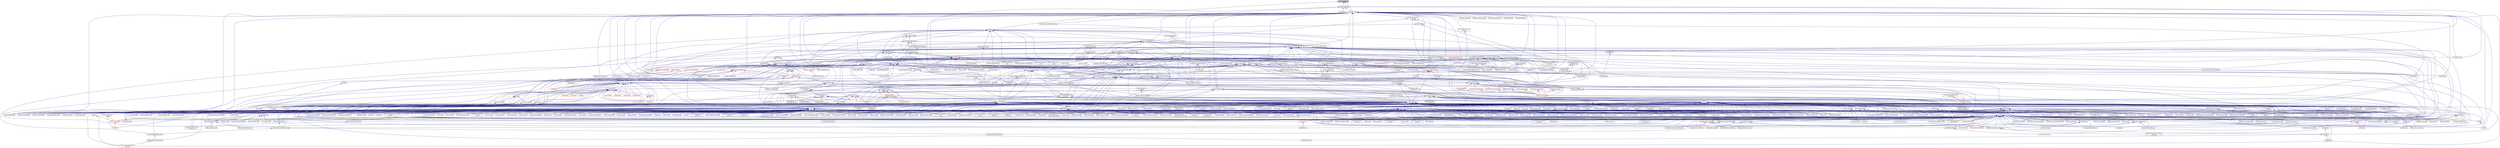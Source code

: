digraph "action_priority.hpp"
{
  edge [fontname="Helvetica",fontsize="10",labelfontname="Helvetica",labelfontsize="10"];
  node [fontname="Helvetica",fontsize="10",shape=record];
  Node34 [label="action_priority.hpp",height=0.2,width=0.4,color="black", fillcolor="grey75", style="filled", fontcolor="black"];
  Node34 -> Node35 [dir="back",color="midnightblue",fontsize="10",style="solid",fontname="Helvetica"];
  Node35 [label="continuation.hpp",height=0.2,width=0.4,color="black", fillcolor="white", style="filled",URL="$d3/d82/continuation_8hpp.html"];
  Node35 -> Node36 [dir="back",color="midnightblue",fontsize="10",style="solid",fontname="Helvetica"];
  Node36 [label="sine.cpp",height=0.2,width=0.4,color="black", fillcolor="white", style="filled",URL="$d3/d0d/server_2sine_8cpp.html"];
  Node35 -> Node37 [dir="back",color="midnightblue",fontsize="10",style="solid",fontname="Helvetica"];
  Node37 [label="throttle.cpp",height=0.2,width=0.4,color="black", fillcolor="white", style="filled",URL="$de/d56/server_2throttle_8cpp.html"];
  Node35 -> Node38 [dir="back",color="midnightblue",fontsize="10",style="solid",fontname="Helvetica"];
  Node38 [label="throttle.hpp",height=0.2,width=0.4,color="black", fillcolor="white", style="filled",URL="$d2/d2e/throttle_8hpp.html"];
  Node38 -> Node39 [dir="back",color="midnightblue",fontsize="10",style="solid",fontname="Helvetica"];
  Node39 [label="throttle.cpp",height=0.2,width=0.4,color="black", fillcolor="white", style="filled",URL="$db/d02/throttle_8cpp.html"];
  Node38 -> Node40 [dir="back",color="midnightblue",fontsize="10",style="solid",fontname="Helvetica"];
  Node40 [label="throttle_client.cpp",height=0.2,width=0.4,color="black", fillcolor="white", style="filled",URL="$d0/db7/throttle__client_8cpp.html"];
  Node35 -> Node41 [dir="back",color="midnightblue",fontsize="10",style="solid",fontname="Helvetica"];
  Node41 [label="actions.hpp",height=0.2,width=0.4,color="black", fillcolor="white", style="filled",URL="$d4/dad/actions_8hpp.html"];
  Node41 -> Node42 [dir="back",color="midnightblue",fontsize="10",style="solid",fontname="Helvetica"];
  Node42 [label="1d_stencil_4_throttle.cpp",height=0.2,width=0.4,color="black", fillcolor="white", style="filled",URL="$d6/de5/1d__stencil__4__throttle_8cpp.html"];
  Node41 -> Node43 [dir="back",color="midnightblue",fontsize="10",style="solid",fontname="Helvetica"];
  Node43 [label="template_accumulator.hpp",height=0.2,width=0.4,color="black", fillcolor="white", style="filled",URL="$d0/d3f/server_2template__accumulator_8hpp.html"];
  Node43 -> Node44 [dir="back",color="midnightblue",fontsize="10",style="solid",fontname="Helvetica"];
  Node44 [label="template_accumulator.hpp",height=0.2,width=0.4,color="red", fillcolor="white", style="filled",URL="$dd/da9/template__accumulator_8hpp.html"];
  Node41 -> Node46 [dir="back",color="midnightblue",fontsize="10",style="solid",fontname="Helvetica"];
  Node46 [label="template_function_accumulator\l_client.cpp",height=0.2,width=0.4,color="black", fillcolor="white", style="filled",URL="$d0/dc6/template__function__accumulator__client_8cpp.html"];
  Node41 -> Node47 [dir="back",color="midnightblue",fontsize="10",style="solid",fontname="Helvetica"];
  Node47 [label="allgather_and_gate.hpp",height=0.2,width=0.4,color="black", fillcolor="white", style="filled",URL="$d9/dbb/allgather__and__gate_8hpp.html"];
  Node47 -> Node48 [dir="back",color="midnightblue",fontsize="10",style="solid",fontname="Helvetica"];
  Node48 [label="allgather_module.cpp",height=0.2,width=0.4,color="black", fillcolor="white", style="filled",URL="$df/de4/allgather__module_8cpp.html"];
  Node47 -> Node49 [dir="back",color="midnightblue",fontsize="10",style="solid",fontname="Helvetica"];
  Node49 [label="allgather_and_gate.cpp",height=0.2,width=0.4,color="black", fillcolor="white", style="filled",URL="$d1/d56/allgather__and__gate_8cpp.html"];
  Node47 -> Node50 [dir="back",color="midnightblue",fontsize="10",style="solid",fontname="Helvetica"];
  Node50 [label="ag_client.cpp",height=0.2,width=0.4,color="black", fillcolor="white", style="filled",URL="$d4/d5d/ag__client_8cpp.html"];
  Node41 -> Node51 [dir="back",color="midnightblue",fontsize="10",style="solid",fontname="Helvetica"];
  Node51 [label="apex_balance.cpp",height=0.2,width=0.4,color="black", fillcolor="white", style="filled",URL="$d4/d8e/apex__balance_8cpp.html"];
  Node41 -> Node52 [dir="back",color="midnightblue",fontsize="10",style="solid",fontname="Helvetica"];
  Node52 [label="apex_fibonacci.cpp",height=0.2,width=0.4,color="black", fillcolor="white", style="filled",URL="$de/de1/apex__fibonacci_8cpp.html"];
  Node41 -> Node53 [dir="back",color="midnightblue",fontsize="10",style="solid",fontname="Helvetica"];
  Node53 [label="apex_policy_engine\l_active_thread_count.cpp",height=0.2,width=0.4,color="black", fillcolor="white", style="filled",URL="$d5/d01/apex__policy__engine__active__thread__count_8cpp.html"];
  Node41 -> Node54 [dir="back",color="midnightblue",fontsize="10",style="solid",fontname="Helvetica"];
  Node54 [label="apex_policy_engine\l_events.cpp",height=0.2,width=0.4,color="black", fillcolor="white", style="filled",URL="$df/d0f/apex__policy__engine__events_8cpp.html"];
  Node41 -> Node55 [dir="back",color="midnightblue",fontsize="10",style="solid",fontname="Helvetica"];
  Node55 [label="apex_policy_engine\l_periodic.cpp",height=0.2,width=0.4,color="black", fillcolor="white", style="filled",URL="$d5/d7b/apex__policy__engine__periodic_8cpp.html"];
  Node41 -> Node56 [dir="back",color="midnightblue",fontsize="10",style="solid",fontname="Helvetica"];
  Node56 [label="async_io_action.cpp",height=0.2,width=0.4,color="black", fillcolor="white", style="filled",URL="$d3/df5/async__io__action_8cpp.html"];
  Node41 -> Node57 [dir="back",color="midnightblue",fontsize="10",style="solid",fontname="Helvetica"];
  Node57 [label="cancelable_action.hpp",height=0.2,width=0.4,color="black", fillcolor="white", style="filled",URL="$d5/d4d/server_2cancelable__action_8hpp.html"];
  Node57 -> Node58 [dir="back",color="midnightblue",fontsize="10",style="solid",fontname="Helvetica"];
  Node58 [label="cancelable_action.cpp",height=0.2,width=0.4,color="black", fillcolor="white", style="filled",URL="$d5/d0c/cancelable__action_8cpp.html"];
  Node57 -> Node59 [dir="back",color="midnightblue",fontsize="10",style="solid",fontname="Helvetica"];
  Node59 [label="cancelable_action.hpp",height=0.2,width=0.4,color="black", fillcolor="white", style="filled",URL="$d0/da3/stubs_2cancelable__action_8hpp.html"];
  Node59 -> Node60 [dir="back",color="midnightblue",fontsize="10",style="solid",fontname="Helvetica"];
  Node60 [label="cancelable_action.hpp",height=0.2,width=0.4,color="red", fillcolor="white", style="filled",URL="$d6/d28/cancelable__action_8hpp.html"];
  Node41 -> Node62 [dir="back",color="midnightblue",fontsize="10",style="solid",fontname="Helvetica"];
  Node62 [label="hello_world_component.hpp",height=0.2,width=0.4,color="black", fillcolor="white", style="filled",URL="$df/df0/hello__world__component_8hpp.html"];
  Node62 -> Node63 [dir="back",color="midnightblue",fontsize="10",style="solid",fontname="Helvetica"];
  Node63 [label="hello_world_client.cpp",height=0.2,width=0.4,color="black", fillcolor="white", style="filled",URL="$d5/da6/hello__world__client_8cpp.html"];
  Node62 -> Node64 [dir="back",color="midnightblue",fontsize="10",style="solid",fontname="Helvetica"];
  Node64 [label="hello_world_component.cpp",height=0.2,width=0.4,color="black", fillcolor="white", style="filled",URL="$d8/daa/hello__world__component_8cpp.html"];
  Node41 -> Node65 [dir="back",color="midnightblue",fontsize="10",style="solid",fontname="Helvetica"];
  Node65 [label="interpolate1d_client.cpp",height=0.2,width=0.4,color="black", fillcolor="white", style="filled",URL="$d4/da6/interpolate1d__client_8cpp.html"];
  Node41 -> Node66 [dir="back",color="midnightblue",fontsize="10",style="solid",fontname="Helvetica"];
  Node66 [label="component_ctors.cpp",height=0.2,width=0.4,color="black", fillcolor="white", style="filled",URL="$d3/d2a/component__ctors_8cpp.html"];
  Node41 -> Node67 [dir="back",color="midnightblue",fontsize="10",style="solid",fontname="Helvetica"];
  Node67 [label="component_in_executable.cpp",height=0.2,width=0.4,color="black", fillcolor="white", style="filled",URL="$d8/d4b/component__in__executable_8cpp.html"];
  Node41 -> Node68 [dir="back",color="midnightblue",fontsize="10",style="solid",fontname="Helvetica"];
  Node68 [label="component_inheritance.cpp",height=0.2,width=0.4,color="black", fillcolor="white", style="filled",URL="$d8/d55/component__inheritance_8cpp.html"];
  Node41 -> Node69 [dir="back",color="midnightblue",fontsize="10",style="solid",fontname="Helvetica"];
  Node69 [label="component_with_executor.cpp",height=0.2,width=0.4,color="black", fillcolor="white", style="filled",URL="$d4/d20/component__with__executor_8cpp.html"];
  Node41 -> Node70 [dir="back",color="midnightblue",fontsize="10",style="solid",fontname="Helvetica"];
  Node70 [label="factorial.cpp",height=0.2,width=0.4,color="black", fillcolor="white", style="filled",URL="$d9/d00/factorial_8cpp.html"];
  Node41 -> Node71 [dir="back",color="midnightblue",fontsize="10",style="solid",fontname="Helvetica"];
  Node71 [label="fibonacci.cpp",height=0.2,width=0.4,color="black", fillcolor="white", style="filled",URL="$d9/d89/fibonacci_8cpp.html"];
  Node41 -> Node72 [dir="back",color="midnightblue",fontsize="10",style="solid",fontname="Helvetica"];
  Node72 [label="fibonacci_await.cpp",height=0.2,width=0.4,color="black", fillcolor="white", style="filled",URL="$dc/d1c/fibonacci__await_8cpp.html"];
  Node41 -> Node73 [dir="back",color="midnightblue",fontsize="10",style="solid",fontname="Helvetica"];
  Node73 [label="fibonacci_dataflow.cpp",height=0.2,width=0.4,color="black", fillcolor="white", style="filled",URL="$df/d3d/fibonacci__dataflow_8cpp.html"];
  Node41 -> Node74 [dir="back",color="midnightblue",fontsize="10",style="solid",fontname="Helvetica"];
  Node74 [label="fibonacci_futures.cpp",height=0.2,width=0.4,color="black", fillcolor="white", style="filled",URL="$d6/de3/fibonacci__futures_8cpp.html"];
  Node41 -> Node75 [dir="back",color="midnightblue",fontsize="10",style="solid",fontname="Helvetica"];
  Node75 [label="fibonacci_futures_distributed.cpp",height=0.2,width=0.4,color="black", fillcolor="white", style="filled",URL="$d1/dc9/fibonacci__futures__distributed_8cpp.html"];
  Node41 -> Node76 [dir="back",color="midnightblue",fontsize="10",style="solid",fontname="Helvetica"];
  Node76 [label="fibonacci_one.cpp",height=0.2,width=0.4,color="black", fillcolor="white", style="filled",URL="$d8/d78/fibonacci__one_8cpp.html"];
  Node41 -> Node77 [dir="back",color="midnightblue",fontsize="10",style="solid",fontname="Helvetica"];
  Node77 [label="fractals.cpp",height=0.2,width=0.4,color="black", fillcolor="white", style="filled",URL="$d8/d58/fractals_8cpp.html"];
  Node41 -> Node78 [dir="back",color="midnightblue",fontsize="10",style="solid",fontname="Helvetica"];
  Node78 [label="fractals_executor.cpp",height=0.2,width=0.4,color="black", fillcolor="white", style="filled",URL="$d9/da9/fractals__executor_8cpp.html"];
  Node41 -> Node79 [dir="back",color="midnightblue",fontsize="10",style="solid",fontname="Helvetica"];
  Node79 [label="fractals_struct.cpp",height=0.2,width=0.4,color="black", fillcolor="white", style="filled",URL="$d8/d2f/fractals__struct_8cpp.html"];
  Node41 -> Node80 [dir="back",color="midnightblue",fontsize="10",style="solid",fontname="Helvetica"];
  Node80 [label="hello_world.cpp",height=0.2,width=0.4,color="black", fillcolor="white", style="filled",URL="$d0/d67/hello__world_8cpp.html"];
  Node41 -> Node81 [dir="back",color="midnightblue",fontsize="10",style="solid",fontname="Helvetica"];
  Node81 [label="pingpong.cpp",height=0.2,width=0.4,color="black", fillcolor="white", style="filled",URL="$dd/d4d/pingpong_8cpp.html"];
  Node41 -> Node82 [dir="back",color="midnightblue",fontsize="10",style="solid",fontname="Helvetica"];
  Node82 [label="print_to_console.cpp",height=0.2,width=0.4,color="black", fillcolor="white", style="filled",URL="$d7/de6/print__to__console_8cpp.html"];
  Node41 -> Node83 [dir="back",color="midnightblue",fontsize="10",style="solid",fontname="Helvetica"];
  Node83 [label="sierpinski.cpp",height=0.2,width=0.4,color="black", fillcolor="white", style="filled",URL="$d3/d7e/sierpinski_8cpp.html"];
  Node41 -> Node84 [dir="back",color="midnightblue",fontsize="10",style="solid",fontname="Helvetica"];
  Node84 [label="sheneos_compare.cpp",height=0.2,width=0.4,color="black", fillcolor="white", style="filled",URL="$dc/d11/sheneos__compare_8cpp.html"];
  Node41 -> Node85 [dir="back",color="midnightblue",fontsize="10",style="solid",fontname="Helvetica"];
  Node85 [label="spell_check_file.cpp",height=0.2,width=0.4,color="black", fillcolor="white", style="filled",URL="$df/df7/spell__check__file_8cpp.html"];
  Node41 -> Node86 [dir="back",color="midnightblue",fontsize="10",style="solid",fontname="Helvetica"];
  Node86 [label="spell_check_simple.cpp",height=0.2,width=0.4,color="black", fillcolor="white", style="filled",URL="$dd/d54/spell__check__simple_8cpp.html"];
  Node41 -> Node87 [dir="back",color="midnightblue",fontsize="10",style="solid",fontname="Helvetica"];
  Node87 [label="simple_central_tuplespace\l_client.cpp",height=0.2,width=0.4,color="black", fillcolor="white", style="filled",URL="$d1/d7b/simple__central__tuplespace__client_8cpp.html"];
  Node41 -> Node88 [dir="back",color="midnightblue",fontsize="10",style="solid",fontname="Helvetica"];
  Node88 [label="lcos.hpp",height=0.2,width=0.4,color="black", fillcolor="white", style="filled",URL="$d5/deb/lcos_8hpp.html"];
  Node88 -> Node49 [dir="back",color="midnightblue",fontsize="10",style="solid",fontname="Helvetica"];
  Node88 -> Node51 [dir="back",color="midnightblue",fontsize="10",style="solid",fontname="Helvetica"];
  Node88 -> Node53 [dir="back",color="midnightblue",fontsize="10",style="solid",fontname="Helvetica"];
  Node88 -> Node54 [dir="back",color="midnightblue",fontsize="10",style="solid",fontname="Helvetica"];
  Node88 -> Node55 [dir="back",color="midnightblue",fontsize="10",style="solid",fontname="Helvetica"];
  Node88 -> Node89 [dir="back",color="midnightblue",fontsize="10",style="solid",fontname="Helvetica"];
  Node89 [label="heartbeat.cpp",height=0.2,width=0.4,color="black", fillcolor="white", style="filled",URL="$d8/d98/heartbeat_8cpp.html"];
  Node88 -> Node62 [dir="back",color="midnightblue",fontsize="10",style="solid",fontname="Helvetica"];
  Node88 -> Node90 [dir="back",color="midnightblue",fontsize="10",style="solid",fontname="Helvetica"];
  Node90 [label="row.hpp",height=0.2,width=0.4,color="red", fillcolor="white", style="filled",URL="$dc/d69/row_8hpp.html"];
  Node90 -> Node97 [dir="back",color="midnightblue",fontsize="10",style="solid",fontname="Helvetica"];
  Node97 [label="stencil_iterator.hpp",height=0.2,width=0.4,color="red", fillcolor="white", style="filled",URL="$dc/d5c/server_2stencil__iterator_8hpp.html"];
  Node97 -> Node93 [dir="back",color="midnightblue",fontsize="10",style="solid",fontname="Helvetica"];
  Node93 [label="solver.hpp",height=0.2,width=0.4,color="red", fillcolor="white", style="filled",URL="$db/d9a/server_2solver_8hpp.html"];
  Node88 -> Node100 [dir="back",color="midnightblue",fontsize="10",style="solid",fontname="Helvetica"];
  Node100 [label="stencil_iterator.hpp",height=0.2,width=0.4,color="red", fillcolor="white", style="filled",URL="$d4/dc8/stencil__iterator_8hpp.html"];
  Node100 -> Node93 [dir="back",color="midnightblue",fontsize="10",style="solid",fontname="Helvetica"];
  Node100 -> Node97 [dir="back",color="midnightblue",fontsize="10",style="solid",fontname="Helvetica"];
  Node88 -> Node97 [dir="back",color="midnightblue",fontsize="10",style="solid",fontname="Helvetica"];
  Node88 -> Node101 [dir="back",color="midnightblue",fontsize="10",style="solid",fontname="Helvetica"];
  Node101 [label="jacobi_hpx.cpp",height=0.2,width=0.4,color="black", fillcolor="white", style="filled",URL="$d8/d72/jacobi__hpx_8cpp.html"];
  Node88 -> Node102 [dir="back",color="midnightblue",fontsize="10",style="solid",fontname="Helvetica"];
  Node102 [label="jacobi_nonuniform_hpx.cpp",height=0.2,width=0.4,color="black", fillcolor="white", style="filled",URL="$de/d56/jacobi__nonuniform__hpx_8cpp.html"];
  Node88 -> Node103 [dir="back",color="midnightblue",fontsize="10",style="solid",fontname="Helvetica"];
  Node103 [label="enumerate_threads.cpp",height=0.2,width=0.4,color="black", fillcolor="white", style="filled",URL="$d3/dd4/enumerate__threads_8cpp.html"];
  Node88 -> Node72 [dir="back",color="midnightblue",fontsize="10",style="solid",fontname="Helvetica"];
  Node88 -> Node73 [dir="back",color="midnightblue",fontsize="10",style="solid",fontname="Helvetica"];
  Node88 -> Node74 [dir="back",color="midnightblue",fontsize="10",style="solid",fontname="Helvetica"];
  Node88 -> Node75 [dir="back",color="midnightblue",fontsize="10",style="solid",fontname="Helvetica"];
  Node88 -> Node77 [dir="back",color="midnightblue",fontsize="10",style="solid",fontname="Helvetica"];
  Node88 -> Node78 [dir="back",color="midnightblue",fontsize="10",style="solid",fontname="Helvetica"];
  Node88 -> Node79 [dir="back",color="midnightblue",fontsize="10",style="solid",fontname="Helvetica"];
  Node88 -> Node80 [dir="back",color="midnightblue",fontsize="10",style="solid",fontname="Helvetica"];
  Node88 -> Node104 [dir="back",color="midnightblue",fontsize="10",style="solid",fontname="Helvetica"];
  Node104 [label="latch_local.cpp",height=0.2,width=0.4,color="black", fillcolor="white", style="filled",URL="$dd/dd3/latch__local_8cpp.html"];
  Node88 -> Node105 [dir="back",color="midnightblue",fontsize="10",style="solid",fontname="Helvetica"];
  Node105 [label="latch_remote.cpp",height=0.2,width=0.4,color="black", fillcolor="white", style="filled",URL="$df/d59/latch__remote_8cpp.html"];
  Node88 -> Node106 [dir="back",color="midnightblue",fontsize="10",style="solid",fontname="Helvetica"];
  Node106 [label="local_channel.cpp",height=0.2,width=0.4,color="black", fillcolor="white", style="filled",URL="$d0/d3e/local__channel_8cpp.html"];
  Node88 -> Node81 [dir="back",color="midnightblue",fontsize="10",style="solid",fontname="Helvetica"];
  Node88 -> Node107 [dir="back",color="midnightblue",fontsize="10",style="solid",fontname="Helvetica"];
  Node107 [label="shared_mutex.cpp",height=0.2,width=0.4,color="black", fillcolor="white", style="filled",URL="$da/d0b/shared__mutex_8cpp.html"];
  Node88 -> Node108 [dir="back",color="midnightblue",fontsize="10",style="solid",fontname="Helvetica"];
  Node108 [label="wait_composition.cpp",height=0.2,width=0.4,color="black", fillcolor="white", style="filled",URL="$d6/d13/wait__composition_8cpp.html"];
  Node88 -> Node84 [dir="back",color="midnightblue",fontsize="10",style="solid",fontname="Helvetica"];
  Node88 -> Node85 [dir="back",color="midnightblue",fontsize="10",style="solid",fontname="Helvetica"];
  Node88 -> Node86 [dir="back",color="midnightblue",fontsize="10",style="solid",fontname="Helvetica"];
  Node88 -> Node87 [dir="back",color="midnightblue",fontsize="10",style="solid",fontname="Helvetica"];
  Node88 -> Node109 [dir="back",color="midnightblue",fontsize="10",style="solid",fontname="Helvetica"];
  Node109 [label="hpx.hpp",height=0.2,width=0.4,color="red", fillcolor="white", style="filled",URL="$d0/daa/hpx_8hpp.html"];
  Node109 -> Node42 [dir="back",color="midnightblue",fontsize="10",style="solid",fontname="Helvetica"];
  Node109 -> Node120 [dir="back",color="midnightblue",fontsize="10",style="solid",fontname="Helvetica"];
  Node120 [label="accumulator.cpp",height=0.2,width=0.4,color="black", fillcolor="white", style="filled",URL="$d1/d81/accumulator_8cpp.html"];
  Node109 -> Node121 [dir="back",color="midnightblue",fontsize="10",style="solid",fontname="Helvetica"];
  Node121 [label="accumulator.hpp",height=0.2,width=0.4,color="black", fillcolor="white", style="filled",URL="$d4/d9d/server_2accumulator_8hpp.html"];
  Node121 -> Node120 [dir="back",color="midnightblue",fontsize="10",style="solid",fontname="Helvetica"];
  Node121 -> Node122 [dir="back",color="midnightblue",fontsize="10",style="solid",fontname="Helvetica"];
  Node122 [label="accumulator.hpp",height=0.2,width=0.4,color="red", fillcolor="white", style="filled",URL="$d8/d5e/accumulator_8hpp.html"];
  Node109 -> Node124 [dir="back",color="midnightblue",fontsize="10",style="solid",fontname="Helvetica"];
  Node124 [label="template_function_accumulator.hpp",height=0.2,width=0.4,color="black", fillcolor="white", style="filled",URL="$d7/da6/server_2template__function__accumulator_8hpp.html"];
  Node124 -> Node125 [dir="back",color="midnightblue",fontsize="10",style="solid",fontname="Helvetica"];
  Node125 [label="template_function_accumulator.cpp",height=0.2,width=0.4,color="black", fillcolor="white", style="filled",URL="$d5/d02/template__function__accumulator_8cpp.html"];
  Node124 -> Node126 [dir="back",color="midnightblue",fontsize="10",style="solid",fontname="Helvetica"];
  Node126 [label="template_function_accumulator.hpp",height=0.2,width=0.4,color="black", fillcolor="white", style="filled",URL="$d3/de9/template__function__accumulator_8hpp.html"];
  Node126 -> Node46 [dir="back",color="midnightblue",fontsize="10",style="solid",fontname="Helvetica"];
  Node109 -> Node125 [dir="back",color="midnightblue",fontsize="10",style="solid",fontname="Helvetica"];
  Node109 -> Node126 [dir="back",color="midnightblue",fontsize="10",style="solid",fontname="Helvetica"];
  Node109 -> Node48 [dir="back",color="midnightblue",fontsize="10",style="solid",fontname="Helvetica"];
  Node109 -> Node128 [dir="back",color="midnightblue",fontsize="10",style="solid",fontname="Helvetica"];
  Node128 [label="allgather.cpp",height=0.2,width=0.4,color="black", fillcolor="white", style="filled",URL="$d7/d06/allgather_8cpp.html"];
  Node109 -> Node49 [dir="back",color="midnightblue",fontsize="10",style="solid",fontname="Helvetica"];
  Node109 -> Node50 [dir="back",color="midnightblue",fontsize="10",style="solid",fontname="Helvetica"];
  Node109 -> Node58 [dir="back",color="midnightblue",fontsize="10",style="solid",fontname="Helvetica"];
  Node109 -> Node57 [dir="back",color="midnightblue",fontsize="10",style="solid",fontname="Helvetica"];
  Node109 -> Node59 [dir="back",color="midnightblue",fontsize="10",style="solid",fontname="Helvetica"];
  Node109 -> Node62 [dir="back",color="midnightblue",fontsize="10",style="solid",fontname="Helvetica"];
  Node109 -> Node101 [dir="back",color="midnightblue",fontsize="10",style="solid",fontname="Helvetica"];
  Node109 -> Node102 [dir="back",color="midnightblue",fontsize="10",style="solid",fontname="Helvetica"];
  Node109 -> Node143 [dir="back",color="midnightblue",fontsize="10",style="solid",fontname="Helvetica"];
  Node143 [label="nqueen.cpp",height=0.2,width=0.4,color="black", fillcolor="white", style="filled",URL="$db/dca/nqueen_8cpp.html"];
  Node109 -> Node144 [dir="back",color="midnightblue",fontsize="10",style="solid",fontname="Helvetica"];
  Node144 [label="nqueen.hpp",height=0.2,width=0.4,color="black", fillcolor="white", style="filled",URL="$de/d58/server_2nqueen_8hpp.html"];
  Node144 -> Node143 [dir="back",color="midnightblue",fontsize="10",style="solid",fontname="Helvetica"];
  Node144 -> Node145 [dir="back",color="midnightblue",fontsize="10",style="solid",fontname="Helvetica"];
  Node145 [label="nqueen.hpp",height=0.2,width=0.4,color="red", fillcolor="white", style="filled",URL="$da/dfd/stubs_2nqueen_8hpp.html"];
  Node109 -> Node36 [dir="back",color="midnightblue",fontsize="10",style="solid",fontname="Helvetica"];
  Node109 -> Node148 [dir="back",color="midnightblue",fontsize="10",style="solid",fontname="Helvetica"];
  Node148 [label="sine.hpp",height=0.2,width=0.4,color="red", fillcolor="white", style="filled",URL="$d8/dac/sine_8hpp.html"];
  Node148 -> Node36 [dir="back",color="midnightblue",fontsize="10",style="solid",fontname="Helvetica"];
  Node109 -> Node70 [dir="back",color="midnightblue",fontsize="10",style="solid",fontname="Helvetica"];
  Node109 -> Node159 [dir="back",color="midnightblue",fontsize="10",style="solid",fontname="Helvetica"];
  Node159 [label="interest_calculator.cpp",height=0.2,width=0.4,color="black", fillcolor="white", style="filled",URL="$d2/d86/interest__calculator_8cpp.html"];
  Node109 -> Node160 [dir="back",color="midnightblue",fontsize="10",style="solid",fontname="Helvetica"];
  Node160 [label="non_atomic_rma.cpp",height=0.2,width=0.4,color="black", fillcolor="white", style="filled",URL="$d7/d8b/non__atomic__rma_8cpp.html"];
  Node109 -> Node163 [dir="back",color="midnightblue",fontsize="10",style="solid",fontname="Helvetica"];
  Node163 [label="quicksort.cpp",height=0.2,width=0.4,color="black", fillcolor="white", style="filled",URL="$d3/d1e/quicksort_8cpp.html"];
  Node109 -> Node171 [dir="back",color="midnightblue",fontsize="10",style="solid",fontname="Helvetica"];
  Node171 [label="random_mem_access.cpp",height=0.2,width=0.4,color="black", fillcolor="white", style="filled",URL="$d1/d51/random__mem__access_8cpp.html"];
  Node109 -> Node172 [dir="back",color="midnightblue",fontsize="10",style="solid",fontname="Helvetica"];
  Node172 [label="random_mem_access.hpp",height=0.2,width=0.4,color="black", fillcolor="white", style="filled",URL="$d0/d19/server_2random__mem__access_8hpp.html"];
  Node172 -> Node171 [dir="back",color="midnightblue",fontsize="10",style="solid",fontname="Helvetica"];
  Node172 -> Node173 [dir="back",color="midnightblue",fontsize="10",style="solid",fontname="Helvetica"];
  Node173 [label="random_mem_access.hpp",height=0.2,width=0.4,color="red", fillcolor="white", style="filled",URL="$d3/d32/stubs_2random__mem__access_8hpp.html"];
  Node109 -> Node176 [dir="back",color="midnightblue",fontsize="10",style="solid",fontname="Helvetica"];
  Node176 [label="oversubscribing_resource\l_partitioner.cpp",height=0.2,width=0.4,color="black", fillcolor="white", style="filled",URL="$dd/dee/oversubscribing__resource__partitioner_8cpp.html"];
  Node109 -> Node177 [dir="back",color="midnightblue",fontsize="10",style="solid",fontname="Helvetica"];
  Node177 [label="simple_resource_partitioner.cpp",height=0.2,width=0.4,color="black", fillcolor="white", style="filled",URL="$d5/df9/simple__resource__partitioner_8cpp.html"];
  Node109 -> Node37 [dir="back",color="midnightblue",fontsize="10",style="solid",fontname="Helvetica"];
  Node109 -> Node194 [dir="back",color="midnightblue",fontsize="10",style="solid",fontname="Helvetica"];
  Node194 [label="throttle.hpp",height=0.2,width=0.4,color="black", fillcolor="white", style="filled",URL="$db/dc9/server_2throttle_8hpp.html"];
  Node194 -> Node37 [dir="back",color="midnightblue",fontsize="10",style="solid",fontname="Helvetica"];
  Node194 -> Node195 [dir="back",color="midnightblue",fontsize="10",style="solid",fontname="Helvetica"];
  Node195 [label="throttle.hpp",height=0.2,width=0.4,color="black", fillcolor="white", style="filled",URL="$d5/dec/stubs_2throttle_8hpp.html"];
  Node195 -> Node38 [dir="back",color="midnightblue",fontsize="10",style="solid",fontname="Helvetica"];
  Node109 -> Node195 [dir="back",color="midnightblue",fontsize="10",style="solid",fontname="Helvetica"];
  Node109 -> Node39 [dir="back",color="midnightblue",fontsize="10",style="solid",fontname="Helvetica"];
  Node109 -> Node38 [dir="back",color="midnightblue",fontsize="10",style="solid",fontname="Helvetica"];
  Node109 -> Node204 [dir="back",color="midnightblue",fontsize="10",style="solid",fontname="Helvetica"];
  Node204 [label="simple_central_tuplespace.hpp",height=0.2,width=0.4,color="black", fillcolor="white", style="filled",URL="$db/d69/server_2simple__central__tuplespace_8hpp.html"];
  Node204 -> Node205 [dir="back",color="midnightblue",fontsize="10",style="solid",fontname="Helvetica"];
  Node205 [label="simple_central_tuplespace.cpp",height=0.2,width=0.4,color="black", fillcolor="white", style="filled",URL="$d3/dec/simple__central__tuplespace_8cpp.html"];
  Node204 -> Node206 [dir="back",color="midnightblue",fontsize="10",style="solid",fontname="Helvetica"];
  Node206 [label="simple_central_tuplespace.hpp",height=0.2,width=0.4,color="black", fillcolor="white", style="filled",URL="$d0/d4b/stubs_2simple__central__tuplespace_8hpp.html"];
  Node206 -> Node207 [dir="back",color="midnightblue",fontsize="10",style="solid",fontname="Helvetica"];
  Node207 [label="simple_central_tuplespace.hpp",height=0.2,width=0.4,color="black", fillcolor="white", style="filled",URL="$d5/ddd/simple__central__tuplespace_8hpp.html"];
  Node207 -> Node87 [dir="back",color="midnightblue",fontsize="10",style="solid",fontname="Helvetica"];
  Node109 -> Node208 [dir="back",color="midnightblue",fontsize="10",style="solid",fontname="Helvetica"];
  Node208 [label="tuples_warehouse.hpp",height=0.2,width=0.4,color="black", fillcolor="white", style="filled",URL="$da/de6/tuples__warehouse_8hpp.html"];
  Node208 -> Node204 [dir="back",color="midnightblue",fontsize="10",style="solid",fontname="Helvetica"];
  Node109 -> Node205 [dir="back",color="midnightblue",fontsize="10",style="solid",fontname="Helvetica"];
  Node109 -> Node229 [dir="back",color="midnightblue",fontsize="10",style="solid",fontname="Helvetica"];
  Node229 [label="network_storage.cpp",height=0.2,width=0.4,color="black", fillcolor="white", style="filled",URL="$db/daa/network__storage_8cpp.html"];
  Node109 -> Node231 [dir="back",color="midnightblue",fontsize="10",style="solid",fontname="Helvetica"];
  Node231 [label="osu_bcast.cpp",height=0.2,width=0.4,color="black", fillcolor="white", style="filled",URL="$d3/dca/osu__bcast_8cpp.html"];
  Node109 -> Node244 [dir="back",color="midnightblue",fontsize="10",style="solid",fontname="Helvetica"];
  Node244 [label="action_move_semantics.cpp",height=0.2,width=0.4,color="black", fillcolor="white", style="filled",URL="$d4/db3/action__move__semantics_8cpp.html"];
  Node109 -> Node246 [dir="back",color="midnightblue",fontsize="10",style="solid",fontname="Helvetica"];
  Node246 [label="duplicate_id_registration\l_1596.cpp",height=0.2,width=0.4,color="black", fillcolor="white", style="filled",URL="$db/d8d/duplicate__id__registration__1596_8cpp.html"];
  Node109 -> Node249 [dir="back",color="midnightblue",fontsize="10",style="solid",fontname="Helvetica"];
  Node249 [label="send_gid_keep_component\l_1624.cpp",height=0.2,width=0.4,color="black", fillcolor="white", style="filled",URL="$d9/d49/send__gid__keep__component__1624_8cpp.html"];
  Node109 -> Node250 [dir="back",color="midnightblue",fontsize="10",style="solid",fontname="Helvetica"];
  Node250 [label="algorithms.cc",height=0.2,width=0.4,color="black", fillcolor="white", style="filled",URL="$d5/d1b/algorithms_8cc.html"];
  Node109 -> Node251 [dir="back",color="midnightblue",fontsize="10",style="solid",fontname="Helvetica"];
  Node251 [label="matrix_hpx.hh",height=0.2,width=0.4,color="red", fillcolor="white", style="filled",URL="$d5/d89/matrix__hpx_8hh.html"];
  Node251 -> Node250 [dir="back",color="midnightblue",fontsize="10",style="solid",fontname="Helvetica"];
  Node109 -> Node256 [dir="back",color="midnightblue",fontsize="10",style="solid",fontname="Helvetica"];
  Node256 [label="block_matrix.cc",height=0.2,width=0.4,color="black", fillcolor="white", style="filled",URL="$de/d88/block__matrix_8cc.html"];
  Node109 -> Node259 [dir="back",color="midnightblue",fontsize="10",style="solid",fontname="Helvetica"];
  Node259 [label="client_1950.cpp",height=0.2,width=0.4,color="black", fillcolor="white", style="filled",URL="$d0/d79/client__1950_8cpp.html"];
  Node109 -> Node264 [dir="back",color="midnightblue",fontsize="10",style="solid",fontname="Helvetica"];
  Node264 [label="id_type_ref_counting\l_1032.cpp",height=0.2,width=0.4,color="black", fillcolor="white", style="filled",URL="$d8/dfd/id__type__ref__counting__1032_8cpp.html"];
  Node109 -> Node270 [dir="back",color="midnightblue",fontsize="10",style="solid",fontname="Helvetica"];
  Node270 [label="barrier_hang.cpp",height=0.2,width=0.4,color="black", fillcolor="white", style="filled",URL="$dd/d8b/barrier__hang_8cpp.html"];
  Node109 -> Node287 [dir="back",color="midnightblue",fontsize="10",style="solid",fontname="Helvetica"];
  Node287 [label="lifetime_588.cpp",height=0.2,width=0.4,color="black", fillcolor="white", style="filled",URL="$d7/dca/lifetime__588_8cpp.html"];
  Node109 -> Node294 [dir="back",color="midnightblue",fontsize="10",style="solid",fontname="Helvetica"];
  Node294 [label="set_hpx_limit_798.cpp",height=0.2,width=0.4,color="black", fillcolor="white", style="filled",URL="$d2/dfb/set__hpx__limit__798_8cpp.html"];
  Node109 -> Node296 [dir="back",color="midnightblue",fontsize="10",style="solid",fontname="Helvetica"];
  Node296 [label="shared_stated_leaked\l_1211.cpp",height=0.2,width=0.4,color="black", fillcolor="white", style="filled",URL="$dc/dce/shared__stated__leaked__1211_8cpp.html"];
  Node109 -> Node298 [dir="back",color="midnightblue",fontsize="10",style="solid",fontname="Helvetica"];
  Node298 [label="wait_all_hang_1946.cpp",height=0.2,width=0.4,color="black", fillcolor="white", style="filled",URL="$d5/d69/wait__all__hang__1946_8cpp.html"];
  Node109 -> Node320 [dir="back",color="midnightblue",fontsize="10",style="solid",fontname="Helvetica"];
  Node320 [label="thread_pool_executor\l_1114.cpp",height=0.2,width=0.4,color="black", fillcolor="white", style="filled",URL="$d8/d63/thread__pool__executor__1114_8cpp.html"];
  Node109 -> Node330 [dir="back",color="midnightblue",fontsize="10",style="solid",fontname="Helvetica"];
  Node330 [label="managed_refcnt_checker.cpp",height=0.2,width=0.4,color="black", fillcolor="white", style="filled",URL="$d3/d8d/managed__refcnt__checker_8cpp.html"];
  Node109 -> Node344 [dir="back",color="midnightblue",fontsize="10",style="solid",fontname="Helvetica"];
  Node344 [label="managed_refcnt_checker.cpp",height=0.2,width=0.4,color="black", fillcolor="white", style="filled",URL="$d7/d11/server_2managed__refcnt__checker_8cpp.html"];
  Node109 -> Node345 [dir="back",color="midnightblue",fontsize="10",style="solid",fontname="Helvetica"];
  Node345 [label="managed_refcnt_checker.hpp",height=0.2,width=0.4,color="black", fillcolor="white", style="filled",URL="$df/da6/server_2managed__refcnt__checker_8hpp.html"];
  Node345 -> Node330 [dir="back",color="midnightblue",fontsize="10",style="solid",fontname="Helvetica"];
  Node345 -> Node344 [dir="back",color="midnightblue",fontsize="10",style="solid",fontname="Helvetica"];
  Node345 -> Node346 [dir="back",color="midnightblue",fontsize="10",style="solid",fontname="Helvetica"];
  Node346 [label="managed_refcnt_checker.hpp",height=0.2,width=0.4,color="red", fillcolor="white", style="filled",URL="$d3/d77/stubs_2managed__refcnt__checker_8hpp.html"];
  Node109 -> Node347 [dir="back",color="midnightblue",fontsize="10",style="solid",fontname="Helvetica"];
  Node347 [label="simple_refcnt_checker.cpp",height=0.2,width=0.4,color="black", fillcolor="white", style="filled",URL="$d7/d14/server_2simple__refcnt__checker_8cpp.html"];
  Node109 -> Node348 [dir="back",color="midnightblue",fontsize="10",style="solid",fontname="Helvetica"];
  Node348 [label="simple_refcnt_checker.hpp",height=0.2,width=0.4,color="black", fillcolor="white", style="filled",URL="$d6/d3d/server_2simple__refcnt__checker_8hpp.html"];
  Node348 -> Node347 [dir="back",color="midnightblue",fontsize="10",style="solid",fontname="Helvetica"];
  Node348 -> Node349 [dir="back",color="midnightblue",fontsize="10",style="solid",fontname="Helvetica"];
  Node349 [label="simple_refcnt_checker.cpp",height=0.2,width=0.4,color="black", fillcolor="white", style="filled",URL="$df/d16/simple__refcnt__checker_8cpp.html"];
  Node348 -> Node350 [dir="back",color="midnightblue",fontsize="10",style="solid",fontname="Helvetica"];
  Node350 [label="simple_refcnt_checker.hpp",height=0.2,width=0.4,color="red", fillcolor="white", style="filled",URL="$da/d8e/stubs_2simple__refcnt__checker_8hpp.html"];
  Node109 -> Node352 [dir="back",color="midnightblue",fontsize="10",style="solid",fontname="Helvetica"];
  Node352 [label="simple_mobile_object.cpp",height=0.2,width=0.4,color="black", fillcolor="white", style="filled",URL="$d2/da7/simple__mobile__object_8cpp.html"];
  Node109 -> Node349 [dir="back",color="midnightblue",fontsize="10",style="solid",fontname="Helvetica"];
  Node109 -> Node346 [dir="back",color="midnightblue",fontsize="10",style="solid",fontname="Helvetica"];
  Node109 -> Node350 [dir="back",color="midnightblue",fontsize="10",style="solid",fontname="Helvetica"];
  Node109 -> Node354 [dir="back",color="midnightblue",fontsize="10",style="solid",fontname="Helvetica"];
  Node354 [label="test.cpp",height=0.2,width=0.4,color="black", fillcolor="white", style="filled",URL="$df/dac/test_8cpp.html"];
  Node109 -> Node355 [dir="back",color="midnightblue",fontsize="10",style="solid",fontname="Helvetica"];
  Node355 [label="launch_process.cpp",height=0.2,width=0.4,color="black", fillcolor="white", style="filled",URL="$df/ddc/launch__process_8cpp.html"];
  Node109 -> Node356 [dir="back",color="midnightblue",fontsize="10",style="solid",fontname="Helvetica"];
  Node356 [label="launched_process.cpp",height=0.2,width=0.4,color="black", fillcolor="white", style="filled",URL="$d8/de7/launched__process_8cpp.html"];
  Node109 -> Node360 [dir="back",color="midnightblue",fontsize="10",style="solid",fontname="Helvetica"];
  Node360 [label="barrier.cpp",height=0.2,width=0.4,color="black", fillcolor="white", style="filled",URL="$df/d63/tests_2unit_2lcos_2barrier_8cpp.html"];
  Node109 -> Node366 [dir="back",color="midnightblue",fontsize="10",style="solid",fontname="Helvetica"];
  Node366 [label="global_spmd_block.cpp",height=0.2,width=0.4,color="black", fillcolor="white", style="filled",URL="$da/d4f/global__spmd__block_8cpp.html"];
  Node109 -> Node372 [dir="back",color="midnightblue",fontsize="10",style="solid",fontname="Helvetica"];
  Node372 [label="local_event.cpp",height=0.2,width=0.4,color="black", fillcolor="white", style="filled",URL="$df/d9a/local__event_8cpp.html"];
  Node109 -> Node586 [dir="back",color="midnightblue",fontsize="10",style="solid",fontname="Helvetica"];
  Node586 [label="put_parcels_with_coalescing.cpp",height=0.2,width=0.4,color="black", fillcolor="white", style="filled",URL="$d6/dca/put__parcels__with__coalescing_8cpp.html"];
  Node109 -> Node587 [dir="back",color="midnightblue",fontsize="10",style="solid",fontname="Helvetica"];
  Node587 [label="put_parcels_with_compression.cpp",height=0.2,width=0.4,color="black", fillcolor="white", style="filled",URL="$df/d62/put__parcels__with__compression_8cpp.html"];
  Node109 -> Node589 [dir="back",color="midnightblue",fontsize="10",style="solid",fontname="Helvetica"];
  Node589 [label="serialize_buffer.cpp",height=0.2,width=0.4,color="black", fillcolor="white", style="filled",URL="$d1/d00/serialize__buffer_8cpp.html"];
  Node88 -> Node597 [dir="back",color="midnightblue",fontsize="10",style="solid",fontname="Helvetica"];
  Node597 [label="parent_vs_child_stealing.cpp",height=0.2,width=0.4,color="black", fillcolor="white", style="filled",URL="$d2/d07/parent__vs__child__stealing_8cpp.html"];
  Node88 -> Node598 [dir="back",color="midnightblue",fontsize="10",style="solid",fontname="Helvetica"];
  Node598 [label="wait_all_timings.cpp",height=0.2,width=0.4,color="black", fillcolor="white", style="filled",URL="$d5/da1/wait__all__timings_8cpp.html"];
  Node88 -> Node599 [dir="back",color="midnightblue",fontsize="10",style="solid",fontname="Helvetica"];
  Node599 [label="return_future_2847.cpp",height=0.2,width=0.4,color="black", fillcolor="white", style="filled",URL="$d3/dfe/return__future__2847_8cpp.html"];
  Node88 -> Node600 [dir="back",color="midnightblue",fontsize="10",style="solid",fontname="Helvetica"];
  Node600 [label="return_non_default\l_constructible_2847.cpp",height=0.2,width=0.4,color="black", fillcolor="white", style="filled",URL="$dc/d11/return__non__default__constructible__2847_8cpp.html"];
  Node88 -> Node246 [dir="back",color="midnightblue",fontsize="10",style="solid",fontname="Helvetica"];
  Node88 -> Node249 [dir="back",color="midnightblue",fontsize="10",style="solid",fontname="Helvetica"];
  Node88 -> Node601 [dir="back",color="midnightblue",fontsize="10",style="solid",fontname="Helvetica"];
  Node601 [label="async_action_1813.cpp",height=0.2,width=0.4,color="black", fillcolor="white", style="filled",URL="$db/de6/async__action__1813_8cpp.html"];
  Node88 -> Node602 [dir="back",color="midnightblue",fontsize="10",style="solid",fontname="Helvetica"];
  Node602 [label="async_callback_non\l_deduced_context.cpp",height=0.2,width=0.4,color="black", fillcolor="white", style="filled",URL="$dc/dbb/async__callback__non__deduced__context_8cpp.html"];
  Node88 -> Node603 [dir="back",color="midnightblue",fontsize="10",style="solid",fontname="Helvetica"];
  Node603 [label="broadcast_unwrap_future\l_2885.cpp",height=0.2,width=0.4,color="black", fillcolor="white", style="filled",URL="$da/df6/broadcast__unwrap__future__2885_8cpp.html"];
  Node88 -> Node604 [dir="back",color="midnightblue",fontsize="10",style="solid",fontname="Helvetica"];
  Node604 [label="broadcast_wait_for\l_2822.cpp",height=0.2,width=0.4,color="black", fillcolor="white", style="filled",URL="$dd/de7/broadcast__wait__for__2822_8cpp.html"];
  Node88 -> Node605 [dir="back",color="midnightblue",fontsize="10",style="solid",fontname="Helvetica"];
  Node605 [label="dataflow_791.cpp",height=0.2,width=0.4,color="black", fillcolor="white", style="filled",URL="$d6/da1/dataflow__791_8cpp.html"];
  Node88 -> Node606 [dir="back",color="midnightblue",fontsize="10",style="solid",fontname="Helvetica"];
  Node606 [label="future_range_ambiguity\l_2032.cpp",height=0.2,width=0.4,color="black", fillcolor="white", style="filled",URL="$dc/d4e/future__range__ambiguity__2032_8cpp.html"];
  Node88 -> Node607 [dir="back",color="midnightblue",fontsize="10",style="solid",fontname="Helvetica"];
  Node607 [label="future_timed_wait_1025.cpp",height=0.2,width=0.4,color="black", fillcolor="white", style="filled",URL="$de/d7d/future__timed__wait__1025_8cpp.html"];
  Node88 -> Node608 [dir="back",color="midnightblue",fontsize="10",style="solid",fontname="Helvetica"];
  Node608 [label="shared_future_continuation\l_order.cpp",height=0.2,width=0.4,color="black", fillcolor="white", style="filled",URL="$dd/d1f/shared__future__continuation__order_8cpp.html"];
  Node88 -> Node609 [dir="back",color="midnightblue",fontsize="10",style="solid",fontname="Helvetica"];
  Node609 [label="shared_future_then\l_2166.cpp",height=0.2,width=0.4,color="black", fillcolor="white", style="filled",URL="$d8/dc4/shared__future__then__2166_8cpp.html"];
  Node88 -> Node296 [dir="back",color="midnightblue",fontsize="10",style="solid",fontname="Helvetica"];
  Node88 -> Node610 [dir="back",color="midnightblue",fontsize="10",style="solid",fontname="Helvetica"];
  Node610 [label="sliding_semaphore_2338.cpp",height=0.2,width=0.4,color="black", fillcolor="white", style="filled",URL="$da/da6/sliding__semaphore__2338_8cpp.html"];
  Node88 -> Node611 [dir="back",color="midnightblue",fontsize="10",style="solid",fontname="Helvetica"];
  Node611 [label="wait_for_action_2796.cpp",height=0.2,width=0.4,color="black", fillcolor="white", style="filled",URL="$dc/db9/wait__for__action__2796_8cpp.html"];
  Node88 -> Node320 [dir="back",color="midnightblue",fontsize="10",style="solid",fontname="Helvetica"];
  Node88 -> Node612 [dir="back",color="midnightblue",fontsize="10",style="solid",fontname="Helvetica"];
  Node612 [label="function_serialization\l_728.cpp",height=0.2,width=0.4,color="black", fillcolor="white", style="filled",URL="$d8/db1/function__serialization__728_8cpp.html"];
  Node88 -> Node613 [dir="back",color="midnightblue",fontsize="10",style="solid",fontname="Helvetica"];
  Node613 [label="protect_with_nullary\l_pfo.cpp",height=0.2,width=0.4,color="black", fillcolor="white", style="filled",URL="$df/db5/protect__with__nullary__pfo_8cpp.html"];
  Node88 -> Node614 [dir="back",color="midnightblue",fontsize="10",style="solid",fontname="Helvetica"];
  Node614 [label="tuple_serialization\l_803.cpp",height=0.2,width=0.4,color="black", fillcolor="white", style="filled",URL="$de/d61/tuple__serialization__803_8cpp.html"];
  Node88 -> Node615 [dir="back",color="midnightblue",fontsize="10",style="solid",fontname="Helvetica"];
  Node615 [label="zero_copy_parcels_1001.cpp",height=0.2,width=0.4,color="black", fillcolor="white", style="filled",URL="$da/dfd/zero__copy__parcels__1001_8cpp.html"];
  Node88 -> Node616 [dir="back",color="midnightblue",fontsize="10",style="solid",fontname="Helvetica"];
  Node616 [label="return_future.cpp",height=0.2,width=0.4,color="black", fillcolor="white", style="filled",URL="$d4/dbe/return__future_8cpp.html"];
  Node88 -> Node617 [dir="back",color="midnightblue",fontsize="10",style="solid",fontname="Helvetica"];
  Node617 [label="find_clients_from_prefix.cpp",height=0.2,width=0.4,color="black", fillcolor="white", style="filled",URL="$dc/d15/find__clients__from__prefix_8cpp.html"];
  Node88 -> Node618 [dir="back",color="midnightblue",fontsize="10",style="solid",fontname="Helvetica"];
  Node618 [label="find_ids_from_prefix.cpp",height=0.2,width=0.4,color="black", fillcolor="white", style="filled",URL="$dc/df3/find__ids__from__prefix_8cpp.html"];
  Node88 -> Node619 [dir="back",color="midnightblue",fontsize="10",style="solid",fontname="Helvetica"];
  Node619 [label="get_colocation_id.cpp",height=0.2,width=0.4,color="black", fillcolor="white", style="filled",URL="$dd/d0d/get__colocation__id_8cpp.html"];
  Node88 -> Node341 [dir="back",color="midnightblue",fontsize="10",style="solid",fontname="Helvetica"];
  Node341 [label="split_credit.cpp",height=0.2,width=0.4,color="black", fillcolor="white", style="filled",URL="$dc/d1c/split__credit_8cpp.html"];
  Node88 -> Node620 [dir="back",color="midnightblue",fontsize="10",style="solid",fontname="Helvetica"];
  Node620 [label="apex_action_count.cpp",height=0.2,width=0.4,color="black", fillcolor="white", style="filled",URL="$d8/de5/apex__action__count_8cpp.html"];
  Node88 -> Node621 [dir="back",color="midnightblue",fontsize="10",style="solid",fontname="Helvetica"];
  Node621 [label="action_invoke_no_more\l_than.cpp",height=0.2,width=0.4,color="black", fillcolor="white", style="filled",URL="$db/d8a/action__invoke__no__more__than_8cpp.html"];
  Node88 -> Node622 [dir="back",color="midnightblue",fontsize="10",style="solid",fontname="Helvetica"];
  Node622 [label="migrate_component.cpp",height=0.2,width=0.4,color="black", fillcolor="white", style="filled",URL="$dc/d78/migrate__component_8cpp.html"];
  Node88 -> Node623 [dir="back",color="midnightblue",fontsize="10",style="solid",fontname="Helvetica"];
  Node623 [label="apply_colocated.cpp",height=0.2,width=0.4,color="black", fillcolor="white", style="filled",URL="$d5/dd3/apply__colocated_8cpp.html"];
  Node88 -> Node624 [dir="back",color="midnightblue",fontsize="10",style="solid",fontname="Helvetica"];
  Node624 [label="apply_local.cpp",height=0.2,width=0.4,color="black", fillcolor="white", style="filled",URL="$dd/db5/apply__local_8cpp.html"];
  Node88 -> Node625 [dir="back",color="midnightblue",fontsize="10",style="solid",fontname="Helvetica"];
  Node625 [label="apply_local_executor.cpp",height=0.2,width=0.4,color="black", fillcolor="white", style="filled",URL="$db/d84/apply__local__executor_8cpp.html"];
  Node88 -> Node626 [dir="back",color="midnightblue",fontsize="10",style="solid",fontname="Helvetica"];
  Node626 [label="apply_local_executor\l_v1.cpp",height=0.2,width=0.4,color="black", fillcolor="white", style="filled",URL="$dd/d53/apply__local__executor__v1_8cpp.html"];
  Node88 -> Node627 [dir="back",color="midnightblue",fontsize="10",style="solid",fontname="Helvetica"];
  Node627 [label="apply_remote.cpp",height=0.2,width=0.4,color="black", fillcolor="white", style="filled",URL="$d9/d40/apply__remote_8cpp.html"];
  Node88 -> Node628 [dir="back",color="midnightblue",fontsize="10",style="solid",fontname="Helvetica"];
  Node628 [label="apply_remote_client.cpp",height=0.2,width=0.4,color="black", fillcolor="white", style="filled",URL="$d9/def/apply__remote__client_8cpp.html"];
  Node88 -> Node629 [dir="back",color="midnightblue",fontsize="10",style="solid",fontname="Helvetica"];
  Node629 [label="async_cb_colocated.cpp",height=0.2,width=0.4,color="black", fillcolor="white", style="filled",URL="$d7/d7f/async__cb__colocated_8cpp.html"];
  Node88 -> Node630 [dir="back",color="midnightblue",fontsize="10",style="solid",fontname="Helvetica"];
  Node630 [label="async_cb_remote.cpp",height=0.2,width=0.4,color="black", fillcolor="white", style="filled",URL="$da/d88/async__cb__remote_8cpp.html"];
  Node88 -> Node631 [dir="back",color="midnightblue",fontsize="10",style="solid",fontname="Helvetica"];
  Node631 [label="async_cb_remote_client.cpp",height=0.2,width=0.4,color="black", fillcolor="white", style="filled",URL="$d2/d31/async__cb__remote__client_8cpp.html"];
  Node88 -> Node632 [dir="back",color="midnightblue",fontsize="10",style="solid",fontname="Helvetica"];
  Node632 [label="async_continue.cpp",height=0.2,width=0.4,color="black", fillcolor="white", style="filled",URL="$d4/d19/async__continue_8cpp.html"];
  Node88 -> Node633 [dir="back",color="midnightblue",fontsize="10",style="solid",fontname="Helvetica"];
  Node633 [label="async_continue_cb.cpp",height=0.2,width=0.4,color="black", fillcolor="white", style="filled",URL="$df/d37/async__continue__cb_8cpp.html"];
  Node88 -> Node634 [dir="back",color="midnightblue",fontsize="10",style="solid",fontname="Helvetica"];
  Node634 [label="async_continue_cb_colocated.cpp",height=0.2,width=0.4,color="black", fillcolor="white", style="filled",URL="$dd/dce/async__continue__cb__colocated_8cpp.html"];
  Node88 -> Node635 [dir="back",color="midnightblue",fontsize="10",style="solid",fontname="Helvetica"];
  Node635 [label="async_local.cpp",height=0.2,width=0.4,color="black", fillcolor="white", style="filled",URL="$d3/d4c/async__local_8cpp.html"];
  Node88 -> Node636 [dir="back",color="midnightblue",fontsize="10",style="solid",fontname="Helvetica"];
  Node636 [label="async_local_executor.cpp",height=0.2,width=0.4,color="black", fillcolor="white", style="filled",URL="$d4/dce/async__local__executor_8cpp.html"];
  Node88 -> Node637 [dir="back",color="midnightblue",fontsize="10",style="solid",fontname="Helvetica"];
  Node637 [label="async_local_executor\l_v1.cpp",height=0.2,width=0.4,color="black", fillcolor="white", style="filled",URL="$da/d4a/async__local__executor__v1_8cpp.html"];
  Node88 -> Node638 [dir="back",color="midnightblue",fontsize="10",style="solid",fontname="Helvetica"];
  Node638 [label="async_remote.cpp",height=0.2,width=0.4,color="black", fillcolor="white", style="filled",URL="$dd/dd8/async__remote_8cpp.html"];
  Node88 -> Node639 [dir="back",color="midnightblue",fontsize="10",style="solid",fontname="Helvetica"];
  Node639 [label="async_remote_client.cpp",height=0.2,width=0.4,color="black", fillcolor="white", style="filled",URL="$d6/d49/async__remote__client_8cpp.html"];
  Node88 -> Node360 [dir="back",color="midnightblue",fontsize="10",style="solid",fontname="Helvetica"];
  Node88 -> Node640 [dir="back",color="midnightblue",fontsize="10",style="solid",fontname="Helvetica"];
  Node640 [label="broadcast.cpp",height=0.2,width=0.4,color="black", fillcolor="white", style="filled",URL="$d8/d8b/broadcast_8cpp.html"];
  Node88 -> Node641 [dir="back",color="midnightblue",fontsize="10",style="solid",fontname="Helvetica"];
  Node641 [label="broadcast_apply.cpp",height=0.2,width=0.4,color="black", fillcolor="white", style="filled",URL="$dd/de8/broadcast__apply_8cpp.html"];
  Node88 -> Node642 [dir="back",color="midnightblue",fontsize="10",style="solid",fontname="Helvetica"];
  Node642 [label="channel.cpp",height=0.2,width=0.4,color="black", fillcolor="white", style="filled",URL="$dd/d5f/channel_8cpp.html"];
  Node88 -> Node643 [dir="back",color="midnightblue",fontsize="10",style="solid",fontname="Helvetica"];
  Node643 [label="channel_local.cpp",height=0.2,width=0.4,color="black", fillcolor="white", style="filled",URL="$d6/d3e/channel__local_8cpp.html"];
  Node88 -> Node644 [dir="back",color="midnightblue",fontsize="10",style="solid",fontname="Helvetica"];
  Node644 [label="client_then.cpp",height=0.2,width=0.4,color="black", fillcolor="white", style="filled",URL="$d1/d5a/client__then_8cpp.html"];
  Node88 -> Node645 [dir="back",color="midnightblue",fontsize="10",style="solid",fontname="Helvetica"];
  Node645 [label="counting_semaphore.cpp",height=0.2,width=0.4,color="black", fillcolor="white", style="filled",URL="$df/de9/counting__semaphore_8cpp.html"];
  Node88 -> Node646 [dir="back",color="midnightblue",fontsize="10",style="solid",fontname="Helvetica"];
  Node646 [label="fold.cpp",height=0.2,width=0.4,color="black", fillcolor="white", style="filled",URL="$d8/dd8/fold_8cpp.html"];
  Node88 -> Node647 [dir="back",color="midnightblue",fontsize="10",style="solid",fontname="Helvetica"];
  Node647 [label="future.cpp",height=0.2,width=0.4,color="black", fillcolor="white", style="filled",URL="$d6/d4d/future_8cpp.html"];
  Node88 -> Node648 [dir="back",color="midnightblue",fontsize="10",style="solid",fontname="Helvetica"];
  Node648 [label="future_then.cpp",height=0.2,width=0.4,color="black", fillcolor="white", style="filled",URL="$df/da5/future__then_8cpp.html"];
  Node88 -> Node649 [dir="back",color="midnightblue",fontsize="10",style="solid",fontname="Helvetica"];
  Node649 [label="future_then_executor.cpp",height=0.2,width=0.4,color="black", fillcolor="white", style="filled",URL="$df/dbe/future__then__executor_8cpp.html"];
  Node88 -> Node650 [dir="back",color="midnightblue",fontsize="10",style="solid",fontname="Helvetica"];
  Node650 [label="future_then_executor\l_v1.cpp",height=0.2,width=0.4,color="black", fillcolor="white", style="filled",URL="$de/dc5/future__then__executor__v1_8cpp.html"];
  Node88 -> Node372 [dir="back",color="midnightblue",fontsize="10",style="solid",fontname="Helvetica"];
  Node88 -> Node651 [dir="back",color="midnightblue",fontsize="10",style="solid",fontname="Helvetica"];
  Node651 [label="local_latch.cpp",height=0.2,width=0.4,color="black", fillcolor="white", style="filled",URL="$d4/db4/local__latch_8cpp.html"];
  Node88 -> Node652 [dir="back",color="midnightblue",fontsize="10",style="solid",fontname="Helvetica"];
  Node652 [label="local_promise_allocator.cpp",height=0.2,width=0.4,color="black", fillcolor="white", style="filled",URL="$db/df1/local__promise__allocator_8cpp.html"];
  Node88 -> Node653 [dir="back",color="midnightblue",fontsize="10",style="solid",fontname="Helvetica"];
  Node653 [label="test_allocator.hpp",height=0.2,width=0.4,color="black", fillcolor="white", style="filled",URL="$d2/dce/test__allocator_8hpp.html"];
  Node653 -> Node652 [dir="back",color="midnightblue",fontsize="10",style="solid",fontname="Helvetica"];
  Node653 -> Node654 [dir="back",color="midnightblue",fontsize="10",style="solid",fontname="Helvetica"];
  Node654 [label="promise_allocator.cpp",height=0.2,width=0.4,color="black", fillcolor="white", style="filled",URL="$de/d66/promise__allocator_8cpp.html"];
  Node653 -> Node655 [dir="back",color="midnightblue",fontsize="10",style="solid",fontname="Helvetica"];
  Node655 [label="use_allocator.cpp",height=0.2,width=0.4,color="black", fillcolor="white", style="filled",URL="$d6/d1d/use__allocator_8cpp.html"];
  Node88 -> Node656 [dir="back",color="midnightblue",fontsize="10",style="solid",fontname="Helvetica"];
  Node656 [label="packaged_action.cpp",height=0.2,width=0.4,color="black", fillcolor="white", style="filled",URL="$d3/d63/packaged__action_8cpp.html"];
  Node88 -> Node657 [dir="back",color="midnightblue",fontsize="10",style="solid",fontname="Helvetica"];
  Node657 [label="promise.cpp",height=0.2,width=0.4,color="black", fillcolor="white", style="filled",URL="$d1/d4f/tests_2unit_2lcos_2promise_8cpp.html"];
  Node88 -> Node654 [dir="back",color="midnightblue",fontsize="10",style="solid",fontname="Helvetica"];
  Node88 -> Node658 [dir="back",color="midnightblue",fontsize="10",style="solid",fontname="Helvetica"];
  Node658 [label="reduce.cpp",height=0.2,width=0.4,color="black", fillcolor="white", style="filled",URL="$d5/d6d/reduce_8cpp.html"];
  Node88 -> Node659 [dir="back",color="midnightblue",fontsize="10",style="solid",fontname="Helvetica"];
  Node659 [label="remote_latch.cpp",height=0.2,width=0.4,color="black", fillcolor="white", style="filled",URL="$dd/d5d/remote__latch_8cpp.html"];
  Node88 -> Node660 [dir="back",color="midnightblue",fontsize="10",style="solid",fontname="Helvetica"];
  Node660 [label="shared_future.cpp",height=0.2,width=0.4,color="black", fillcolor="white", style="filled",URL="$d3/d69/shared__future_8cpp.html"];
  Node88 -> Node661 [dir="back",color="midnightblue",fontsize="10",style="solid",fontname="Helvetica"];
  Node661 [label="shared_mutex1.cpp",height=0.2,width=0.4,color="black", fillcolor="white", style="filled",URL="$d8/d57/shared__mutex1_8cpp.html"];
  Node88 -> Node662 [dir="back",color="midnightblue",fontsize="10",style="solid",fontname="Helvetica"];
  Node662 [label="shared_mutex2.cpp",height=0.2,width=0.4,color="black", fillcolor="white", style="filled",URL="$d1/d40/shared__mutex2_8cpp.html"];
  Node88 -> Node663 [dir="back",color="midnightblue",fontsize="10",style="solid",fontname="Helvetica"];
  Node663 [label="sliding_semaphore.cpp",height=0.2,width=0.4,color="black", fillcolor="white", style="filled",URL="$d2/d38/sliding__semaphore_8cpp.html"];
  Node88 -> Node664 [dir="back",color="midnightblue",fontsize="10",style="solid",fontname="Helvetica"];
  Node664 [label="split_future.cpp",height=0.2,width=0.4,color="black", fillcolor="white", style="filled",URL="$d0/d69/split__future_8cpp.html"];
  Node88 -> Node665 [dir="back",color="midnightblue",fontsize="10",style="solid",fontname="Helvetica"];
  Node665 [label="split_shared_future.cpp",height=0.2,width=0.4,color="black", fillcolor="white", style="filled",URL="$d2/d00/split__shared__future_8cpp.html"];
  Node88 -> Node655 [dir="back",color="midnightblue",fontsize="10",style="solid",fontname="Helvetica"];
  Node88 -> Node666 [dir="back",color="midnightblue",fontsize="10",style="solid",fontname="Helvetica"];
  Node666 [label="when_all.cpp",height=0.2,width=0.4,color="black", fillcolor="white", style="filled",URL="$da/d18/when__all_8cpp.html"];
  Node88 -> Node667 [dir="back",color="midnightblue",fontsize="10",style="solid",fontname="Helvetica"];
  Node667 [label="when_all_std_array.cpp",height=0.2,width=0.4,color="black", fillcolor="white", style="filled",URL="$d0/dfc/when__all__std__array_8cpp.html"];
  Node88 -> Node668 [dir="back",color="midnightblue",fontsize="10",style="solid",fontname="Helvetica"];
  Node668 [label="when_any.cpp",height=0.2,width=0.4,color="black", fillcolor="white", style="filled",URL="$d7/d30/when__any_8cpp.html"];
  Node88 -> Node669 [dir="back",color="midnightblue",fontsize="10",style="solid",fontname="Helvetica"];
  Node669 [label="when_any_std_array.cpp",height=0.2,width=0.4,color="black", fillcolor="white", style="filled",URL="$d3/d3d/when__any__std__array_8cpp.html"];
  Node88 -> Node670 [dir="back",color="midnightblue",fontsize="10",style="solid",fontname="Helvetica"];
  Node670 [label="when_each.cpp",height=0.2,width=0.4,color="black", fillcolor="white", style="filled",URL="$d0/d95/when__each_8cpp.html"];
  Node88 -> Node671 [dir="back",color="midnightblue",fontsize="10",style="solid",fontname="Helvetica"];
  Node671 [label="when_some.cpp",height=0.2,width=0.4,color="black", fillcolor="white", style="filled",URL="$dc/d48/when__some_8cpp.html"];
  Node88 -> Node672 [dir="back",color="midnightblue",fontsize="10",style="solid",fontname="Helvetica"];
  Node672 [label="when_some_std_array.cpp",height=0.2,width=0.4,color="black", fillcolor="white", style="filled",URL="$df/d4d/when__some__std__array_8cpp.html"];
  Node88 -> Node589 [dir="back",color="midnightblue",fontsize="10",style="solid",fontname="Helvetica"];
  Node88 -> Node673 [dir="back",color="midnightblue",fontsize="10",style="solid",fontname="Helvetica"];
  Node673 [label="thread.cpp",height=0.2,width=0.4,color="black", fillcolor="white", style="filled",URL="$d0/d4e/tests_2unit_2threads_2thread_8cpp.html"];
  Node88 -> Node674 [dir="back",color="midnightblue",fontsize="10",style="solid",fontname="Helvetica"];
  Node674 [label="thread_affinity.cpp",height=0.2,width=0.4,color="black", fillcolor="white", style="filled",URL="$da/dce/thread__affinity_8cpp.html"];
  Node88 -> Node675 [dir="back",color="midnightblue",fontsize="10",style="solid",fontname="Helvetica"];
  Node675 [label="thread_id.cpp",height=0.2,width=0.4,color="black", fillcolor="white", style="filled",URL="$df/d88/thread__id_8cpp.html"];
  Node88 -> Node676 [dir="back",color="midnightblue",fontsize="10",style="solid",fontname="Helvetica"];
  Node676 [label="thread_suspension_executor.cpp",height=0.2,width=0.4,color="black", fillcolor="white", style="filled",URL="$de/d9f/thread__suspension__executor_8cpp.html"];
  Node88 -> Node677 [dir="back",color="midnightblue",fontsize="10",style="solid",fontname="Helvetica"];
  Node677 [label="thread_yield.cpp",height=0.2,width=0.4,color="black", fillcolor="white", style="filled",URL="$dc/d23/thread__yield_8cpp.html"];
  Node88 -> Node678 [dir="back",color="midnightblue",fontsize="10",style="solid",fontname="Helvetica"];
  Node678 [label="tss.cpp",height=0.2,width=0.4,color="black", fillcolor="white", style="filled",URL="$dc/d69/tests_2unit_2threads_2tss_8cpp.html"];
  Node88 -> Node679 [dir="back",color="midnightblue",fontsize="10",style="solid",fontname="Helvetica"];
  Node679 [label="bind_action.cpp",height=0.2,width=0.4,color="black", fillcolor="white", style="filled",URL="$d7/d85/bind__action_8cpp.html"];
  Node41 -> Node680 [dir="back",color="midnightblue",fontsize="10",style="solid",fontname="Helvetica"];
  Node680 [label="runtime.hpp",height=0.2,width=0.4,color="black", fillcolor="white", style="filled",URL="$d5/d15/include_2runtime_8hpp.html"];
  Node680 -> Node56 [dir="back",color="midnightblue",fontsize="10",style="solid",fontname="Helvetica"];
  Node680 -> Node681 [dir="back",color="midnightblue",fontsize="10",style="solid",fontname="Helvetica"];
  Node681 [label="async_io_external.cpp",height=0.2,width=0.4,color="black", fillcolor="white", style="filled",URL="$da/d9a/async__io__external_8cpp.html"];
  Node680 -> Node682 [dir="back",color="midnightblue",fontsize="10",style="solid",fontname="Helvetica"];
  Node682 [label="async_io_low_level.cpp",height=0.2,width=0.4,color="black", fillcolor="white", style="filled",URL="$dc/d10/async__io__low__level_8cpp.html"];
  Node680 -> Node683 [dir="back",color="midnightblue",fontsize="10",style="solid",fontname="Helvetica"];
  Node683 [label="async_io_simple.cpp",height=0.2,width=0.4,color="black", fillcolor="white", style="filled",URL="$da/db7/async__io__simple_8cpp.html"];
  Node680 -> Node684 [dir="back",color="midnightblue",fontsize="10",style="solid",fontname="Helvetica"];
  Node684 [label="rnd_future_reduce.cpp",height=0.2,width=0.4,color="black", fillcolor="white", style="filled",URL="$d1/db5/rnd__future__reduce_8cpp.html"];
  Node680 -> Node176 [dir="back",color="midnightblue",fontsize="10",style="solid",fontname="Helvetica"];
  Node680 -> Node685 [dir="back",color="midnightblue",fontsize="10",style="solid",fontname="Helvetica"];
  Node685 [label="system_characteristics.hpp",height=0.2,width=0.4,color="black", fillcolor="white", style="filled",URL="$d0/d07/system__characteristics_8hpp.html"];
  Node685 -> Node176 [dir="back",color="midnightblue",fontsize="10",style="solid",fontname="Helvetica"];
  Node685 -> Node177 [dir="back",color="midnightblue",fontsize="10",style="solid",fontname="Helvetica"];
  Node680 -> Node177 [dir="back",color="midnightblue",fontsize="10",style="solid",fontname="Helvetica"];
  Node680 -> Node109 [dir="back",color="midnightblue",fontsize="10",style="solid",fontname="Helvetica"];
  Node680 -> Node686 [dir="back",color="midnightblue",fontsize="10",style="solid",fontname="Helvetica"];
  Node686 [label="partitioner.cpp",height=0.2,width=0.4,color="black", fillcolor="white", style="filled",URL="$d6/dab/partitioner_8cpp.html"];
  Node680 -> Node687 [dir="back",color="midnightblue",fontsize="10",style="solid",fontname="Helvetica"];
  Node687 [label="plain_action_move_semantics.cpp",height=0.2,width=0.4,color="black", fillcolor="white", style="filled",URL="$db/d0f/plain__action__move__semantics_8cpp.html"];
  Node680 -> Node688 [dir="back",color="midnightblue",fontsize="10",style="solid",fontname="Helvetica"];
  Node688 [label="future_hang_on_get\l_629.cpp",height=0.2,width=0.4,color="black", fillcolor="white", style="filled",URL="$d6/dfd/future__hang__on__get__629_8cpp.html"];
  Node680 -> Node689 [dir="back",color="midnightblue",fontsize="10",style="solid",fontname="Helvetica"];
  Node689 [label="future_hang_on_then\l_629.cpp",height=0.2,width=0.4,color="black", fillcolor="white", style="filled",URL="$d1/ddc/future__hang__on__then__629_8cpp.html"];
  Node680 -> Node690 [dir="back",color="midnightblue",fontsize="10",style="solid",fontname="Helvetica"];
  Node690 [label="future_hang_on_wait\l_with_callback_629.cpp",height=0.2,width=0.4,color="black", fillcolor="white", style="filled",URL="$d0/d0e/future__hang__on__wait__with__callback__629_8cpp.html"];
  Node680 -> Node691 [dir="back",color="midnightblue",fontsize="10",style="solid",fontname="Helvetica"];
  Node691 [label="all_counters.cpp",height=0.2,width=0.4,color="black", fillcolor="white", style="filled",URL="$d1/d66/all__counters_8cpp.html"];
  Node680 -> Node674 [dir="back",color="midnightblue",fontsize="10",style="solid",fontname="Helvetica"];
  Node680 -> Node692 [dir="back",color="midnightblue",fontsize="10",style="solid",fontname="Helvetica"];
  Node692 [label="thread_mf.cpp",height=0.2,width=0.4,color="black", fillcolor="white", style="filled",URL="$da/d21/thread__mf_8cpp.html"];
  Node680 -> Node693 [dir="back",color="midnightblue",fontsize="10",style="solid",fontname="Helvetica"];
  Node693 [label="thread_stacksize.cpp",height=0.2,width=0.4,color="black", fillcolor="white", style="filled",URL="$df/d43/thread__stacksize_8cpp.html"];
  Node680 -> Node694 [dir="back",color="midnightblue",fontsize="10",style="solid",fontname="Helvetica"];
  Node694 [label="thread_stacksize_overflow.cpp",height=0.2,width=0.4,color="black", fillcolor="white", style="filled",URL="$d3/dc0/thread__stacksize__overflow_8cpp.html"];
  Node41 -> Node229 [dir="back",color="midnightblue",fontsize="10",style="solid",fontname="Helvetica"];
  Node41 -> Node695 [dir="back",color="midnightblue",fontsize="10",style="solid",fontname="Helvetica"];
  Node695 [label="async_deferred_1523.cpp",height=0.2,width=0.4,color="black", fillcolor="white", style="filled",URL="$da/d8e/async__deferred__1523_8cpp.html"];
  Node41 -> Node696 [dir="back",color="midnightblue",fontsize="10",style="solid",fontname="Helvetica"];
  Node696 [label="action_move_semantics.hpp",height=0.2,width=0.4,color="black", fillcolor="white", style="filled",URL="$dc/d9e/server_2action__move__semantics_8hpp.html"];
  Node696 -> Node244 [dir="back",color="midnightblue",fontsize="10",style="solid",fontname="Helvetica"];
  Node696 -> Node697 [dir="back",color="midnightblue",fontsize="10",style="solid",fontname="Helvetica"];
  Node697 [label="action_move_semantics.hpp",height=0.2,width=0.4,color="black", fillcolor="white", style="filled",URL="$d1/da8/stubs_2action__move__semantics_8hpp.html"];
  Node697 -> Node698 [dir="back",color="midnightblue",fontsize="10",style="solid",fontname="Helvetica"];
  Node698 [label="action_move_semantics.hpp",height=0.2,width=0.4,color="black", fillcolor="white", style="filled",URL="$dc/d37/action__move__semantics_8hpp.html"];
  Node698 -> Node699 [dir="back",color="midnightblue",fontsize="10",style="solid",fontname="Helvetica"];
  Node699 [label="component_action_move\l_semantics.cpp",height=0.2,width=0.4,color="black", fillcolor="white", style="filled",URL="$d4/d20/component__action__move__semantics_8cpp.html"];
  Node41 -> Node700 [dir="back",color="midnightblue",fontsize="10",style="solid",fontname="Helvetica"];
  Node700 [label="make_continuation_1615.cpp",height=0.2,width=0.4,color="black", fillcolor="white", style="filled",URL="$d4/d2c/make__continuation__1615_8cpp.html"];
  Node41 -> Node701 [dir="back",color="midnightblue",fontsize="10",style="solid",fontname="Helvetica"];
  Node701 [label="plain_action_1330.cpp",height=0.2,width=0.4,color="black", fillcolor="white", style="filled",URL="$d4/def/plain__action__1330_8cpp.html"];
  Node41 -> Node702 [dir="back",color="midnightblue",fontsize="10",style="solid",fontname="Helvetica"];
  Node702 [label="plain_action_1550.cpp",height=0.2,width=0.4,color="black", fillcolor="white", style="filled",URL="$d0/dff/plain__action__1550_8cpp.html"];
  Node41 -> Node599 [dir="back",color="midnightblue",fontsize="10",style="solid",fontname="Helvetica"];
  Node41 -> Node600 [dir="back",color="midnightblue",fontsize="10",style="solid",fontname="Helvetica"];
  Node41 -> Node703 [dir="back",color="midnightblue",fontsize="10",style="solid",fontname="Helvetica"];
  Node703 [label="shared_future_serialization\l_1402.cpp",height=0.2,width=0.4,color="black", fillcolor="white", style="filled",URL="$d3/d85/shared__future__serialization__1402_8cpp.html"];
  Node41 -> Node246 [dir="back",color="midnightblue",fontsize="10",style="solid",fontname="Helvetica"];
  Node41 -> Node249 [dir="back",color="midnightblue",fontsize="10",style="solid",fontname="Helvetica"];
  Node41 -> Node704 [dir="back",color="midnightblue",fontsize="10",style="solid",fontname="Helvetica"];
  Node704 [label="server_1950.hpp",height=0.2,width=0.4,color="black", fillcolor="white", style="filled",URL="$df/d5f/server__1950_8hpp.html"];
  Node704 -> Node259 [dir="back",color="midnightblue",fontsize="10",style="solid",fontname="Helvetica"];
  Node704 -> Node705 [dir="back",color="midnightblue",fontsize="10",style="solid",fontname="Helvetica"];
  Node705 [label="server_1950.cpp",height=0.2,width=0.4,color="black", fillcolor="white", style="filled",URL="$d6/da1/server__1950_8cpp.html"];
  Node41 -> Node706 [dir="back",color="midnightblue",fontsize="10",style="solid",fontname="Helvetica"];
  Node706 [label="create_n_components\l_2323.cpp",height=0.2,width=0.4,color="black", fillcolor="white", style="filled",URL="$d9/d8c/create__n__components__2323_8cpp.html"];
  Node41 -> Node707 [dir="back",color="midnightblue",fontsize="10",style="solid",fontname="Helvetica"];
  Node707 [label="new_2848.cpp",height=0.2,width=0.4,color="black", fillcolor="white", style="filled",URL="$d1/d12/new__2848_8cpp.html"];
  Node41 -> Node708 [dir="back",color="midnightblue",fontsize="10",style="solid",fontname="Helvetica"];
  Node708 [label="returned_client_2150.cpp",height=0.2,width=0.4,color="black", fillcolor="white", style="filled",URL="$d6/d08/returned__client__2150_8cpp.html"];
  Node41 -> Node605 [dir="back",color="midnightblue",fontsize="10",style="solid",fontname="Helvetica"];
  Node41 -> Node709 [dir="back",color="midnightblue",fontsize="10",style="solid",fontname="Helvetica"];
  Node709 [label="future_serialization\l_1898.cpp",height=0.2,width=0.4,color="black", fillcolor="white", style="filled",URL="$da/dde/future__serialization__1898_8cpp.html"];
  Node41 -> Node287 [dir="back",color="midnightblue",fontsize="10",style="solid",fontname="Helvetica"];
  Node41 -> Node294 [dir="back",color="midnightblue",fontsize="10",style="solid",fontname="Helvetica"];
  Node41 -> Node610 [dir="back",color="midnightblue",fontsize="10",style="solid",fontname="Helvetica"];
  Node41 -> Node298 [dir="back",color="midnightblue",fontsize="10",style="solid",fontname="Helvetica"];
  Node41 -> Node611 [dir="back",color="midnightblue",fontsize="10",style="solid",fontname="Helvetica"];
  Node41 -> Node612 [dir="back",color="midnightblue",fontsize="10",style="solid",fontname="Helvetica"];
  Node41 -> Node613 [dir="back",color="midnightblue",fontsize="10",style="solid",fontname="Helvetica"];
  Node41 -> Node614 [dir="back",color="midnightblue",fontsize="10",style="solid",fontname="Helvetica"];
  Node41 -> Node615 [dir="back",color="midnightblue",fontsize="10",style="solid",fontname="Helvetica"];
  Node41 -> Node710 [dir="back",color="midnightblue",fontsize="10",style="solid",fontname="Helvetica"];
  Node710 [label="fail_compile_const\l_array_argument.cpp",height=0.2,width=0.4,color="black", fillcolor="white", style="filled",URL="$dc/dba/fail__compile__const__array__argument_8cpp.html"];
  Node41 -> Node711 [dir="back",color="midnightblue",fontsize="10",style="solid",fontname="Helvetica"];
  Node711 [label="fail_compile_const\l_pointer_argument.cpp",height=0.2,width=0.4,color="black", fillcolor="white", style="filled",URL="$d6/de2/fail__compile__const__pointer__argument_8cpp.html"];
  Node41 -> Node712 [dir="back",color="midnightblue",fontsize="10",style="solid",fontname="Helvetica"];
  Node712 [label="fail_compile_non_const\l_array_argument.cpp",height=0.2,width=0.4,color="black", fillcolor="white", style="filled",URL="$d9/d51/fail__compile__non__const__array__argument_8cpp.html"];
  Node41 -> Node713 [dir="back",color="midnightblue",fontsize="10",style="solid",fontname="Helvetica"];
  Node713 [label="fail_compile_non_const\l_pointer_argument.cpp",height=0.2,width=0.4,color="black", fillcolor="white", style="filled",URL="$df/d13/fail__compile__non__const__pointer__argument_8cpp.html"];
  Node41 -> Node714 [dir="back",color="midnightblue",fontsize="10",style="solid",fontname="Helvetica"];
  Node714 [label="fail_compile_non_const\l_ref_argument.cpp",height=0.2,width=0.4,color="black", fillcolor="white", style="filled",URL="$d5/dde/fail__compile__non__const__ref__argument_8cpp.html"];
  Node41 -> Node616 [dir="back",color="midnightblue",fontsize="10",style="solid",fontname="Helvetica"];
  Node41 -> Node715 [dir="back",color="midnightblue",fontsize="10",style="solid",fontname="Helvetica"];
  Node715 [label="succeed_compile_const\l_ref_argument.cpp",height=0.2,width=0.4,color="black", fillcolor="white", style="filled",URL="$d9/dc9/succeed__compile__const__ref__argument_8cpp.html"];
  Node41 -> Node620 [dir="back",color="midnightblue",fontsize="10",style="solid",fontname="Helvetica"];
  Node41 -> Node716 [dir="back",color="midnightblue",fontsize="10",style="solid",fontname="Helvetica"];
  Node716 [label="test_component.hpp",height=0.2,width=0.4,color="black", fillcolor="white", style="filled",URL="$dc/daa/test__component_8hpp.html"];
  Node716 -> Node354 [dir="back",color="midnightblue",fontsize="10",style="solid",fontname="Helvetica"];
  Node716 -> Node717 [dir="back",color="midnightblue",fontsize="10",style="solid",fontname="Helvetica"];
  Node717 [label="test_component.cpp",height=0.2,width=0.4,color="black", fillcolor="white", style="filled",URL="$d9/d3f/test__component_8cpp.html"];
  Node41 -> Node621 [dir="back",color="midnightblue",fontsize="10",style="solid",fontname="Helvetica"];
  Node41 -> Node718 [dir="back",color="midnightblue",fontsize="10",style="solid",fontname="Helvetica"];
  Node718 [label="launch_process_test\l_server.cpp",height=0.2,width=0.4,color="black", fillcolor="white", style="filled",URL="$d8/daf/launch__process__test__server_8cpp.html"];
  Node41 -> Node719 [dir="back",color="midnightblue",fontsize="10",style="solid",fontname="Helvetica"];
  Node719 [label="launch_process_test\l_server.hpp",height=0.2,width=0.4,color="black", fillcolor="white", style="filled",URL="$d1/d83/launch__process__test__server_8hpp.html"];
  Node719 -> Node718 [dir="back",color="midnightblue",fontsize="10",style="solid",fontname="Helvetica"];
  Node719 -> Node355 [dir="back",color="midnightblue",fontsize="10",style="solid",fontname="Helvetica"];
  Node719 -> Node356 [dir="back",color="midnightblue",fontsize="10",style="solid",fontname="Helvetica"];
  Node41 -> Node720 [dir="back",color="midnightblue",fontsize="10",style="solid",fontname="Helvetica"];
  Node720 [label="copy_component.cpp",height=0.2,width=0.4,color="black", fillcolor="white", style="filled",URL="$d5/d8d/copy__component_8cpp.html"];
  Node41 -> Node721 [dir="back",color="midnightblue",fontsize="10",style="solid",fontname="Helvetica"];
  Node721 [label="distribution_policy\l_executor.cpp",height=0.2,width=0.4,color="black", fillcolor="white", style="filled",URL="$da/d92/distribution__policy__executor_8cpp.html"];
  Node41 -> Node722 [dir="back",color="midnightblue",fontsize="10",style="solid",fontname="Helvetica"];
  Node722 [label="distribution_policy\l_executor_v1.cpp",height=0.2,width=0.4,color="black", fillcolor="white", style="filled",URL="$dd/d43/distribution__policy__executor__v1_8cpp.html"];
  Node41 -> Node723 [dir="back",color="midnightblue",fontsize="10",style="solid",fontname="Helvetica"];
  Node723 [label="get_gid.cpp",height=0.2,width=0.4,color="black", fillcolor="white", style="filled",URL="$dc/dc1/get__gid_8cpp.html"];
  Node41 -> Node724 [dir="back",color="midnightblue",fontsize="10",style="solid",fontname="Helvetica"];
  Node724 [label="get_ptr.cpp",height=0.2,width=0.4,color="black", fillcolor="white", style="filled",URL="$d8/dfd/get__ptr_8cpp.html"];
  Node41 -> Node725 [dir="back",color="midnightblue",fontsize="10",style="solid",fontname="Helvetica"];
  Node725 [label="inheritance_2_classes\l_abstract.cpp",height=0.2,width=0.4,color="black", fillcolor="white", style="filled",URL="$dd/d8e/inheritance__2__classes__abstract_8cpp.html"];
  Node41 -> Node726 [dir="back",color="midnightblue",fontsize="10",style="solid",fontname="Helvetica"];
  Node726 [label="inheritance_2_classes\l_concrete.cpp",height=0.2,width=0.4,color="black", fillcolor="white", style="filled",URL="$d8/dc5/inheritance__2__classes__concrete_8cpp.html"];
  Node41 -> Node727 [dir="back",color="midnightblue",fontsize="10",style="solid",fontname="Helvetica"];
  Node727 [label="inheritance_3_classes\l_1_abstract.cpp",height=0.2,width=0.4,color="black", fillcolor="white", style="filled",URL="$dc/dfb/inheritance__3__classes__1__abstract_8cpp.html"];
  Node41 -> Node728 [dir="back",color="midnightblue",fontsize="10",style="solid",fontname="Helvetica"];
  Node728 [label="inheritance_3_classes\l_2_abstract.cpp",height=0.2,width=0.4,color="black", fillcolor="white", style="filled",URL="$dd/d34/inheritance__3__classes__2__abstract_8cpp.html"];
  Node41 -> Node729 [dir="back",color="midnightblue",fontsize="10",style="solid",fontname="Helvetica"];
  Node729 [label="inheritance_3_classes\l_concrete.cpp",height=0.2,width=0.4,color="black", fillcolor="white", style="filled",URL="$de/d09/inheritance__3__classes__concrete_8cpp.html"];
  Node41 -> Node730 [dir="back",color="midnightblue",fontsize="10",style="solid",fontname="Helvetica"];
  Node730 [label="local_new.cpp",height=0.2,width=0.4,color="black", fillcolor="white", style="filled",URL="$d4/dbd/local__new_8cpp.html"];
  Node41 -> Node622 [dir="back",color="midnightblue",fontsize="10",style="solid",fontname="Helvetica"];
  Node41 -> Node731 [dir="back",color="midnightblue",fontsize="10",style="solid",fontname="Helvetica"];
  Node731 [label="migrate_component_to\l_storage.cpp",height=0.2,width=0.4,color="black", fillcolor="white", style="filled",URL="$dd/d02/migrate__component__to__storage_8cpp.html"];
  Node41 -> Node732 [dir="back",color="midnightblue",fontsize="10",style="solid",fontname="Helvetica"];
  Node732 [label="new_.cpp",height=0.2,width=0.4,color="black", fillcolor="white", style="filled",URL="$d9/d8b/new___8cpp.html"];
  Node41 -> Node733 [dir="back",color="midnightblue",fontsize="10",style="solid",fontname="Helvetica"];
  Node733 [label="new_binpacking.cpp",height=0.2,width=0.4,color="black", fillcolor="white", style="filled",URL="$d6/d82/new__binpacking_8cpp.html"];
  Node41 -> Node734 [dir="back",color="midnightblue",fontsize="10",style="solid",fontname="Helvetica"];
  Node734 [label="new_colocated.cpp",height=0.2,width=0.4,color="black", fillcolor="white", style="filled",URL="$d3/d18/new__colocated_8cpp.html"];
  Node41 -> Node642 [dir="back",color="midnightblue",fontsize="10",style="solid",fontname="Helvetica"];
  Node41 -> Node644 [dir="back",color="midnightblue",fontsize="10",style="solid",fontname="Helvetica"];
  Node41 -> Node735 [dir="back",color="midnightblue",fontsize="10",style="solid",fontname="Helvetica"];
  Node735 [label="future_wait.cpp",height=0.2,width=0.4,color="black", fillcolor="white", style="filled",URL="$d6/d2f/future__wait_8cpp.html"];
  Node41 -> Node656 [dir="back",color="midnightblue",fontsize="10",style="solid",fontname="Helvetica"];
  Node41 -> Node586 [dir="back",color="midnightblue",fontsize="10",style="solid",fontname="Helvetica"];
  Node41 -> Node587 [dir="back",color="midnightblue",fontsize="10",style="solid",fontname="Helvetica"];
  Node41 -> Node589 [dir="back",color="midnightblue",fontsize="10",style="solid",fontname="Helvetica"];
  Node41 -> Node736 [dir="back",color="midnightblue",fontsize="10",style="solid",fontname="Helvetica"];
  Node736 [label="zero_copy_serialization.cpp",height=0.2,width=0.4,color="black", fillcolor="white", style="filled",URL="$d4/dea/zero__copy__serialization_8cpp.html"];
  Node41 -> Node674 [dir="back",color="midnightblue",fontsize="10",style="solid",fontname="Helvetica"];
  Node41 -> Node693 [dir="back",color="midnightblue",fontsize="10",style="solid",fontname="Helvetica"];
  Node41 -> Node694 [dir="back",color="midnightblue",fontsize="10",style="solid",fontname="Helvetica"];
  Node35 -> Node737 [dir="back",color="midnightblue",fontsize="10",style="solid",fontname="Helvetica"];
  Node737 [label="plain_actions.hpp",height=0.2,width=0.4,color="black", fillcolor="white", style="filled",URL="$d2/d7c/plain__actions_8hpp.html"];
  Node737 -> Node738 [dir="back",color="midnightblue",fontsize="10",style="solid",fontname="Helvetica"];
  Node738 [label="spmd_block.hpp",height=0.2,width=0.4,color="black", fillcolor="white", style="filled",URL="$d3/d34/lcos_2spmd__block_8hpp.html"];
  Node738 -> Node739 [dir="back",color="midnightblue",fontsize="10",style="solid",fontname="Helvetica"];
  Node739 [label="coarray.hpp",height=0.2,width=0.4,color="black", fillcolor="white", style="filled",URL="$d0/da7/coarray_8hpp.html"];
  Node739 -> Node740 [dir="back",color="midnightblue",fontsize="10",style="solid",fontname="Helvetica"];
  Node740 [label="coarray.cpp",height=0.2,width=0.4,color="black", fillcolor="white", style="filled",URL="$d8/d2c/coarray_8cpp.html"];
  Node739 -> Node741 [dir="back",color="midnightblue",fontsize="10",style="solid",fontname="Helvetica"];
  Node741 [label="coarray_all_reduce.cpp",height=0.2,width=0.4,color="black", fillcolor="white", style="filled",URL="$da/ddb/coarray__all__reduce_8cpp.html"];
  Node738 -> Node742 [dir="back",color="midnightblue",fontsize="10",style="solid",fontname="Helvetica"];
  Node742 [label="view_element.hpp",height=0.2,width=0.4,color="red", fillcolor="white", style="filled",URL="$de/d49/view__element_8hpp.html"];
  Node738 -> Node750 [dir="back",color="midnightblue",fontsize="10",style="solid",fontname="Helvetica"];
  Node750 [label="partitioned_vector\l_view.hpp",height=0.2,width=0.4,color="red", fillcolor="white", style="filled",URL="$da/dc2/components_2containers_2partitioned__vector_2partitioned__vector__view_8hpp.html"];
  Node750 -> Node739 [dir="back",color="midnightblue",fontsize="10",style="solid",fontname="Helvetica"];
  Node750 -> Node746 [dir="back",color="midnightblue",fontsize="10",style="solid",fontname="Helvetica"];
  Node746 [label="partitioned_vector\l_subview.cpp",height=0.2,width=0.4,color="black", fillcolor="white", style="filled",URL="$dc/d09/partitioned__vector__subview_8cpp.html"];
  Node750 -> Node747 [dir="back",color="midnightblue",fontsize="10",style="solid",fontname="Helvetica"];
  Node747 [label="partitioned_vector\l_view.cpp",height=0.2,width=0.4,color="black", fillcolor="white", style="filled",URL="$d9/dcf/partitioned__vector__view_8cpp.html"];
  Node738 -> Node740 [dir="back",color="midnightblue",fontsize="10",style="solid",fontname="Helvetica"];
  Node738 -> Node741 [dir="back",color="midnightblue",fontsize="10",style="solid",fontname="Helvetica"];
  Node738 -> Node746 [dir="back",color="midnightblue",fontsize="10",style="solid",fontname="Helvetica"];
  Node738 -> Node747 [dir="back",color="midnightblue",fontsize="10",style="solid",fontname="Helvetica"];
  Node738 -> Node748 [dir="back",color="midnightblue",fontsize="10",style="solid",fontname="Helvetica"];
  Node748 [label="partitioned_vector\l_view_iterator.cpp",height=0.2,width=0.4,color="black", fillcolor="white", style="filled",URL="$d6/d94/partitioned__vector__view__iterator_8cpp.html"];
  Node738 -> Node366 [dir="back",color="midnightblue",fontsize="10",style="solid",fontname="Helvetica"];
  Node737 -> Node751 [dir="back",color="midnightblue",fontsize="10",style="solid",fontname="Helvetica"];
  Node751 [label="lambda_to_action.hpp",height=0.2,width=0.4,color="black", fillcolor="white", style="filled",URL="$d7/d57/lambda__to__action_8hpp.html"];
  Node751 -> Node41 [dir="back",color="midnightblue",fontsize="10",style="solid",fontname="Helvetica"];
  Node737 -> Node699 [dir="back",color="midnightblue",fontsize="10",style="solid",fontname="Helvetica"];
  Node737 -> Node687 [dir="back",color="midnightblue",fontsize="10",style="solid",fontname="Helvetica"];
  Node737 -> Node602 [dir="back",color="midnightblue",fontsize="10",style="solid",fontname="Helvetica"];
  Node737 -> Node688 [dir="back",color="midnightblue",fontsize="10",style="solid",fontname="Helvetica"];
  Node737 -> Node689 [dir="back",color="midnightblue",fontsize="10",style="solid",fontname="Helvetica"];
  Node737 -> Node690 [dir="back",color="midnightblue",fontsize="10",style="solid",fontname="Helvetica"];
  Node737 -> Node332 [dir="back",color="midnightblue",fontsize="10",style="solid",fontname="Helvetica"];
  Node332 [label="credit_exhaustion.cpp",height=0.2,width=0.4,color="black", fillcolor="white", style="filled",URL="$d6/d80/credit__exhaustion_8cpp.html"];
  Node737 -> Node341 [dir="back",color="midnightblue",fontsize="10",style="solid",fontname="Helvetica"];
  Node737 -> Node657 [dir="back",color="midnightblue",fontsize="10",style="solid",fontname="Helvetica"];
  Node737 -> Node679 [dir="back",color="midnightblue",fontsize="10",style="solid",fontname="Helvetica"];
  Node35 -> Node752 [dir="back",color="midnightblue",fontsize="10",style="solid",fontname="Helvetica"];
  Node752 [label="action_invoke_no_more\l_than.hpp",height=0.2,width=0.4,color="black", fillcolor="white", style="filled",URL="$d6/ded/action__invoke__no__more__than_8hpp.html"];
  Node752 -> Node41 [dir="back",color="midnightblue",fontsize="10",style="solid",fontname="Helvetica"];
  Node35 -> Node753 [dir="back",color="midnightblue",fontsize="10",style="solid",fontname="Helvetica"];
  Node753 [label="basic_action.hpp",height=0.2,width=0.4,color="black", fillcolor="white", style="filled",URL="$d1/d7e/basic__action_8hpp.html"];
  Node753 -> Node754 [dir="back",color="midnightblue",fontsize="10",style="solid",fontname="Helvetica"];
  Node754 [label="component_storage.hpp",height=0.2,width=0.4,color="black", fillcolor="white", style="filled",URL="$d6/d36/components_2component__storage_2server_2component__storage_8hpp.html"];
  Node754 -> Node755 [dir="back",color="midnightblue",fontsize="10",style="solid",fontname="Helvetica"];
  Node755 [label="component_storage.hpp",height=0.2,width=0.4,color="red", fillcolor="white", style="filled",URL="$d0/dd6/components_2component__storage_2component__storage_8hpp.html"];
  Node754 -> Node759 [dir="back",color="midnightblue",fontsize="10",style="solid",fontname="Helvetica"];
  Node759 [label="migrate_from_storage.hpp",height=0.2,width=0.4,color="red", fillcolor="white", style="filled",URL="$d3/d9f/server_2migrate__from__storage_8hpp.html"];
  Node754 -> Node761 [dir="back",color="midnightblue",fontsize="10",style="solid",fontname="Helvetica"];
  Node761 [label="migrate_to_storage.hpp",height=0.2,width=0.4,color="red", fillcolor="white", style="filled",URL="$d4/d4c/server_2migrate__to__storage_8hpp.html"];
  Node761 -> Node762 [dir="back",color="midnightblue",fontsize="10",style="solid",fontname="Helvetica"];
  Node762 [label="component_module.cpp",height=0.2,width=0.4,color="black", fillcolor="white", style="filled",URL="$de/dc1/component__storage_2component__module_8cpp.html"];
  Node754 -> Node763 [dir="back",color="midnightblue",fontsize="10",style="solid",fontname="Helvetica"];
  Node763 [label="component_storage_server.cpp",height=0.2,width=0.4,color="black", fillcolor="white", style="filled",URL="$d4/dcb/component__storage__server_8cpp.html"];
  Node753 -> Node764 [dir="back",color="midnightblue",fontsize="10",style="solid",fontname="Helvetica"];
  Node764 [label="partition_unordered\l_map_component.hpp",height=0.2,width=0.4,color="black", fillcolor="white", style="filled",URL="$d8/df3/partition__unordered__map__component_8hpp.html"];
  Node764 -> Node765 [dir="back",color="midnightblue",fontsize="10",style="solid",fontname="Helvetica"];
  Node765 [label="unordered_map.hpp",height=0.2,width=0.4,color="red", fillcolor="white", style="filled",URL="$d9/ddf/hpx_2components_2containers_2unordered_2unordered__map_8hpp.html"];
  Node765 -> Node754 [dir="back",color="midnightblue",fontsize="10",style="solid",fontname="Helvetica"];
  Node765 -> Node768 [dir="back",color="midnightblue",fontsize="10",style="solid",fontname="Helvetica"];
  Node768 [label="partition_unordered\l_map_component.cpp",height=0.2,width=0.4,color="black", fillcolor="white", style="filled",URL="$d5/d34/partition__unordered__map__component_8cpp.html"];
  Node764 -> Node769 [dir="back",color="midnightblue",fontsize="10",style="solid",fontname="Helvetica"];
  Node769 [label="unordered_map_segmented\l_iterator.hpp",height=0.2,width=0.4,color="black", fillcolor="white", style="filled",URL="$dc/dfd/unordered__map__segmented__iterator_8hpp.html"];
  Node769 -> Node765 [dir="back",color="midnightblue",fontsize="10",style="solid",fontname="Helvetica"];
  Node764 -> Node768 [dir="back",color="midnightblue",fontsize="10",style="solid",fontname="Helvetica"];
  Node753 -> Node770 [dir="back",color="midnightblue",fontsize="10",style="solid",fontname="Helvetica"];
  Node770 [label="base_lco.hpp",height=0.2,width=0.4,color="black", fillcolor="white", style="filled",URL="$de/daa/base__lco_8hpp.html"];
  Node770 -> Node88 [dir="back",color="midnightblue",fontsize="10",style="solid",fontname="Helvetica"];
  Node770 -> Node771 [dir="back",color="midnightblue",fontsize="10",style="solid",fontname="Helvetica"];
  Node771 [label="base_lco_with_value.hpp",height=0.2,width=0.4,color="black", fillcolor="white", style="filled",URL="$d2/df5/base__lco__with__value_8hpp.html"];
  Node771 -> Node88 [dir="back",color="midnightblue",fontsize="10",style="solid",fontname="Helvetica"];
  Node771 -> Node772 [dir="back",color="midnightblue",fontsize="10",style="solid",fontname="Helvetica"];
  Node772 [label="promise_lco.hpp",height=0.2,width=0.4,color="red", fillcolor="white", style="filled",URL="$db/d91/promise__lco_8hpp.html"];
  Node771 -> Node1139 [dir="back",color="midnightblue",fontsize="10",style="solid",fontname="Helvetica"];
  Node1139 [label="channel.hpp",height=0.2,width=0.4,color="black", fillcolor="white", style="filled",URL="$d8/d9a/server_2channel_8hpp.html"];
  Node1139 -> Node1010 [dir="back",color="midnightblue",fontsize="10",style="solid",fontname="Helvetica"];
  Node1010 [label="channel.hpp",height=0.2,width=0.4,color="black", fillcolor="white", style="filled",URL="$db/d20/channel_8hpp.html"];
  Node1010 -> Node88 [dir="back",color="midnightblue",fontsize="10",style="solid",fontname="Helvetica"];
  Node771 -> Node1140 [dir="back",color="midnightblue",fontsize="10",style="solid",fontname="Helvetica"];
  Node1140 [label="latch.hpp",height=0.2,width=0.4,color="red", fillcolor="white", style="filled",URL="$df/d32/server_2latch_8hpp.html"];
  Node1140 -> Node1100 [dir="back",color="midnightblue",fontsize="10",style="solid",fontname="Helvetica"];
  Node1100 [label="latch.cpp",height=0.2,width=0.4,color="black", fillcolor="white", style="filled",URL="$d8/dd6/latch_8cpp.html"];
  Node771 -> Node1141 [dir="back",color="midnightblue",fontsize="10",style="solid",fontname="Helvetica"];
  Node1141 [label="base_performance_counter.hpp",height=0.2,width=0.4,color="black", fillcolor="white", style="filled",URL="$d7/d00/server_2base__performance__counter_8hpp.html"];
  Node1141 -> Node1142 [dir="back",color="midnightblue",fontsize="10",style="solid",fontname="Helvetica"];
  Node1142 [label="base_performance_counter.hpp",height=0.2,width=0.4,color="black", fillcolor="white", style="filled",URL="$d1/da2/base__performance__counter_8hpp.html"];
  Node1142 -> Node148 [dir="back",color="midnightblue",fontsize="10",style="solid",fontname="Helvetica"];
  Node1142 -> Node1110 [dir="back",color="midnightblue",fontsize="10",style="solid",fontname="Helvetica"];
  Node1110 [label="counters.cpp",height=0.2,width=0.4,color="black", fillcolor="white", style="filled",URL="$d5/d4d/counters_8cpp.html"];
  Node1141 -> Node1031 [dir="back",color="midnightblue",fontsize="10",style="solid",fontname="Helvetica"];
  Node1031 [label="arithmetics_counter.hpp",height=0.2,width=0.4,color="red", fillcolor="white", style="filled",URL="$d1/d64/arithmetics__counter_8hpp.html"];
  Node1031 -> Node1033 [dir="back",color="midnightblue",fontsize="10",style="solid",fontname="Helvetica"];
  Node1033 [label="arithmetics_counter.cpp",height=0.2,width=0.4,color="black", fillcolor="white", style="filled",URL="$d8/daf/arithmetics__counter_8cpp.html"];
  Node1141 -> Node1034 [dir="back",color="midnightblue",fontsize="10",style="solid",fontname="Helvetica"];
  Node1034 [label="arithmetics_counter\l_extended.hpp",height=0.2,width=0.4,color="red", fillcolor="white", style="filled",URL="$d1/d32/arithmetics__counter__extended_8hpp.html"];
  Node1141 -> Node1143 [dir="back",color="midnightblue",fontsize="10",style="solid",fontname="Helvetica"];
  Node1143 [label="elapsed_time_counter.hpp",height=0.2,width=0.4,color="red", fillcolor="white", style="filled",URL="$dd/de8/elapsed__time__counter_8hpp.html"];
  Node1143 -> Node1144 [dir="back",color="midnightblue",fontsize="10",style="solid",fontname="Helvetica"];
  Node1144 [label="elapsed_time_counter.cpp",height=0.2,width=0.4,color="black", fillcolor="white", style="filled",URL="$d4/d6a/elapsed__time__counter_8cpp.html"];
  Node1141 -> Node1145 [dir="back",color="midnightblue",fontsize="10",style="solid",fontname="Helvetica"];
  Node1145 [label="raw_counter.hpp",height=0.2,width=0.4,color="red", fillcolor="white", style="filled",URL="$d9/d2d/raw__counter_8hpp.html"];
  Node1145 -> Node1146 [dir="back",color="midnightblue",fontsize="10",style="solid",fontname="Helvetica"];
  Node1146 [label="raw_counter.cpp",height=0.2,width=0.4,color="black", fillcolor="white", style="filled",URL="$d8/d9a/raw__counter_8cpp.html"];
  Node1141 -> Node1147 [dir="back",color="midnightblue",fontsize="10",style="solid",fontname="Helvetica"];
  Node1147 [label="raw_values_counter.hpp",height=0.2,width=0.4,color="red", fillcolor="white", style="filled",URL="$dc/dd5/raw__values__counter_8hpp.html"];
  Node1147 -> Node1148 [dir="back",color="midnightblue",fontsize="10",style="solid",fontname="Helvetica"];
  Node1148 [label="raw_values_counter.cpp",height=0.2,width=0.4,color="black", fillcolor="white", style="filled",URL="$d1/d78/raw__values__counter_8cpp.html"];
  Node1141 -> Node1149 [dir="back",color="midnightblue",fontsize="10",style="solid",fontname="Helvetica"];
  Node1149 [label="statistics_counter.hpp",height=0.2,width=0.4,color="red", fillcolor="white", style="filled",URL="$d4/dbd/statistics__counter_8hpp.html"];
  Node1149 -> Node1150 [dir="back",color="midnightblue",fontsize="10",style="solid",fontname="Helvetica"];
  Node1150 [label="statistics_counter.cpp",height=0.2,width=0.4,color="black", fillcolor="white", style="filled",URL="$d1/d91/statistics__counter_8cpp.html"];
  Node1141 -> Node1151 [dir="back",color="midnightblue",fontsize="10",style="solid",fontname="Helvetica"];
  Node1151 [label="performance_counter.hpp",height=0.2,width=0.4,color="red", fillcolor="white", style="filled",URL="$dd/d68/hpx_2performance__counters_2stubs_2performance__counter_8hpp.html"];
  Node1151 -> Node1033 [dir="back",color="midnightblue",fontsize="10",style="solid",fontname="Helvetica"];
  Node1151 -> Node1150 [dir="back",color="midnightblue",fontsize="10",style="solid",fontname="Helvetica"];
  Node1151 -> Node1083 [dir="back",color="midnightblue",fontsize="10",style="solid",fontname="Helvetica"];
  Node1083 [label="performance_counter\l_stub.cpp",height=0.2,width=0.4,color="black", fillcolor="white", style="filled",URL="$df/db0/performance__counter__stub_8cpp.html"];
  Node1151 -> Node1154 [dir="back",color="midnightblue",fontsize="10",style="solid",fontname="Helvetica"];
  Node1154 [label="activate_counters.cpp",height=0.2,width=0.4,color="black", fillcolor="white", style="filled",URL="$df/d90/activate__counters_8cpp.html"];
  Node1151 -> Node1039 [dir="back",color="midnightblue",fontsize="10",style="solid",fontname="Helvetica"];
  Node1039 [label="query_counters.cpp",height=0.2,width=0.4,color="black", fillcolor="white", style="filled",URL="$dc/d8d/query__counters_8cpp.html"];
  Node771 -> Node1155 [dir="back",color="midnightblue",fontsize="10",style="solid",fontname="Helvetica"];
  Node1155 [label="hosted_locality_namespace.hpp",height=0.2,width=0.4,color="black", fillcolor="white", style="filled",URL="$db/d52/hosted__locality__namespace_8hpp.html"];
  Node1155 -> Node1156 [dir="back",color="midnightblue",fontsize="10",style="solid",fontname="Helvetica"];
  Node1156 [label="big_boot_barrier.cpp",height=0.2,width=0.4,color="black", fillcolor="white", style="filled",URL="$d9/d5e/big__boot__barrier_8cpp.html"];
  Node1155 -> Node1119 [dir="back",color="midnightblue",fontsize="10",style="solid",fontname="Helvetica"];
  Node1119 [label="hosted_locality_namespace.cpp",height=0.2,width=0.4,color="black", fillcolor="white", style="filled",URL="$d4/d5f/hosted__locality__namespace_8cpp.html"];
  Node771 -> Node1157 [dir="back",color="midnightblue",fontsize="10",style="solid",fontname="Helvetica"];
  Node1157 [label="primary_namespace.hpp",height=0.2,width=0.4,color="black", fillcolor="white", style="filled",URL="$de/d49/server_2primary__namespace_8hpp.html"];
  Node1157 -> Node1158 [dir="back",color="midnightblue",fontsize="10",style="solid",fontname="Helvetica"];
  Node1158 [label="async_colocated.hpp",height=0.2,width=0.4,color="black", fillcolor="white", style="filled",URL="$d3/d0f/async__colocated_8hpp.html"];
  Node1158 -> Node1093 [dir="back",color="midnightblue",fontsize="10",style="solid",fontname="Helvetica"];
  Node1093 [label="async.hpp",height=0.2,width=0.4,color="red", fillcolor="white", style="filled",URL="$d4/d59/include_2async_8hpp.html"];
  Node1093 -> Node128 [dir="back",color="midnightblue",fontsize="10",style="solid",fontname="Helvetica"];
  Node1093 -> Node49 [dir="back",color="midnightblue",fontsize="10",style="solid",fontname="Helvetica"];
  Node1093 -> Node52 [dir="back",color="midnightblue",fontsize="10",style="solid",fontname="Helvetica"];
  Node1093 -> Node53 [dir="back",color="midnightblue",fontsize="10",style="solid",fontname="Helvetica"];
  Node1093 -> Node54 [dir="back",color="midnightblue",fontsize="10",style="solid",fontname="Helvetica"];
  Node1093 -> Node55 [dir="back",color="midnightblue",fontsize="10",style="solid",fontname="Helvetica"];
  Node1093 -> Node145 [dir="back",color="midnightblue",fontsize="10",style="solid",fontname="Helvetica"];
  Node1093 -> Node785 [dir="back",color="midnightblue",fontsize="10",style="solid",fontname="Helvetica"];
  Node785 [label="1d_wave_equation.cpp",height=0.2,width=0.4,color="black", fillcolor="white", style="filled",URL="$da/dab/1d__wave__equation_8cpp.html"];
  Node1093 -> Node70 [dir="back",color="midnightblue",fontsize="10",style="solid",fontname="Helvetica"];
  Node1093 -> Node71 [dir="back",color="midnightblue",fontsize="10",style="solid",fontname="Helvetica"];
  Node1093 -> Node76 [dir="back",color="midnightblue",fontsize="10",style="solid",fontname="Helvetica"];
  Node1093 -> Node82 [dir="back",color="midnightblue",fontsize="10",style="solid",fontname="Helvetica"];
  Node1093 -> Node163 [dir="back",color="midnightblue",fontsize="10",style="solid",fontname="Helvetica"];
  Node1093 -> Node83 [dir="back",color="midnightblue",fontsize="10",style="solid",fontname="Helvetica"];
  Node1093 -> Node173 [dir="back",color="midnightblue",fontsize="10",style="solid",fontname="Helvetica"];
  Node1093 -> Node206 [dir="back",color="midnightblue",fontsize="10",style="solid",fontname="Helvetica"];
  Node1093 -> Node88 [dir="back",color="midnightblue",fontsize="10",style="solid",fontname="Helvetica"];
  Node1093 -> Node793 [dir="back",color="midnightblue",fontsize="10",style="solid",fontname="Helvetica"];
  Node793 [label="future_overhead.cpp",height=0.2,width=0.4,color="black", fillcolor="white", style="filled",URL="$d3/d79/future__overhead_8cpp.html"];
  Node1093 -> Node795 [dir="back",color="midnightblue",fontsize="10",style="solid",fontname="Helvetica"];
  Node795 [label="spinlock_overhead1.cpp",height=0.2,width=0.4,color="black", fillcolor="white", style="filled",URL="$d0/d32/spinlock__overhead1_8cpp.html"];
  Node1093 -> Node796 [dir="back",color="midnightblue",fontsize="10",style="solid",fontname="Helvetica"];
  Node796 [label="spinlock_overhead2.cpp",height=0.2,width=0.4,color="black", fillcolor="white", style="filled",URL="$de/d55/spinlock__overhead2_8cpp.html"];
  Node1093 -> Node695 [dir="back",color="midnightblue",fontsize="10",style="solid",fontname="Helvetica"];
  Node1093 -> Node699 [dir="back",color="midnightblue",fontsize="10",style="solid",fontname="Helvetica"];
  Node1093 -> Node700 [dir="back",color="midnightblue",fontsize="10",style="solid",fontname="Helvetica"];
  Node1093 -> Node702 [dir="back",color="midnightblue",fontsize="10",style="solid",fontname="Helvetica"];
  Node1093 -> Node687 [dir="back",color="midnightblue",fontsize="10",style="solid",fontname="Helvetica"];
  Node1093 -> Node706 [dir="back",color="midnightblue",fontsize="10",style="solid",fontname="Helvetica"];
  Node1093 -> Node601 [dir="back",color="midnightblue",fontsize="10",style="solid",fontname="Helvetica"];
  Node1093 -> Node688 [dir="back",color="midnightblue",fontsize="10",style="solid",fontname="Helvetica"];
  Node1093 -> Node689 [dir="back",color="midnightblue",fontsize="10",style="solid",fontname="Helvetica"];
  Node1093 -> Node690 [dir="back",color="midnightblue",fontsize="10",style="solid",fontname="Helvetica"];
  Node1093 -> Node612 [dir="back",color="midnightblue",fontsize="10",style="solid",fontname="Helvetica"];
  Node1093 -> Node614 [dir="back",color="midnightblue",fontsize="10",style="solid",fontname="Helvetica"];
  Node1093 -> Node615 [dir="back",color="midnightblue",fontsize="10",style="solid",fontname="Helvetica"];
  Node1093 -> Node346 [dir="back",color="midnightblue",fontsize="10",style="solid",fontname="Helvetica"];
  Node1093 -> Node350 [dir="back",color="midnightblue",fontsize="10",style="solid",fontname="Helvetica"];
  Node1093 -> Node332 [dir="back",color="midnightblue",fontsize="10",style="solid",fontname="Helvetica"];
  Node1093 -> Node617 [dir="back",color="midnightblue",fontsize="10",style="solid",fontname="Helvetica"];
  Node1093 -> Node618 [dir="back",color="midnightblue",fontsize="10",style="solid",fontname="Helvetica"];
  Node1093 -> Node619 [dir="back",color="midnightblue",fontsize="10",style="solid",fontname="Helvetica"];
  Node1093 -> Node620 [dir="back",color="midnightblue",fontsize="10",style="solid",fontname="Helvetica"];
  Node1093 -> Node721 [dir="back",color="midnightblue",fontsize="10",style="solid",fontname="Helvetica"];
  Node1093 -> Node722 [dir="back",color="midnightblue",fontsize="10",style="solid",fontname="Helvetica"];
  Node1093 -> Node629 [dir="back",color="midnightblue",fontsize="10",style="solid",fontname="Helvetica"];
  Node1093 -> Node630 [dir="back",color="midnightblue",fontsize="10",style="solid",fontname="Helvetica"];
  Node1093 -> Node631 [dir="back",color="midnightblue",fontsize="10",style="solid",fontname="Helvetica"];
  Node1093 -> Node632 [dir="back",color="midnightblue",fontsize="10",style="solid",fontname="Helvetica"];
  Node1093 -> Node633 [dir="back",color="midnightblue",fontsize="10",style="solid",fontname="Helvetica"];
  Node1093 -> Node634 [dir="back",color="midnightblue",fontsize="10",style="solid",fontname="Helvetica"];
  Node1093 -> Node635 [dir="back",color="midnightblue",fontsize="10",style="solid",fontname="Helvetica"];
  Node1093 -> Node636 [dir="back",color="midnightblue",fontsize="10",style="solid",fontname="Helvetica"];
  Node1093 -> Node637 [dir="back",color="midnightblue",fontsize="10",style="solid",fontname="Helvetica"];
  Node1093 -> Node638 [dir="back",color="midnightblue",fontsize="10",style="solid",fontname="Helvetica"];
  Node1093 -> Node639 [dir="back",color="midnightblue",fontsize="10",style="solid",fontname="Helvetica"];
  Node1093 -> Node735 [dir="back",color="midnightblue",fontsize="10",style="solid",fontname="Helvetica"];
  Node1093 -> Node676 [dir="back",color="midnightblue",fontsize="10",style="solid",fontname="Helvetica"];
  Node1093 -> Node679 [dir="back",color="midnightblue",fontsize="10",style="solid",fontname="Helvetica"];
  Node1158 -> Node1159 [dir="back",color="midnightblue",fontsize="10",style="solid",fontname="Helvetica"];
  Node1159 [label="broadcast.hpp",height=0.2,width=0.4,color="black", fillcolor="white", style="filled",URL="$d8/d93/hpx_2lcos_2broadcast_8hpp.html"];
  Node1159 -> Node738 [dir="back",color="midnightblue",fontsize="10",style="solid",fontname="Helvetica"];
  Node1159 -> Node1084 [dir="back",color="midnightblue",fontsize="10",style="solid",fontname="Helvetica"];
  Node1084 [label="addressing_service.cpp",height=0.2,width=0.4,color="black", fillcolor="white", style="filled",URL="$d7/d38/addressing__service_8cpp.html"];
  Node1159 -> Node1086 [dir="back",color="midnightblue",fontsize="10",style="solid",fontname="Helvetica"];
  Node1086 [label="runtime_support_server.cpp",height=0.2,width=0.4,color="black", fillcolor="white", style="filled",URL="$de/d5c/runtime__support__server_8cpp.html"];
  Node1159 -> Node270 [dir="back",color="midnightblue",fontsize="10",style="solid",fontname="Helvetica"];
  Node1159 -> Node603 [dir="back",color="midnightblue",fontsize="10",style="solid",fontname="Helvetica"];
  Node1159 -> Node604 [dir="back",color="midnightblue",fontsize="10",style="solid",fontname="Helvetica"];
  Node1159 -> Node640 [dir="back",color="midnightblue",fontsize="10",style="solid",fontname="Helvetica"];
  Node1159 -> Node641 [dir="back",color="midnightblue",fontsize="10",style="solid",fontname="Helvetica"];
  Node1158 -> Node1124 [dir="back",color="midnightblue",fontsize="10",style="solid",fontname="Helvetica"];
  Node1124 [label="async_colocated_callback.hpp",height=0.2,width=0.4,color="black", fillcolor="white", style="filled",URL="$d7/df0/async__colocated__callback_8hpp.html"];
  Node1124 -> Node1093 [dir="back",color="midnightblue",fontsize="10",style="solid",fontname="Helvetica"];
  Node1124 -> Node1125 [dir="back",color="midnightblue",fontsize="10",style="solid",fontname="Helvetica"];
  Node1125 [label="colocating_distribution\l_policy.hpp",height=0.2,width=0.4,color="black", fillcolor="white", style="filled",URL="$d2/db5/colocating__distribution__policy_8hpp.html"];
  Node1125 -> Node979 [dir="back",color="midnightblue",fontsize="10",style="solid",fontname="Helvetica"];
  Node979 [label="components.hpp",height=0.2,width=0.4,color="black", fillcolor="white", style="filled",URL="$d2/d8d/components_8hpp.html"];
  Node979 -> Node121 [dir="back",color="midnightblue",fontsize="10",style="solid",fontname="Helvetica"];
  Node979 -> Node122 [dir="back",color="midnightblue",fontsize="10",style="solid",fontname="Helvetica"];
  Node979 -> Node43 [dir="back",color="midnightblue",fontsize="10",style="solid",fontname="Helvetica"];
  Node979 -> Node124 [dir="back",color="midnightblue",fontsize="10",style="solid",fontname="Helvetica"];
  Node979 -> Node44 [dir="back",color="midnightblue",fontsize="10",style="solid",fontname="Helvetica"];
  Node979 -> Node125 [dir="back",color="midnightblue",fontsize="10",style="solid",fontname="Helvetica"];
  Node979 -> Node126 [dir="back",color="midnightblue",fontsize="10",style="solid",fontname="Helvetica"];
  Node979 -> Node48 [dir="back",color="midnightblue",fontsize="10",style="solid",fontname="Helvetica"];
  Node979 -> Node980 [dir="back",color="midnightblue",fontsize="10",style="solid",fontname="Helvetica"];
  Node980 [label="allgather.hpp",height=0.2,width=0.4,color="black", fillcolor="white", style="filled",URL="$d4/d4a/allgather_8hpp.html"];
  Node980 -> Node48 [dir="back",color="midnightblue",fontsize="10",style="solid",fontname="Helvetica"];
  Node980 -> Node128 [dir="back",color="midnightblue",fontsize="10",style="solid",fontname="Helvetica"];
  Node980 -> Node50 [dir="back",color="midnightblue",fontsize="10",style="solid",fontname="Helvetica"];
  Node979 -> Node47 [dir="back",color="midnightblue",fontsize="10",style="solid",fontname="Helvetica"];
  Node979 -> Node58 [dir="back",color="midnightblue",fontsize="10",style="solid",fontname="Helvetica"];
  Node979 -> Node57 [dir="back",color="midnightblue",fontsize="10",style="solid",fontname="Helvetica"];
  Node979 -> Node60 [dir="back",color="midnightblue",fontsize="10",style="solid",fontname="Helvetica"];
  Node979 -> Node62 [dir="back",color="midnightblue",fontsize="10",style="solid",fontname="Helvetica"];
  Node979 -> Node981 [dir="back",color="midnightblue",fontsize="10",style="solid",fontname="Helvetica"];
  Node981 [label="row.hpp",height=0.2,width=0.4,color="red", fillcolor="white", style="filled",URL="$de/d74/server_2row_8hpp.html"];
  Node981 -> Node90 [dir="back",color="midnightblue",fontsize="10",style="solid",fontname="Helvetica"];
  Node979 -> Node97 [dir="back",color="midnightblue",fontsize="10",style="solid",fontname="Helvetica"];
  Node979 -> Node93 [dir="back",color="midnightblue",fontsize="10",style="solid",fontname="Helvetica"];
  Node979 -> Node982 [dir="back",color="midnightblue",fontsize="10",style="solid",fontname="Helvetica"];
  Node982 [label="jacobi_component.cpp",height=0.2,width=0.4,color="black", fillcolor="white", style="filled",URL="$d1/d25/jacobi__component_8cpp.html"];
  Node979 -> Node144 [dir="back",color="midnightblue",fontsize="10",style="solid",fontname="Helvetica"];
  Node979 -> Node36 [dir="back",color="midnightblue",fontsize="10",style="solid",fontname="Helvetica"];
  Node979 -> Node66 [dir="back",color="midnightblue",fontsize="10",style="solid",fontname="Helvetica"];
  Node979 -> Node67 [dir="back",color="midnightblue",fontsize="10",style="solid",fontname="Helvetica"];
  Node979 -> Node68 [dir="back",color="midnightblue",fontsize="10",style="solid",fontname="Helvetica"];
  Node979 -> Node69 [dir="back",color="midnightblue",fontsize="10",style="solid",fontname="Helvetica"];
  Node979 -> Node70 [dir="back",color="midnightblue",fontsize="10",style="solid",fontname="Helvetica"];
  Node979 -> Node80 [dir="back",color="midnightblue",fontsize="10",style="solid",fontname="Helvetica"];
  Node979 -> Node104 [dir="back",color="midnightblue",fontsize="10",style="solid",fontname="Helvetica"];
  Node979 -> Node105 [dir="back",color="midnightblue",fontsize="10",style="solid",fontname="Helvetica"];
  Node979 -> Node81 [dir="back",color="midnightblue",fontsize="10",style="solid",fontname="Helvetica"];
  Node979 -> Node172 [dir="back",color="midnightblue",fontsize="10",style="solid",fontname="Helvetica"];
  Node979 -> Node84 [dir="back",color="midnightblue",fontsize="10",style="solid",fontname="Helvetica"];
  Node979 -> Node194 [dir="back",color="midnightblue",fontsize="10",style="solid",fontname="Helvetica"];
  Node979 -> Node40 [dir="back",color="midnightblue",fontsize="10",style="solid",fontname="Helvetica"];
  Node979 -> Node204 [dir="back",color="midnightblue",fontsize="10",style="solid",fontname="Helvetica"];
  Node979 -> Node208 [dir="back",color="midnightblue",fontsize="10",style="solid",fontname="Helvetica"];
  Node979 -> Node207 [dir="back",color="midnightblue",fontsize="10",style="solid",fontname="Helvetica"];
  Node979 -> Node782 [dir="back",color="midnightblue",fontsize="10",style="solid",fontname="Helvetica"];
  Node782 [label="iostreams.hpp",height=0.2,width=0.4,color="red", fillcolor="white", style="filled",URL="$de/d22/iostreams_8hpp.html"];
  Node782 -> Node128 [dir="back",color="midnightblue",fontsize="10",style="solid",fontname="Helvetica"];
  Node782 -> Node49 [dir="back",color="midnightblue",fontsize="10",style="solid",fontname="Helvetica"];
  Node782 -> Node56 [dir="back",color="midnightblue",fontsize="10",style="solid",fontname="Helvetica"];
  Node782 -> Node681 [dir="back",color="midnightblue",fontsize="10",style="solid",fontname="Helvetica"];
  Node782 -> Node682 [dir="back",color="midnightblue",fontsize="10",style="solid",fontname="Helvetica"];
  Node782 -> Node683 [dir="back",color="midnightblue",fontsize="10",style="solid",fontname="Helvetica"];
  Node782 -> Node684 [dir="back",color="midnightblue",fontsize="10",style="solid",fontname="Helvetica"];
  Node782 -> Node64 [dir="back",color="midnightblue",fontsize="10",style="solid",fontname="Helvetica"];
  Node782 -> Node97 [dir="back",color="midnightblue",fontsize="10",style="solid",fontname="Helvetica"];
  Node782 -> Node785 [dir="back",color="midnightblue",fontsize="10",style="solid",fontname="Helvetica"];
  Node782 -> Node66 [dir="back",color="midnightblue",fontsize="10",style="solid",fontname="Helvetica"];
  Node782 -> Node67 [dir="back",color="midnightblue",fontsize="10",style="solid",fontname="Helvetica"];
  Node782 -> Node68 [dir="back",color="midnightblue",fontsize="10",style="solid",fontname="Helvetica"];
  Node782 -> Node69 [dir="back",color="midnightblue",fontsize="10",style="solid",fontname="Helvetica"];
  Node782 -> Node103 [dir="back",color="midnightblue",fontsize="10",style="solid",fontname="Helvetica"];
  Node782 -> Node77 [dir="back",color="midnightblue",fontsize="10",style="solid",fontname="Helvetica"];
  Node782 -> Node78 [dir="back",color="midnightblue",fontsize="10",style="solid",fontname="Helvetica"];
  Node782 -> Node80 [dir="back",color="midnightblue",fontsize="10",style="solid",fontname="Helvetica"];
  Node782 -> Node106 [dir="back",color="midnightblue",fontsize="10",style="solid",fontname="Helvetica"];
  Node782 -> Node81 [dir="back",color="midnightblue",fontsize="10",style="solid",fontname="Helvetica"];
  Node782 -> Node107 [dir="back",color="midnightblue",fontsize="10",style="solid",fontname="Helvetica"];
  Node782 -> Node83 [dir="back",color="midnightblue",fontsize="10",style="solid",fontname="Helvetica"];
  Node782 -> Node176 [dir="back",color="midnightblue",fontsize="10",style="solid",fontname="Helvetica"];
  Node782 -> Node177 [dir="back",color="midnightblue",fontsize="10",style="solid",fontname="Helvetica"];
  Node782 -> Node87 [dir="back",color="midnightblue",fontsize="10",style="solid",fontname="Helvetica"];
  Node782 -> Node793 [dir="back",color="midnightblue",fontsize="10",style="solid",fontname="Helvetica"];
  Node782 -> Node597 [dir="back",color="midnightblue",fontsize="10",style="solid",fontname="Helvetica"];
  Node782 -> Node795 [dir="back",color="midnightblue",fontsize="10",style="solid",fontname="Helvetica"];
  Node782 -> Node796 [dir="back",color="midnightblue",fontsize="10",style="solid",fontname="Helvetica"];
  Node782 -> Node598 [dir="back",color="midnightblue",fontsize="10",style="solid",fontname="Helvetica"];
  Node782 -> Node231 [dir="back",color="midnightblue",fontsize="10",style="solid",fontname="Helvetica"];
  Node782 -> Node701 [dir="back",color="midnightblue",fontsize="10",style="solid",fontname="Helvetica"];
  Node782 -> Node259 [dir="back",color="midnightblue",fontsize="10",style="solid",fontname="Helvetica"];
  Node782 -> Node298 [dir="back",color="midnightblue",fontsize="10",style="solid",fontname="Helvetica"];
  Node782 -> Node612 [dir="back",color="midnightblue",fontsize="10",style="solid",fontname="Helvetica"];
  Node782 -> Node344 [dir="back",color="midnightblue",fontsize="10",style="solid",fontname="Helvetica"];
  Node782 -> Node347 [dir="back",color="midnightblue",fontsize="10",style="solid",fontname="Helvetica"];
  Node782 -> Node332 [dir="back",color="midnightblue",fontsize="10",style="solid",fontname="Helvetica"];
  Node782 -> Node341 [dir="back",color="midnightblue",fontsize="10",style="solid",fontname="Helvetica"];
  Node782 -> Node354 [dir="back",color="midnightblue",fontsize="10",style="solid",fontname="Helvetica"];
  Node782 -> Node725 [dir="back",color="midnightblue",fontsize="10",style="solid",fontname="Helvetica"];
  Node782 -> Node726 [dir="back",color="midnightblue",fontsize="10",style="solid",fontname="Helvetica"];
  Node782 -> Node727 [dir="back",color="midnightblue",fontsize="10",style="solid",fontname="Helvetica"];
  Node782 -> Node728 [dir="back",color="midnightblue",fontsize="10",style="solid",fontname="Helvetica"];
  Node782 -> Node729 [dir="back",color="midnightblue",fontsize="10",style="solid",fontname="Helvetica"];
  Node782 -> Node622 [dir="back",color="midnightblue",fontsize="10",style="solid",fontname="Helvetica"];
  Node782 -> Node586 [dir="back",color="midnightblue",fontsize="10",style="solid",fontname="Helvetica"];
  Node782 -> Node587 [dir="back",color="midnightblue",fontsize="10",style="solid",fontname="Helvetica"];
  Node979 -> Node680 [dir="back",color="midnightblue",fontsize="10",style="solid",fontname="Helvetica"];
  Node979 -> Node983 [dir="back",color="midnightblue",fontsize="10",style="solid",fontname="Helvetica"];
  Node983 [label="valarray.hpp",height=0.2,width=0.4,color="red", fillcolor="white", style="filled",URL="$dc/d69/valarray_8hpp.html"];
  Node979 -> Node231 [dir="back",color="midnightblue",fontsize="10",style="solid",fontname="Helvetica"];
  Node979 -> Node244 [dir="back",color="midnightblue",fontsize="10",style="solid",fontname="Helvetica"];
  Node979 -> Node698 [dir="back",color="midnightblue",fontsize="10",style="solid",fontname="Helvetica"];
  Node979 -> Node696 [dir="back",color="midnightblue",fontsize="10",style="solid",fontname="Helvetica"];
  Node979 -> Node697 [dir="back",color="midnightblue",fontsize="10",style="solid",fontname="Helvetica"];
  Node979 -> Node599 [dir="back",color="midnightblue",fontsize="10",style="solid",fontname="Helvetica"];
  Node979 -> Node600 [dir="back",color="midnightblue",fontsize="10",style="solid",fontname="Helvetica"];
  Node979 -> Node246 [dir="back",color="midnightblue",fontsize="10",style="solid",fontname="Helvetica"];
  Node979 -> Node249 [dir="back",color="midnightblue",fontsize="10",style="solid",fontname="Helvetica"];
  Node979 -> Node251 [dir="back",color="midnightblue",fontsize="10",style="solid",fontname="Helvetica"];
  Node979 -> Node250 [dir="back",color="midnightblue",fontsize="10",style="solid",fontname="Helvetica"];
  Node979 -> Node256 [dir="back",color="midnightblue",fontsize="10",style="solid",fontname="Helvetica"];
  Node979 -> Node704 [dir="back",color="midnightblue",fontsize="10",style="solid",fontname="Helvetica"];
  Node979 -> Node706 [dir="back",color="midnightblue",fontsize="10",style="solid",fontname="Helvetica"];
  Node979 -> Node988 [dir="back",color="midnightblue",fontsize="10",style="solid",fontname="Helvetica"];
  Node988 [label="create_remote_component\l_2334.cpp",height=0.2,width=0.4,color="black", fillcolor="white", style="filled",URL="$de/d8c/create__remote__component__2334_8cpp.html"];
  Node979 -> Node707 [dir="back",color="midnightblue",fontsize="10",style="solid",fontname="Helvetica"];
  Node979 -> Node708 [dir="back",color="midnightblue",fontsize="10",style="solid",fontname="Helvetica"];
  Node979 -> Node264 [dir="back",color="midnightblue",fontsize="10",style="solid",fontname="Helvetica"];
  Node979 -> Node601 [dir="back",color="midnightblue",fontsize="10",style="solid",fontname="Helvetica"];
  Node979 -> Node709 [dir="back",color="midnightblue",fontsize="10",style="solid",fontname="Helvetica"];
  Node979 -> Node296 [dir="back",color="midnightblue",fontsize="10",style="solid",fontname="Helvetica"];
  Node979 -> Node616 [dir="back",color="midnightblue",fontsize="10",style="solid",fontname="Helvetica"];
  Node979 -> Node330 [dir="back",color="midnightblue",fontsize="10",style="solid",fontname="Helvetica"];
  Node979 -> Node352 [dir="back",color="midnightblue",fontsize="10",style="solid",fontname="Helvetica"];
  Node979 -> Node349 [dir="back",color="midnightblue",fontsize="10",style="solid",fontname="Helvetica"];
  Node979 -> Node617 [dir="back",color="midnightblue",fontsize="10",style="solid",fontname="Helvetica"];
  Node979 -> Node618 [dir="back",color="midnightblue",fontsize="10",style="solid",fontname="Helvetica"];
  Node979 -> Node619 [dir="back",color="midnightblue",fontsize="10",style="solid",fontname="Helvetica"];
  Node979 -> Node716 [dir="back",color="midnightblue",fontsize="10",style="solid",fontname="Helvetica"];
  Node979 -> Node621 [dir="back",color="midnightblue",fontsize="10",style="solid",fontname="Helvetica"];
  Node979 -> Node718 [dir="back",color="midnightblue",fontsize="10",style="solid",fontname="Helvetica"];
  Node979 -> Node719 [dir="back",color="midnightblue",fontsize="10",style="solid",fontname="Helvetica"];
  Node979 -> Node720 [dir="back",color="midnightblue",fontsize="10",style="solid",fontname="Helvetica"];
  Node979 -> Node721 [dir="back",color="midnightblue",fontsize="10",style="solid",fontname="Helvetica"];
  Node979 -> Node722 [dir="back",color="midnightblue",fontsize="10",style="solid",fontname="Helvetica"];
  Node979 -> Node723 [dir="back",color="midnightblue",fontsize="10",style="solid",fontname="Helvetica"];
  Node979 -> Node724 [dir="back",color="midnightblue",fontsize="10",style="solid",fontname="Helvetica"];
  Node979 -> Node725 [dir="back",color="midnightblue",fontsize="10",style="solid",fontname="Helvetica"];
  Node979 -> Node726 [dir="back",color="midnightblue",fontsize="10",style="solid",fontname="Helvetica"];
  Node979 -> Node727 [dir="back",color="midnightblue",fontsize="10",style="solid",fontname="Helvetica"];
  Node979 -> Node728 [dir="back",color="midnightblue",fontsize="10",style="solid",fontname="Helvetica"];
  Node979 -> Node729 [dir="back",color="midnightblue",fontsize="10",style="solid",fontname="Helvetica"];
  Node979 -> Node730 [dir="back",color="midnightblue",fontsize="10",style="solid",fontname="Helvetica"];
  Node979 -> Node622 [dir="back",color="midnightblue",fontsize="10",style="solid",fontname="Helvetica"];
  Node979 -> Node731 [dir="back",color="midnightblue",fontsize="10",style="solid",fontname="Helvetica"];
  Node979 -> Node732 [dir="back",color="midnightblue",fontsize="10",style="solid",fontname="Helvetica"];
  Node979 -> Node733 [dir="back",color="midnightblue",fontsize="10",style="solid",fontname="Helvetica"];
  Node979 -> Node734 [dir="back",color="midnightblue",fontsize="10",style="solid",fontname="Helvetica"];
  Node979 -> Node623 [dir="back",color="midnightblue",fontsize="10",style="solid",fontname="Helvetica"];
  Node979 -> Node627 [dir="back",color="midnightblue",fontsize="10",style="solid",fontname="Helvetica"];
  Node979 -> Node628 [dir="back",color="midnightblue",fontsize="10",style="solid",fontname="Helvetica"];
  Node979 -> Node629 [dir="back",color="midnightblue",fontsize="10",style="solid",fontname="Helvetica"];
  Node979 -> Node630 [dir="back",color="midnightblue",fontsize="10",style="solid",fontname="Helvetica"];
  Node979 -> Node631 [dir="back",color="midnightblue",fontsize="10",style="solid",fontname="Helvetica"];
  Node979 -> Node634 [dir="back",color="midnightblue",fontsize="10",style="solid",fontname="Helvetica"];
  Node979 -> Node638 [dir="back",color="midnightblue",fontsize="10",style="solid",fontname="Helvetica"];
  Node979 -> Node639 [dir="back",color="midnightblue",fontsize="10",style="solid",fontname="Helvetica"];
  Node979 -> Node642 [dir="back",color="midnightblue",fontsize="10",style="solid",fontname="Helvetica"];
  Node979 -> Node644 [dir="back",color="midnightblue",fontsize="10",style="solid",fontname="Helvetica"];
  Node979 -> Node656 [dir="back",color="midnightblue",fontsize="10",style="solid",fontname="Helvetica"];
  Node979 -> Node674 [dir="back",color="midnightblue",fontsize="10",style="solid",fontname="Helvetica"];
  Node1125 -> Node1050 [dir="back",color="midnightblue",fontsize="10",style="solid",fontname="Helvetica"];
  Node1050 [label="dispatch.hpp",height=0.2,width=0.4,color="black", fillcolor="white", style="filled",URL="$d6/dc5/segmented__algorithms_2detail_2dispatch_8hpp.html"];
  Node1050 -> Node916 [dir="back",color="midnightblue",fontsize="10",style="solid",fontname="Helvetica"];
  Node916 [label="count.hpp",height=0.2,width=0.4,color="red", fillcolor="white", style="filled",URL="$d9/dd7/segmented__algorithms_2count_8hpp.html"];
  Node1050 -> Node1051 [dir="back",color="midnightblue",fontsize="10",style="solid",fontname="Helvetica"];
  Node1051 [label="reduce.hpp",height=0.2,width=0.4,color="black", fillcolor="white", style="filled",URL="$d9/d26/parallel_2segmented__algorithms_2detail_2reduce_8hpp.html"];
  Node1051 -> Node954 [dir="back",color="midnightblue",fontsize="10",style="solid",fontname="Helvetica"];
  Node954 [label="reduce.hpp",height=0.2,width=0.4,color="red", fillcolor="white", style="filled",URL="$d8/d1a/parallel_2segmented__algorithms_2reduce_8hpp.html"];
  Node1051 -> Node958 [dir="back",color="midnightblue",fontsize="10",style="solid",fontname="Helvetica"];
  Node958 [label="transform_reduce.hpp",height=0.2,width=0.4,color="red", fillcolor="white", style="filled",URL="$d5/da7/segmented__algorithms_2transform__reduce_8hpp.html"];
  Node1050 -> Node1019 [dir="back",color="midnightblue",fontsize="10",style="solid",fontname="Helvetica"];
  Node1019 [label="scan.hpp",height=0.2,width=0.4,color="black", fillcolor="white", style="filled",URL="$de/dc0/scan_8hpp.html"];
  Node1019 -> Node924 [dir="back",color="midnightblue",fontsize="10",style="solid",fontname="Helvetica"];
  Node924 [label="exclusive_scan.hpp",height=0.2,width=0.4,color="red", fillcolor="white", style="filled",URL="$d0/d53/segmented__algorithms_2exclusive__scan_8hpp.html"];
  Node924 -> Node925 [dir="back",color="midnightblue",fontsize="10",style="solid",fontname="Helvetica"];
  Node925 [label="transform_exclusive\l_scan.hpp",height=0.2,width=0.4,color="red", fillcolor="white", style="filled",URL="$d2/dda/segmented__algorithms_2transform__exclusive__scan_8hpp.html"];
  Node1019 -> Node938 [dir="back",color="midnightblue",fontsize="10",style="solid",fontname="Helvetica"];
  Node938 [label="inclusive_scan.hpp",height=0.2,width=0.4,color="red", fillcolor="white", style="filled",URL="$d8/de5/segmented__algorithms_2inclusive__scan_8hpp.html"];
  Node938 -> Node937 [dir="back",color="midnightblue",fontsize="10",style="solid",fontname="Helvetica"];
  Node937 [label="transform_inclusive\l_scan.hpp",height=0.2,width=0.4,color="red", fillcolor="white", style="filled",URL="$d7/d20/segmented__algorithms_2transform__inclusive__scan_8hpp.html"];
  Node1019 -> Node925 [dir="back",color="midnightblue",fontsize="10",style="solid",fontname="Helvetica"];
  Node1019 -> Node937 [dir="back",color="midnightblue",fontsize="10",style="solid",fontname="Helvetica"];
  Node1050 -> Node1020 [dir="back",color="midnightblue",fontsize="10",style="solid",fontname="Helvetica"];
  Node1020 [label="transfer.hpp",height=0.2,width=0.4,color="red", fillcolor="white", style="filled",URL="$da/d37/parallel_2segmented__algorithms_2detail_2transfer_8hpp.html"];
  Node1050 -> Node924 [dir="back",color="midnightblue",fontsize="10",style="solid",fontname="Helvetica"];
  Node1050 -> Node930 [dir="back",color="midnightblue",fontsize="10",style="solid",fontname="Helvetica"];
  Node930 [label="find.hpp",height=0.2,width=0.4,color="red", fillcolor="white", style="filled",URL="$d4/d1f/segmented__algorithms_2find_8hpp.html"];
  Node1050 -> Node885 [dir="back",color="midnightblue",fontsize="10",style="solid",fontname="Helvetica"];
  Node885 [label="for_each.hpp",height=0.2,width=0.4,color="red", fillcolor="white", style="filled",URL="$de/daa/segmented__algorithms_2for__each_8hpp.html"];
  Node1050 -> Node874 [dir="back",color="midnightblue",fontsize="10",style="solid",fontname="Helvetica"];
  Node874 [label="generate.hpp",height=0.2,width=0.4,color="red", fillcolor="white", style="filled",URL="$d2/d5d/segmented__algorithms_2generate_8hpp.html"];
  Node1050 -> Node938 [dir="back",color="midnightblue",fontsize="10",style="solid",fontname="Helvetica"];
  Node1050 -> Node950 [dir="back",color="midnightblue",fontsize="10",style="solid",fontname="Helvetica"];
  Node950 [label="minmax.hpp",height=0.2,width=0.4,color="red", fillcolor="white", style="filled",URL="$db/d7e/segmented__algorithms_2minmax_8hpp.html"];
  Node1050 -> Node954 [dir="back",color="midnightblue",fontsize="10",style="solid",fontname="Helvetica"];
  Node1050 -> Node898 [dir="back",color="midnightblue",fontsize="10",style="solid",fontname="Helvetica"];
  Node898 [label="transform.hpp",height=0.2,width=0.4,color="red", fillcolor="white", style="filled",URL="$d8/d80/segmented__algorithms_2transform_8hpp.html"];
  Node1050 -> Node925 [dir="back",color="midnightblue",fontsize="10",style="solid",fontname="Helvetica"];
  Node1050 -> Node937 [dir="back",color="midnightblue",fontsize="10",style="solid",fontname="Helvetica"];
  Node1050 -> Node958 [dir="back",color="midnightblue",fontsize="10",style="solid",fontname="Helvetica"];
  Node1158 -> Node1160 [dir="back",color="midnightblue",fontsize="10",style="solid",fontname="Helvetica"];
  Node1160 [label="fold.hpp",height=0.2,width=0.4,color="black", fillcolor="white", style="filled",URL="$d2/d95/fold_8hpp.html"];
  Node1160 -> Node646 [dir="back",color="midnightblue",fontsize="10",style="solid",fontname="Helvetica"];
  Node1158 -> Node1161 [dir="back",color="midnightblue",fontsize="10",style="solid",fontname="Helvetica"];
  Node1161 [label="reduce.hpp",height=0.2,width=0.4,color="black", fillcolor="white", style="filled",URL="$d6/d4e/lcos_2reduce_8hpp.html"];
  Node1161 -> Node764 [dir="back",color="midnightblue",fontsize="10",style="solid",fontname="Helvetica"];
  Node1161 -> Node88 [dir="back",color="midnightblue",fontsize="10",style="solid",fontname="Helvetica"];
  Node1161 -> Node658 [dir="back",color="midnightblue",fontsize="10",style="solid",fontname="Helvetica"];
  Node1158 -> Node1125 [dir="back",color="midnightblue",fontsize="10",style="solid",fontname="Helvetica"];
  Node1158 -> Node1107 [dir="back",color="midnightblue",fontsize="10",style="solid",fontname="Helvetica"];
  Node1107 [label="copy_component.hpp",height=0.2,width=0.4,color="black", fillcolor="white", style="filled",URL="$d4/ddd/copy__component_8hpp.html"];
  Node1107 -> Node991 [dir="back",color="midnightblue",fontsize="10",style="solid",fontname="Helvetica"];
  Node991 [label="partitioned_vector\l_decl.hpp",height=0.2,width=0.4,color="red", fillcolor="white", style="filled",URL="$d2/d77/partitioned__vector__decl_8hpp.html"];
  Node991 -> Node1001 [dir="back",color="midnightblue",fontsize="10",style="solid",fontname="Helvetica"];
  Node1001 [label="partitioned_vector\l_impl.hpp",height=0.2,width=0.4,color="red", fillcolor="white", style="filled",URL="$d0/db1/partitioned__vector__impl_8hpp.html"];
  Node991 -> Node1002 [dir="back",color="midnightblue",fontsize="10",style="solid",fontname="Helvetica"];
  Node1002 [label="partitioned_vector\l_predef.hpp",height=0.2,width=0.4,color="red", fillcolor="white", style="filled",URL="$d4/dc4/components_2containers_2partitioned__vector_2partitioned__vector__predef_8hpp.html"];
  Node1107 -> Node1001 [dir="back",color="midnightblue",fontsize="10",style="solid",fontname="Helvetica"];
  Node1107 -> Node765 [dir="back",color="midnightblue",fontsize="10",style="solid",fontname="Helvetica"];
  Node1107 -> Node979 [dir="back",color="midnightblue",fontsize="10",style="solid",fontname="Helvetica"];
  Node1158 -> Node1017 [dir="back",color="midnightblue",fontsize="10",style="solid",fontname="Helvetica"];
  Node1017 [label="migrate_component.hpp",height=0.2,width=0.4,color="black", fillcolor="white", style="filled",URL="$d2/dd9/migrate__component_8hpp.html"];
  Node1017 -> Node979 [dir="back",color="midnightblue",fontsize="10",style="solid",fontname="Helvetica"];
  Node1157 -> Node1124 [dir="back",color="midnightblue",fontsize="10",style="solid",fontname="Helvetica"];
  Node1157 -> Node1162 [dir="back",color="midnightblue",fontsize="10",style="solid",fontname="Helvetica"];
  Node1162 [label="apply_colocated.hpp",height=0.2,width=0.4,color="black", fillcolor="white", style="filled",URL="$d1/d23/apply__colocated_8hpp.html"];
  Node1162 -> Node1163 [dir="back",color="midnightblue",fontsize="10",style="solid",fontname="Helvetica"];
  Node1163 [label="applier.hpp",height=0.2,width=0.4,color="black", fillcolor="white", style="filled",URL="$d2/d6f/include_2applier_8hpp.html"];
  Node1163 -> Node680 [dir="back",color="midnightblue",fontsize="10",style="solid",fontname="Helvetica"];
  Node1162 -> Node800 [dir="back",color="midnightblue",fontsize="10",style="solid",fontname="Helvetica"];
  Node800 [label="apply.hpp",height=0.2,width=0.4,color="black", fillcolor="white", style="filled",URL="$d6/d2c/include_2apply_8hpp.html"];
  Node800 -> Node106 [dir="back",color="midnightblue",fontsize="10",style="solid",fontname="Helvetica"];
  Node800 -> Node710 [dir="back",color="midnightblue",fontsize="10",style="solid",fontname="Helvetica"];
  Node800 -> Node715 [dir="back",color="midnightblue",fontsize="10",style="solid",fontname="Helvetica"];
  Node800 -> Node623 [dir="back",color="midnightblue",fontsize="10",style="solid",fontname="Helvetica"];
  Node800 -> Node624 [dir="back",color="midnightblue",fontsize="10",style="solid",fontname="Helvetica"];
  Node800 -> Node625 [dir="back",color="midnightblue",fontsize="10",style="solid",fontname="Helvetica"];
  Node800 -> Node626 [dir="back",color="midnightblue",fontsize="10",style="solid",fontname="Helvetica"];
  Node800 -> Node627 [dir="back",color="midnightblue",fontsize="10",style="solid",fontname="Helvetica"];
  Node800 -> Node628 [dir="back",color="midnightblue",fontsize="10",style="solid",fontname="Helvetica"];
  Node800 -> Node632 [dir="back",color="midnightblue",fontsize="10",style="solid",fontname="Helvetica"];
  Node800 -> Node633 [dir="back",color="midnightblue",fontsize="10",style="solid",fontname="Helvetica"];
  Node800 -> Node634 [dir="back",color="midnightblue",fontsize="10",style="solid",fontname="Helvetica"];
  Node800 -> Node635 [dir="back",color="midnightblue",fontsize="10",style="solid",fontname="Helvetica"];
  Node800 -> Node636 [dir="back",color="midnightblue",fontsize="10",style="solid",fontname="Helvetica"];
  Node800 -> Node637 [dir="back",color="midnightblue",fontsize="10",style="solid",fontname="Helvetica"];
  Node800 -> Node642 [dir="back",color="midnightblue",fontsize="10",style="solid",fontname="Helvetica"];
  Node800 -> Node643 [dir="back",color="midnightblue",fontsize="10",style="solid",fontname="Helvetica"];
  Node800 -> Node736 [dir="back",color="midnightblue",fontsize="10",style="solid",fontname="Helvetica"];
  Node1162 -> Node1159 [dir="back",color="midnightblue",fontsize="10",style="solid",fontname="Helvetica"];
  Node1162 -> Node1089 [dir="back",color="midnightblue",fontsize="10",style="solid",fontname="Helvetica"];
  Node1089 [label="runtime_support_stubs.cpp",height=0.2,width=0.4,color="black", fillcolor="white", style="filled",URL="$d8/d9f/runtime__support__stubs_8cpp.html"];
  Node1157 -> Node1128 [dir="back",color="midnightblue",fontsize="10",style="solid",fontname="Helvetica"];
  Node1128 [label="counter_creators.cpp",height=0.2,width=0.4,color="black", fillcolor="white", style="filled",URL="$d5/d1b/counter__creators_8cpp.html"];
  Node1157 -> Node1084 [dir="back",color="midnightblue",fontsize="10",style="solid",fontname="Helvetica"];
  Node1157 -> Node1156 [dir="back",color="midnightblue",fontsize="10",style="solid",fontname="Helvetica"];
  Node1157 -> Node1085 [dir="back",color="midnightblue",fontsize="10",style="solid",fontname="Helvetica"];
  Node1085 [label="primary_namespace.cpp",height=0.2,width=0.4,color="black", fillcolor="white", style="filled",URL="$d3/dfe/primary__namespace_8cpp.html"];
  Node1157 -> Node1112 [dir="back",color="midnightblue",fontsize="10",style="solid",fontname="Helvetica"];
  Node1112 [label="locality_namespace\l_server.cpp",height=0.2,width=0.4,color="black", fillcolor="white", style="filled",URL="$d5/d0d/locality__namespace__server_8cpp.html"];
  Node1157 -> Node1120 [dir="back",color="midnightblue",fontsize="10",style="solid",fontname="Helvetica"];
  Node1120 [label="primary_namespace_server.cpp",height=0.2,width=0.4,color="black", fillcolor="white", style="filled",URL="$dd/de5/primary__namespace__server_8cpp.html"];
  Node1157 -> Node1113 [dir="back",color="midnightblue",fontsize="10",style="solid",fontname="Helvetica"];
  Node1113 [label="route.cpp",height=0.2,width=0.4,color="black", fillcolor="white", style="filled",URL="$df/d54/route_8cpp.html"];
  Node771 -> Node1164 [dir="back",color="midnightblue",fontsize="10",style="solid",fontname="Helvetica"];
  Node1164 [label="distributed_metadata\l_base.hpp",height=0.2,width=0.4,color="black", fillcolor="white", style="filled",URL="$de/dea/distributed__metadata__base_8hpp.html"];
  Node1164 -> Node991 [dir="back",color="midnightblue",fontsize="10",style="solid",fontname="Helvetica"];
  Node1164 -> Node1001 [dir="back",color="midnightblue",fontsize="10",style="solid",fontname="Helvetica"];
  Node1164 -> Node765 [dir="back",color="midnightblue",fontsize="10",style="solid",fontname="Helvetica"];
  Node1164 -> Node979 [dir="back",color="midnightblue",fontsize="10",style="solid",fontname="Helvetica"];
  Node771 -> Node1165 [dir="back",color="midnightblue",fontsize="10",style="solid",fontname="Helvetica"];
  Node1165 [label="memory.hpp",height=0.2,width=0.4,color="black", fillcolor="white", style="filled",URL="$d7/d02/runtime_2components_2server_2memory_8hpp.html"];
  Node1165 -> Node979 [dir="back",color="midnightblue",fontsize="10",style="solid",fontname="Helvetica"];
  Node1165 -> Node1166 [dir="back",color="midnightblue",fontsize="10",style="solid",fontname="Helvetica"];
  Node1166 [label="memory.hpp",height=0.2,width=0.4,color="black", fillcolor="white", style="filled",URL="$d1/da6/runtime_2components_2stubs_2memory_8hpp.html"];
  Node1166 -> Node1088 [dir="back",color="midnightblue",fontsize="10",style="solid",fontname="Helvetica"];
  Node1088 [label="memory_stub.cpp",height=0.2,width=0.4,color="black", fillcolor="white", style="filled",URL="$de/ddf/memory__stub_8cpp.html"];
  Node1165 -> Node1094 [dir="back",color="midnightblue",fontsize="10",style="solid",fontname="Helvetica"];
  Node1094 [label="memory_block.hpp",height=0.2,width=0.4,color="red", fillcolor="white", style="filled",URL="$d2/d7e/stubs_2memory__block_8hpp.html"];
  Node1094 -> Node1087 [dir="back",color="midnightblue",fontsize="10",style="solid",fontname="Helvetica"];
  Node1087 [label="memory_block_stubs.cpp",height=0.2,width=0.4,color="black", fillcolor="white", style="filled",URL="$d2/df8/memory__block__stubs_8cpp.html"];
  Node1165 -> Node1167 [dir="back",color="midnightblue",fontsize="10",style="solid",fontname="Helvetica"];
  Node1167 [label="memory.cpp",height=0.2,width=0.4,color="black", fillcolor="white", style="filled",URL="$de/d68/runtime_2components_2memory_8cpp.html"];
  Node1165 -> Node1086 [dir="back",color="midnightblue",fontsize="10",style="solid",fontname="Helvetica"];
  Node1165 -> Node1087 [dir="back",color="midnightblue",fontsize="10",style="solid",fontname="Helvetica"];
  Node1165 -> Node1038 [dir="back",color="midnightblue",fontsize="10",style="solid",fontname="Helvetica"];
  Node1038 [label="runtime.cpp",height=0.2,width=0.4,color="black", fillcolor="white", style="filled",URL="$d3/dc3/runtime_8cpp.html"];
  Node771 -> Node1168 [dir="back",color="midnightblue",fontsize="10",style="solid",fontname="Helvetica"];
  Node1168 [label="memory_block.hpp",height=0.2,width=0.4,color="black", fillcolor="white", style="filled",URL="$de/d11/server_2memory__block_8hpp.html"];
  Node1168 -> Node1094 [dir="back",color="midnightblue",fontsize="10",style="solid",fontname="Helvetica"];
  Node1168 -> Node1169 [dir="back",color="midnightblue",fontsize="10",style="solid",fontname="Helvetica"];
  Node1169 [label="memory_block.cpp",height=0.2,width=0.4,color="black", fillcolor="white", style="filled",URL="$d4/d68/memory__block_8cpp.html"];
  Node1168 -> Node1086 [dir="back",color="midnightblue",fontsize="10",style="solid",fontname="Helvetica"];
  Node1168 -> Node1038 [dir="back",color="midnightblue",fontsize="10",style="solid",fontname="Helvetica"];
  Node771 -> Node799 [dir="back",color="midnightblue",fontsize="10",style="solid",fontname="Helvetica"];
  Node799 [label="standard_streams.cpp",height=0.2,width=0.4,color="black", fillcolor="white", style="filled",URL="$da/d60/standard__streams_8cpp.html"];
  Node771 -> Node1170 [dir="back",color="midnightblue",fontsize="10",style="solid",fontname="Helvetica"];
  Node1170 [label="base_lco.cpp",height=0.2,width=0.4,color="black", fillcolor="white", style="filled",URL="$de/dcd/base__lco_8cpp.html"];
  Node771 -> Node1171 [dir="back",color="midnightblue",fontsize="10",style="solid",fontname="Helvetica"];
  Node1171 [label="base_lco_with_value.cpp",height=0.2,width=0.4,color="black", fillcolor="white", style="filled",URL="$d9/da3/base__lco__with__value_8cpp.html"];
  Node771 -> Node1172 [dir="back",color="midnightblue",fontsize="10",style="solid",fontname="Helvetica"];
  Node1172 [label="base_lco_with_value\l_1.cpp",height=0.2,width=0.4,color="black", fillcolor="white", style="filled",URL="$d3/d36/base__lco__with__value__1_8cpp.html"];
  Node771 -> Node1173 [dir="back",color="midnightblue",fontsize="10",style="solid",fontname="Helvetica"];
  Node1173 [label="base_lco_with_value\l_2.cpp",height=0.2,width=0.4,color="black", fillcolor="white", style="filled",URL="$d1/d8f/base__lco__with__value__2_8cpp.html"];
  Node771 -> Node1174 [dir="back",color="midnightblue",fontsize="10",style="solid",fontname="Helvetica"];
  Node1174 [label="base_lco_with_value\l_3.cpp",height=0.2,width=0.4,color="black", fillcolor="white", style="filled",URL="$d2/d8b/base__lco__with__value__3_8cpp.html"];
  Node771 -> Node1175 [dir="back",color="midnightblue",fontsize="10",style="solid",fontname="Helvetica"];
  Node1175 [label="component_namespace.cpp",height=0.2,width=0.4,color="black", fillcolor="white", style="filled",URL="$db/dca/component__namespace_8cpp.html"];
  Node771 -> Node1176 [dir="back",color="midnightblue",fontsize="10",style="solid",fontname="Helvetica"];
  Node1176 [label="locality_namespace.cpp",height=0.2,width=0.4,color="black", fillcolor="white", style="filled",URL="$d1/dc9/locality__namespace_8cpp.html"];
  Node771 -> Node1085 [dir="back",color="midnightblue",fontsize="10",style="solid",fontname="Helvetica"];
  Node771 -> Node1177 [dir="back",color="midnightblue",fontsize="10",style="solid",fontname="Helvetica"];
  Node1177 [label="symbol_namespace_server.cpp",height=0.2,width=0.4,color="black", fillcolor="white", style="filled",URL="$d4/de1/symbol__namespace__server_8cpp.html"];
  Node771 -> Node1121 [dir="back",color="midnightblue",fontsize="10",style="solid",fontname="Helvetica"];
  Node1121 [label="symbol_namespace.cpp",height=0.2,width=0.4,color="black", fillcolor="white", style="filled",URL="$dc/d91/symbol__namespace_8cpp.html"];
  Node771 -> Node1167 [dir="back",color="midnightblue",fontsize="10",style="solid",fontname="Helvetica"];
  Node771 -> Node1178 [dir="back",color="midnightblue",fontsize="10",style="solid",fontname="Helvetica"];
  Node1178 [label="console_error_sink\l_server.cpp",height=0.2,width=0.4,color="black", fillcolor="white", style="filled",URL="$dc/d83/console__error__sink__server_8cpp.html"];
  Node771 -> Node1179 [dir="back",color="midnightblue",fontsize="10",style="solid",fontname="Helvetica"];
  Node1179 [label="console_logging_server.cpp",height=0.2,width=0.4,color="black", fillcolor="white", style="filled",URL="$d5/d9a/console__logging__server_8cpp.html"];
  Node771 -> Node736 [dir="back",color="midnightblue",fontsize="10",style="solid",fontname="Helvetica"];
  Node770 -> Node1180 [dir="back",color="midnightblue",fontsize="10",style="solid",fontname="Helvetica"];
  Node1180 [label="barrier_node.hpp",height=0.2,width=0.4,color="red", fillcolor="white", style="filled",URL="$d9/dbf/barrier__node_8hpp.html"];
  Node1180 -> Node1086 [dir="back",color="midnightblue",fontsize="10",style="solid",fontname="Helvetica"];
  Node770 -> Node1182 [dir="back",color="midnightblue",fontsize="10",style="solid",fontname="Helvetica"];
  Node1182 [label="object_semaphore.hpp",height=0.2,width=0.4,color="red", fillcolor="white", style="filled",URL="$d5/d27/server_2object__semaphore_8hpp.html"];
  Node770 -> Node1170 [dir="back",color="midnightblue",fontsize="10",style="solid",fontname="Helvetica"];
  Node770 -> Node1184 [dir="back",color="midnightblue",fontsize="10",style="solid",fontname="Helvetica"];
  Node1184 [label="continuation.cpp",height=0.2,width=0.4,color="black", fillcolor="white", style="filled",URL="$d8/d48/continuation_8cpp.html"];
  Node770 -> Node1091 [dir="back",color="midnightblue",fontsize="10",style="solid",fontname="Helvetica"];
  Node1091 [label="trigger_lco.cpp",height=0.2,width=0.4,color="black", fillcolor="white", style="filled",URL="$d4/dec/trigger__lco_8cpp.html"];
  Node753 -> Node771 [dir="back",color="midnightblue",fontsize="10",style="solid",fontname="Helvetica"];
  Node753 -> Node1185 [dir="back",color="midnightblue",fontsize="10",style="solid",fontname="Helvetica"];
  Node1185 [label="component_action.hpp",height=0.2,width=0.4,color="black", fillcolor="white", style="filled",URL="$d9/da6/component__action_8hpp.html"];
  Node1185 -> Node121 [dir="back",color="midnightblue",fontsize="10",style="solid",fontname="Helvetica"];
  Node1185 -> Node980 [dir="back",color="midnightblue",fontsize="10",style="solid",fontname="Helvetica"];
  Node1185 -> Node144 [dir="back",color="midnightblue",fontsize="10",style="solid",fontname="Helvetica"];
  Node1185 -> Node172 [dir="back",color="midnightblue",fontsize="10",style="solid",fontname="Helvetica"];
  Node1185 -> Node194 [dir="back",color="midnightblue",fontsize="10",style="solid",fontname="Helvetica"];
  Node1185 -> Node204 [dir="back",color="midnightblue",fontsize="10",style="solid",fontname="Helvetica"];
  Node1185 -> Node208 [dir="back",color="midnightblue",fontsize="10",style="solid",fontname="Helvetica"];
  Node1185 -> Node754 [dir="back",color="midnightblue",fontsize="10",style="solid",fontname="Helvetica"];
  Node1185 -> Node1186 [dir="back",color="midnightblue",fontsize="10",style="solid",fontname="Helvetica"];
  Node1186 [label="partitioned_vector\l_component_decl.hpp",height=0.2,width=0.4,color="black", fillcolor="white", style="filled",URL="$dd/d10/partitioned__vector__component__decl_8hpp.html"];
  Node1186 -> Node742 [dir="back",color="midnightblue",fontsize="10",style="solid",fontname="Helvetica"];
  Node1186 -> Node1000 [dir="back",color="midnightblue",fontsize="10",style="solid",fontname="Helvetica"];
  Node1000 [label="partitioned_vector\l_component.hpp",height=0.2,width=0.4,color="red", fillcolor="white", style="filled",URL="$d6/d38/partitioned__vector__component_8hpp.html"];
  Node1000 -> Node996 [dir="back",color="midnightblue",fontsize="10",style="solid",fontname="Helvetica"];
  Node996 [label="partitioned_vector\l_component_double.cpp",height=0.2,width=0.4,color="black", fillcolor="white", style="filled",URL="$d7/d93/partitioned__vector__component__double_8cpp.html"];
  Node1000 -> Node997 [dir="back",color="midnightblue",fontsize="10",style="solid",fontname="Helvetica"];
  Node997 [label="partitioned_vector\l_component_int.cpp",height=0.2,width=0.4,color="black", fillcolor="white", style="filled",URL="$d6/d01/partitioned__vector__component__int_8cpp.html"];
  Node1000 -> Node998 [dir="back",color="midnightblue",fontsize="10",style="solid",fontname="Helvetica"];
  Node998 [label="partitioned_vector\l_component_std_string.cpp",height=0.2,width=0.4,color="black", fillcolor="white", style="filled",URL="$d8/df2/partitioned__vector__component__std__string_8cpp.html"];
  Node1186 -> Node991 [dir="back",color="midnightblue",fontsize="10",style="solid",fontname="Helvetica"];
  Node1186 -> Node1002 [dir="back",color="midnightblue",fontsize="10",style="solid",fontname="Helvetica"];
  Node1186 -> Node1187 [dir="back",color="midnightblue",fontsize="10",style="solid",fontname="Helvetica"];
  Node1187 [label="partitioned_vector\l_segmented_iterator.hpp",height=0.2,width=0.4,color="red", fillcolor="white", style="filled",URL="$dc/dea/partitioned__vector__segmented__iterator_8hpp.html"];
  Node1187 -> Node742 [dir="back",color="midnightblue",fontsize="10",style="solid",fontname="Helvetica"];
  Node1187 -> Node991 [dir="back",color="midnightblue",fontsize="10",style="solid",fontname="Helvetica"];
  Node1187 -> Node1001 [dir="back",color="midnightblue",fontsize="10",style="solid",fontname="Helvetica"];
  Node1187 -> Node750 [dir="back",color="midnightblue",fontsize="10",style="solid",fontname="Helvetica"];
  Node1185 -> Node764 [dir="back",color="midnightblue",fontsize="10",style="solid",fontname="Helvetica"];
  Node1185 -> Node1188 [dir="back",color="midnightblue",fontsize="10",style="solid",fontname="Helvetica"];
  Node1188 [label="output_stream.hpp",height=0.2,width=0.4,color="black", fillcolor="white", style="filled",URL="$d6/db5/output__stream_8hpp.html"];
  Node1188 -> Node780 [dir="back",color="midnightblue",fontsize="10",style="solid",fontname="Helvetica"];
  Node780 [label="ostream.hpp",height=0.2,width=0.4,color="black", fillcolor="white", style="filled",URL="$d1/d38/ostream_8hpp.html"];
  Node780 -> Node781 [dir="back",color="midnightblue",fontsize="10",style="solid",fontname="Helvetica"];
  Node781 [label="standard_streams.hpp",height=0.2,width=0.4,color="red", fillcolor="white", style="filled",URL="$db/d16/standard__streams_8hpp.html"];
  Node781 -> Node782 [dir="back",color="midnightblue",fontsize="10",style="solid",fontname="Helvetica"];
  Node781 -> Node798 [dir="back",color="midnightblue",fontsize="10",style="solid",fontname="Helvetica"];
  Node798 [label="component_module.cpp",height=0.2,width=0.4,color="black", fillcolor="white", style="filled",URL="$da/d41/iostreams_2component__module_8cpp.html"];
  Node781 -> Node799 [dir="back",color="midnightblue",fontsize="10",style="solid",fontname="Helvetica"];
  Node781 -> Node229 [dir="back",color="midnightblue",fontsize="10",style="solid",fontname="Helvetica"];
  Node780 -> Node798 [dir="back",color="midnightblue",fontsize="10",style="solid",fontname="Helvetica"];
  Node780 -> Node799 [dir="back",color="midnightblue",fontsize="10",style="solid",fontname="Helvetica"];
  Node1188 -> Node798 [dir="back",color="midnightblue",fontsize="10",style="solid",fontname="Helvetica"];
  Node1188 -> Node1189 [dir="back",color="midnightblue",fontsize="10",style="solid",fontname="Helvetica"];
  Node1189 [label="output_stream.cpp",height=0.2,width=0.4,color="black", fillcolor="white", style="filled",URL="$d9/d9b/output__stream_8cpp.html"];
  Node1185 -> Node1190 [dir="back",color="midnightblue",fontsize="10",style="solid",fontname="Helvetica"];
  Node1190 [label="child.hpp",height=0.2,width=0.4,color="black", fillcolor="white", style="filled",URL="$d7/d44/server_2child_8hpp.html"];
  Node1190 -> Node1092 [dir="back",color="midnightblue",fontsize="10",style="solid",fontname="Helvetica"];
  Node1092 [label="child.hpp",height=0.2,width=0.4,color="black", fillcolor="white", style="filled",URL="$d5/dcf/child_8hpp.html"];
  Node1092 -> Node1007 [dir="back",color="midnightblue",fontsize="10",style="solid",fontname="Helvetica"];
  Node1007 [label="process.hpp",height=0.2,width=0.4,color="red", fillcolor="white", style="filled",URL="$da/dac/components_2process_2process_8hpp.html"];
  Node1007 -> Node1009 [dir="back",color="midnightblue",fontsize="10",style="solid",fontname="Helvetica"];
  Node1009 [label="process.cpp",height=0.2,width=0.4,color="black", fillcolor="white", style="filled",URL="$d0/d4c/process_8cpp.html"];
  Node1092 -> Node1080 [dir="back",color="midnightblue",fontsize="10",style="solid",fontname="Helvetica"];
  Node1080 [label="child_component.cpp",height=0.2,width=0.4,color="black", fillcolor="white", style="filled",URL="$df/dd7/child__component_8cpp.html"];
  Node1190 -> Node1009 [dir="back",color="midnightblue",fontsize="10",style="solid",fontname="Helvetica"];
  Node1190 -> Node1080 [dir="back",color="midnightblue",fontsize="10",style="solid",fontname="Helvetica"];
  Node1185 -> Node41 [dir="back",color="midnightblue",fontsize="10",style="solid",fontname="Helvetica"];
  Node1185 -> Node770 [dir="back",color="midnightblue",fontsize="10",style="solid",fontname="Helvetica"];
  Node1185 -> Node771 [dir="back",color="midnightblue",fontsize="10",style="solid",fontname="Helvetica"];
  Node1185 -> Node1139 [dir="back",color="midnightblue",fontsize="10",style="solid",fontname="Helvetica"];
  Node1185 -> Node1142 [dir="back",color="midnightblue",fontsize="10",style="solid",fontname="Helvetica"];
  Node1185 -> Node1141 [dir="back",color="midnightblue",fontsize="10",style="solid",fontname="Helvetica"];
  Node1185 -> Node1191 [dir="back",color="midnightblue",fontsize="10",style="solid",fontname="Helvetica"];
  Node1191 [label="component_namespace.hpp",height=0.2,width=0.4,color="black", fillcolor="white", style="filled",URL="$dd/d31/server_2component__namespace_8hpp.html"];
  Node1191 -> Node1192 [dir="back",color="midnightblue",fontsize="10",style="solid",fontname="Helvetica"];
  Node1192 [label="bootstrap_component\l_namespace.hpp",height=0.2,width=0.4,color="red", fillcolor="white", style="filled",URL="$dd/d07/bootstrap__component__namespace_8hpp.html"];
  Node1192 -> Node1084 [dir="back",color="midnightblue",fontsize="10",style="solid",fontname="Helvetica"];
  Node1191 -> Node1128 [dir="back",color="midnightblue",fontsize="10",style="solid",fontname="Helvetica"];
  Node1191 -> Node1084 [dir="back",color="midnightblue",fontsize="10",style="solid",fontname="Helvetica"];
  Node1191 -> Node1156 [dir="back",color="midnightblue",fontsize="10",style="solid",fontname="Helvetica"];
  Node1191 -> Node1175 [dir="back",color="midnightblue",fontsize="10",style="solid",fontname="Helvetica"];
  Node1191 -> Node1118 [dir="back",color="midnightblue",fontsize="10",style="solid",fontname="Helvetica"];
  Node1118 [label="hosted_component_namespace.cpp",height=0.2,width=0.4,color="black", fillcolor="white", style="filled",URL="$da/d68/hosted__component__namespace_8cpp.html"];
  Node1191 -> Node1194 [dir="back",color="midnightblue",fontsize="10",style="solid",fontname="Helvetica"];
  Node1194 [label="component_namespace\l_server.cpp",height=0.2,width=0.4,color="black", fillcolor="white", style="filled",URL="$d1/d34/component__namespace__server_8cpp.html"];
  Node1185 -> Node1195 [dir="back",color="midnightblue",fontsize="10",style="solid",fontname="Helvetica"];
  Node1195 [label="locality_namespace.hpp",height=0.2,width=0.4,color="black", fillcolor="white", style="filled",URL="$d9/ddf/server_2locality__namespace_8hpp.html"];
  Node1195 -> Node1196 [dir="back",color="midnightblue",fontsize="10",style="solid",fontname="Helvetica"];
  Node1196 [label="bootstrap_locality\l_namespace.hpp",height=0.2,width=0.4,color="black", fillcolor="white", style="filled",URL="$dc/d7f/bootstrap__locality__namespace_8hpp.html"];
  Node1196 -> Node1084 [dir="back",color="midnightblue",fontsize="10",style="solid",fontname="Helvetica"];
  Node1196 -> Node1197 [dir="back",color="midnightblue",fontsize="10",style="solid",fontname="Helvetica"];
  Node1197 [label="bootstrap_locality\l_namespace.cpp",height=0.2,width=0.4,color="black", fillcolor="white", style="filled",URL="$d6/d99/bootstrap__locality__namespace_8cpp.html"];
  Node1195 -> Node1155 [dir="back",color="midnightblue",fontsize="10",style="solid",fontname="Helvetica"];
  Node1195 -> Node1128 [dir="back",color="midnightblue",fontsize="10",style="solid",fontname="Helvetica"];
  Node1195 -> Node1084 [dir="back",color="midnightblue",fontsize="10",style="solid",fontname="Helvetica"];
  Node1195 -> Node1156 [dir="back",color="midnightblue",fontsize="10",style="solid",fontname="Helvetica"];
  Node1195 -> Node1197 [dir="back",color="midnightblue",fontsize="10",style="solid",fontname="Helvetica"];
  Node1195 -> Node1119 [dir="back",color="midnightblue",fontsize="10",style="solid",fontname="Helvetica"];
  Node1195 -> Node1176 [dir="back",color="midnightblue",fontsize="10",style="solid",fontname="Helvetica"];
  Node1195 -> Node1112 [dir="back",color="midnightblue",fontsize="10",style="solid",fontname="Helvetica"];
  Node1185 -> Node1157 [dir="back",color="midnightblue",fontsize="10",style="solid",fontname="Helvetica"];
  Node1185 -> Node1198 [dir="back",color="midnightblue",fontsize="10",style="solid",fontname="Helvetica"];
  Node1198 [label="symbol_namespace.hpp",height=0.2,width=0.4,color="black", fillcolor="white", style="filled",URL="$d1/d7c/server_2symbol__namespace_8hpp.html"];
  Node1198 -> Node1128 [dir="back",color="midnightblue",fontsize="10",style="solid",fontname="Helvetica"];
  Node1198 -> Node1084 [dir="back",color="midnightblue",fontsize="10",style="solid",fontname="Helvetica"];
  Node1198 -> Node1156 [dir="back",color="midnightblue",fontsize="10",style="solid",fontname="Helvetica"];
  Node1198 -> Node1177 [dir="back",color="midnightblue",fontsize="10",style="solid",fontname="Helvetica"];
  Node1198 -> Node1121 [dir="back",color="midnightblue",fontsize="10",style="solid",fontname="Helvetica"];
  Node1185 -> Node1164 [dir="back",color="midnightblue",fontsize="10",style="solid",fontname="Helvetica"];
  Node1185 -> Node1165 [dir="back",color="midnightblue",fontsize="10",style="solid",fontname="Helvetica"];
  Node1185 -> Node1168 [dir="back",color="midnightblue",fontsize="10",style="solid",fontname="Helvetica"];
  Node1185 -> Node1199 [dir="back",color="midnightblue",fontsize="10",style="solid",fontname="Helvetica"];
  Node1199 [label="runtime_support.hpp",height=0.2,width=0.4,color="black", fillcolor="white", style="filled",URL="$d0/d55/server_2runtime__support_8hpp.html"];
  Node1199 -> Node1140 [dir="back",color="midnightblue",fontsize="10",style="solid",fontname="Helvetica"];
  Node1199 -> Node1094 [dir="back",color="midnightblue",fontsize="10",style="solid",fontname="Helvetica"];
  Node1199 -> Node1096 [dir="back",color="midnightblue",fontsize="10",style="solid",fontname="Helvetica"];
  Node1096 [label="runtime_support.hpp",height=0.2,width=0.4,color="red", fillcolor="white", style="filled",URL="$da/d56/stubs_2runtime__support_8hpp.html"];
  Node1096 -> Node145 [dir="back",color="midnightblue",fontsize="10",style="solid",fontname="Helvetica"];
  Node1096 -> Node173 [dir="back",color="midnightblue",fontsize="10",style="solid",fontname="Helvetica"];
  Node1096 -> Node979 [dir="back",color="midnightblue",fontsize="10",style="solid",fontname="Helvetica"];
  Node1096 -> Node1106 [dir="back",color="midnightblue",fontsize="10",style="solid",fontname="Helvetica"];
  Node1106 [label="copy_component.hpp",height=0.2,width=0.4,color="black", fillcolor="white", style="filled",URL="$d7/d13/server_2copy__component_8hpp.html"];
  Node1106 -> Node1107 [dir="back",color="midnightblue",fontsize="10",style="solid",fontname="Helvetica"];
  Node1096 -> Node1108 [dir="back",color="midnightblue",fontsize="10",style="solid",fontname="Helvetica"];
  Node1108 [label="migrate_component.hpp",height=0.2,width=0.4,color="black", fillcolor="white", style="filled",URL="$db/dae/server_2migrate__component_8hpp.html"];
  Node1108 -> Node759 [dir="back",color="midnightblue",fontsize="10",style="solid",fontname="Helvetica"];
  Node1108 -> Node1017 [dir="back",color="midnightblue",fontsize="10",style="solid",fontname="Helvetica"];
  Node1096 -> Node1110 [dir="back",color="midnightblue",fontsize="10",style="solid",fontname="Helvetica"];
  Node1096 -> Node1111 [dir="back",color="midnightblue",fontsize="10",style="solid",fontname="Helvetica"];
  Node1111 [label="interface.cpp",height=0.2,width=0.4,color="black", fillcolor="white", style="filled",URL="$db/db7/interface_8cpp.html"];
  Node1096 -> Node1112 [dir="back",color="midnightblue",fontsize="10",style="solid",fontname="Helvetica"];
  Node1096 -> Node1113 [dir="back",color="midnightblue",fontsize="10",style="solid",fontname="Helvetica"];
  Node1096 -> Node1086 [dir="back",color="midnightblue",fontsize="10",style="solid",fontname="Helvetica"];
  Node1096 -> Node1089 [dir="back",color="midnightblue",fontsize="10",style="solid",fontname="Helvetica"];
  Node1199 -> Node1112 [dir="back",color="midnightblue",fontsize="10",style="solid",fontname="Helvetica"];
  Node1199 -> Node1120 [dir="back",color="midnightblue",fontsize="10",style="solid",fontname="Helvetica"];
  Node1199 -> Node1200 [dir="back",color="midnightblue",fontsize="10",style="solid",fontname="Helvetica"];
  Node1200 [label="applier.cpp",height=0.2,width=0.4,color="black", fillcolor="white", style="filled",URL="$d9/d76/applier_8cpp.html"];
  Node1199 -> Node1122 [dir="back",color="midnightblue",fontsize="10",style="solid",fontname="Helvetica"];
  Node1122 [label="console_error_sink.cpp",height=0.2,width=0.4,color="black", fillcolor="white", style="filled",URL="$dc/de2/console__error__sink_8cpp.html"];
  Node1199 -> Node1086 [dir="back",color="midnightblue",fontsize="10",style="solid",fontname="Helvetica"];
  Node1199 -> Node1038 [dir="back",color="midnightblue",fontsize="10",style="solid",fontname="Helvetica"];
  Node1185 -> Node1176 [dir="back",color="midnightblue",fontsize="10",style="solid",fontname="Helvetica"];
  Node1185 -> Node1121 [dir="back",color="midnightblue",fontsize="10",style="solid",fontname="Helvetica"];
  Node1185 -> Node345 [dir="back",color="midnightblue",fontsize="10",style="solid",fontname="Helvetica"];
  Node1185 -> Node1201 [dir="back",color="midnightblue",fontsize="10",style="solid",fontname="Helvetica"];
  Node1201 [label="simple_mobile_object.hpp",height=0.2,width=0.4,color="black", fillcolor="white", style="filled",URL="$de/d10/server_2simple__mobile__object_8hpp.html"];
  Node1201 -> Node352 [dir="back",color="midnightblue",fontsize="10",style="solid",fontname="Helvetica"];
  Node1201 -> Node1098 [dir="back",color="midnightblue",fontsize="10",style="solid",fontname="Helvetica"];
  Node1098 [label="simple_mobile_object.hpp",height=0.2,width=0.4,color="red", fillcolor="white", style="filled",URL="$dc/d2c/simple__mobile__object_8hpp.html"];
  Node1185 -> Node348 [dir="back",color="midnightblue",fontsize="10",style="solid",fontname="Helvetica"];
  Node753 -> Node1202 [dir="back",color="midnightblue",fontsize="10",style="solid",fontname="Helvetica"];
  Node1202 [label="plain_action.hpp",height=0.2,width=0.4,color="black", fillcolor="white", style="filled",URL="$d7/d19/plain__action_8hpp.html"];
  Node1202 -> Node89 [dir="back",color="midnightblue",fontsize="10",style="solid",fontname="Helvetica"];
  Node1202 -> Node785 [dir="back",color="midnightblue",fontsize="10",style="solid",fontname="Helvetica"];
  Node1202 -> Node159 [dir="back",color="midnightblue",fontsize="10",style="solid",fontname="Helvetica"];
  Node1202 -> Node160 [dir="back",color="midnightblue",fontsize="10",style="solid",fontname="Helvetica"];
  Node1202 -> Node163 [dir="back",color="midnightblue",fontsize="10",style="solid",fontname="Helvetica"];
  Node1202 -> Node764 [dir="back",color="midnightblue",fontsize="10",style="solid",fontname="Helvetica"];
  Node1202 -> Node41 [dir="back",color="midnightblue",fontsize="10",style="solid",fontname="Helvetica"];
  Node1202 -> Node737 [dir="back",color="midnightblue",fontsize="10",style="solid",fontname="Helvetica"];
  Node1202 -> Node1159 [dir="back",color="midnightblue",fontsize="10",style="solid",fontname="Helvetica"];
  Node1202 -> Node1050 [dir="back",color="midnightblue",fontsize="10",style="solid",fontname="Helvetica"];
  Node1202 -> Node1107 [dir="back",color="midnightblue",fontsize="10",style="solid",fontname="Helvetica"];
  Node1202 -> Node1017 [dir="back",color="midnightblue",fontsize="10",style="solid",fontname="Helvetica"];
  Node1202 -> Node1203 [dir="back",color="midnightblue",fontsize="10",style="solid",fontname="Helvetica"];
  Node1203 [label="console_error_sink.hpp",height=0.2,width=0.4,color="black", fillcolor="white", style="filled",URL="$dc/df2/server_2console__error__sink_8hpp.html"];
  Node1203 -> Node1122 [dir="back",color="midnightblue",fontsize="10",style="solid",fontname="Helvetica"];
  Node1203 -> Node1178 [dir="back",color="midnightblue",fontsize="10",style="solid",fontname="Helvetica"];
  Node1203 -> Node1015 [dir="back",color="midnightblue",fontsize="10",style="solid",fontname="Helvetica"];
  Node1015 [label="runtime_impl.cpp",height=0.2,width=0.4,color="black", fillcolor="white", style="filled",URL="$d2/d28/runtime__impl_8cpp.html"];
  Node1202 -> Node1204 [dir="back",color="midnightblue",fontsize="10",style="solid",fontname="Helvetica"];
  Node1204 [label="console_logging.hpp",height=0.2,width=0.4,color="black", fillcolor="white", style="filled",URL="$d1/d41/server_2console__logging_8hpp.html"];
  Node1204 -> Node1205 [dir="back",color="midnightblue",fontsize="10",style="solid",fontname="Helvetica"];
  Node1205 [label="console_logging.hpp",height=0.2,width=0.4,color="black", fillcolor="white", style="filled",URL="$da/dea/console__logging_8hpp.html"];
  Node1205 -> Node1206 [dir="back",color="midnightblue",fontsize="10",style="solid",fontname="Helvetica"];
  Node1206 [label="console_logging.cpp",height=0.2,width=0.4,color="black", fillcolor="white", style="filled",URL="$d3/d78/console__logging_8cpp.html"];
  Node1204 -> Node1206 [dir="back",color="midnightblue",fontsize="10",style="solid",fontname="Helvetica"];
  Node1204 -> Node1179 [dir="back",color="midnightblue",fontsize="10",style="solid",fontname="Helvetica"];
  Node1202 -> Node1106 [dir="back",color="midnightblue",fontsize="10",style="solid",fontname="Helvetica"];
  Node1202 -> Node1165 [dir="back",color="midnightblue",fontsize="10",style="solid",fontname="Helvetica"];
  Node1202 -> Node1108 [dir="back",color="midnightblue",fontsize="10",style="solid",fontname="Helvetica"];
  Node1202 -> Node799 [dir="back",color="midnightblue",fontsize="10",style="solid",fontname="Helvetica"];
  Node1202 -> Node1116 [dir="back",color="midnightblue",fontsize="10",style="solid",fontname="Helvetica"];
  Node1116 [label="get_host_targets.cpp",height=0.2,width=0.4,color="black", fillcolor="white", style="filled",URL="$d0/df4/get__host__targets_8cpp.html"];
  Node1202 -> Node1037 [dir="back",color="midnightblue",fontsize="10",style="solid",fontname="Helvetica"];
  Node1037 [label="hpx_init.cpp",height=0.2,width=0.4,color="black", fillcolor="white", style="filled",URL="$d6/dfa/hpx__init_8cpp.html"];
  Node1202 -> Node1156 [dir="back",color="midnightblue",fontsize="10",style="solid",fontname="Helvetica"];
  Node1202 -> Node1086 [dir="back",color="midnightblue",fontsize="10",style="solid",fontname="Helvetica"];
  Node1202 -> Node1090 [dir="back",color="midnightblue",fontsize="10",style="solid",fontname="Helvetica"];
  Node1090 [label="get_locality_name.cpp",height=0.2,width=0.4,color="black", fillcolor="white", style="filled",URL="$da/d6f/get__locality__name_8cpp.html"];
  Node1202 -> Node793 [dir="back",color="midnightblue",fontsize="10",style="solid",fontname="Helvetica"];
  Node1202 -> Node795 [dir="back",color="midnightblue",fontsize="10",style="solid",fontname="Helvetica"];
  Node1202 -> Node796 [dir="back",color="midnightblue",fontsize="10",style="solid",fontname="Helvetica"];
  Node753 -> Node1207 [dir="back",color="midnightblue",fontsize="10",style="solid",fontname="Helvetica"];
  Node1207 [label="invoke_function.hpp",height=0.2,width=0.4,color="black", fillcolor="white", style="filled",URL="$d4/dad/invoke__function_8hpp.html"];
  Node1207 -> Node979 [dir="back",color="midnightblue",fontsize="10",style="solid",fontname="Helvetica"];
  Node1207 -> Node1208 [dir="back",color="midnightblue",fontsize="10",style="solid",fontname="Helvetica"];
  Node1208 [label="distribution_policy\l_executor.hpp",height=0.2,width=0.4,color="black", fillcolor="white", style="filled",URL="$dd/d52/distribution__policy__executor_8hpp.html"];
  Node1208 -> Node1059 [dir="back",color="midnightblue",fontsize="10",style="solid",fontname="Helvetica"];
  Node1059 [label="executors.hpp",height=0.2,width=0.4,color="red", fillcolor="white", style="filled",URL="$d6/d4e/parallel_2executors_8hpp.html"];
  Node1059 -> Node176 [dir="back",color="midnightblue",fontsize="10",style="solid",fontname="Helvetica"];
  Node1059 -> Node177 [dir="back",color="midnightblue",fontsize="10",style="solid",fontname="Helvetica"];
  Node1059 -> Node1054 [dir="back",color="midnightblue",fontsize="10",style="solid",fontname="Helvetica"];
  Node1054 [label="execution.hpp",height=0.2,width=0.4,color="red", fillcolor="white", style="filled",URL="$d7/d7f/execution_8hpp.html"];
  Node1054 -> Node270 [dir="back",color="midnightblue",fontsize="10",style="solid",fontname="Helvetica"];
  Node753 -> Node1209 [dir="back",color="midnightblue",fontsize="10",style="solid",fontname="Helvetica"];
  Node1209 [label="encode_parcels.hpp",height=0.2,width=0.4,color="black", fillcolor="white", style="filled",URL="$df/d06/encode__parcels_8hpp.html"];
  Node1209 -> Node1210 [dir="back",color="midnightblue",fontsize="10",style="solid",fontname="Helvetica"];
  Node1210 [label="parcelport_impl.hpp",height=0.2,width=0.4,color="red", fillcolor="white", style="filled",URL="$d3/d76/parcelport__impl_8hpp.html"];
  Node1210 -> Node1130 [dir="back",color="midnightblue",fontsize="10",style="solid",fontname="Helvetica"];
  Node1130 [label="parcelport_libfabric.cpp",height=0.2,width=0.4,color="black", fillcolor="white", style="filled",URL="$de/d4f/parcelport__libfabric_8cpp.html"];
  Node1209 -> Node1130 [dir="back",color="midnightblue",fontsize="10",style="solid",fontname="Helvetica"];
  Node753 -> Node762 [dir="back",color="midnightblue",fontsize="10",style="solid",fontname="Helvetica"];
  Node753 -> Node798 [dir="back",color="midnightblue",fontsize="10",style="solid",fontname="Helvetica"];
  Node753 -> Node1170 [dir="back",color="midnightblue",fontsize="10",style="solid",fontname="Helvetica"];
  Node753 -> Node1175 [dir="back",color="midnightblue",fontsize="10",style="solid",fontname="Helvetica"];
  Node753 -> Node1178 [dir="back",color="midnightblue",fontsize="10",style="solid",fontname="Helvetica"];
  Node35 -> Node1185 [dir="back",color="midnightblue",fontsize="10",style="solid",fontname="Helvetica"];
  Node35 -> Node1202 [dir="back",color="midnightblue",fontsize="10",style="solid",fontname="Helvetica"];
  Node35 -> Node1213 [dir="back",color="midnightblue",fontsize="10",style="solid",fontname="Helvetica"];
  Node1213 [label="transfer_continuation\l_action.hpp",height=0.2,width=0.4,color="black", fillcolor="white", style="filled",URL="$d9/dd6/transfer__continuation__action_8hpp.html"];
  Node1213 -> Node753 [dir="back",color="midnightblue",fontsize="10",style="solid",fontname="Helvetica"];
  Node1213 -> Node1214 [dir="back",color="midnightblue",fontsize="10",style="solid",fontname="Helvetica"];
  Node1214 [label="put_parcel.hpp",height=0.2,width=0.4,color="black", fillcolor="white", style="filled",URL="$df/d9a/put__parcel_8hpp.html"];
  Node1214 -> Node1215 [dir="back",color="midnightblue",fontsize="10",style="solid",fontname="Helvetica"];
  Node1215 [label="big_boot_barrier.hpp",height=0.2,width=0.4,color="black", fillcolor="white", style="filled",URL="$d4/d0b/big__boot__barrier_8hpp.html"];
  Node1215 -> Node1084 [dir="back",color="midnightblue",fontsize="10",style="solid",fontname="Helvetica"];
  Node1215 -> Node1156 [dir="back",color="midnightblue",fontsize="10",style="solid",fontname="Helvetica"];
  Node1215 -> Node1015 [dir="back",color="midnightblue",fontsize="10",style="solid",fontname="Helvetica"];
  Node1214 -> Node1216 [dir="back",color="midnightblue",fontsize="10",style="solid",fontname="Helvetica"];
  Node1216 [label="apply.hpp",height=0.2,width=0.4,color="black", fillcolor="white", style="filled",URL="$de/d93/runtime_2applier_2apply_8hpp.html"];
  Node1216 -> Node206 [dir="back",color="midnightblue",fontsize="10",style="solid",fontname="Helvetica"];
  Node1216 -> Node778 [dir="back",color="midnightblue",fontsize="10",style="solid",fontname="Helvetica"];
  Node778 [label="apply.hpp",height=0.2,width=0.4,color="black", fillcolor="white", style="filled",URL="$d7/d4c/apply_8hpp.html"];
  Node778 -> Node779 [dir="back",color="midnightblue",fontsize="10",style="solid",fontname="Helvetica"];
  Node779 [label="widget.cpp",height=0.2,width=0.4,color="black", fillcolor="white", style="filled",URL="$da/d15/widget_8cpp.html"];
  Node778 -> Node780 [dir="back",color="midnightblue",fontsize="10",style="solid",fontname="Helvetica"];
  Node778 -> Node800 [dir="back",color="midnightblue",fontsize="10",style="solid",fontname="Helvetica"];
  Node778 -> Node801 [dir="back",color="midnightblue",fontsize="10",style="solid",fontname="Helvetica"];
  Node801 [label="dataflow.hpp",height=0.2,width=0.4,color="black", fillcolor="white", style="filled",URL="$db/d03/lcos_2dataflow_8hpp.html"];
  Node801 -> Node802 [dir="back",color="midnightblue",fontsize="10",style="solid",fontname="Helvetica"];
  Node802 [label="dataflow.hpp",height=0.2,width=0.4,color="red", fillcolor="white", style="filled",URL="$d6/dd8/dataflow_8hpp.html"];
  Node802 -> Node101 [dir="back",color="midnightblue",fontsize="10",style="solid",fontname="Helvetica"];
  Node802 -> Node159 [dir="back",color="midnightblue",fontsize="10",style="solid",fontname="Helvetica"];
  Node802 -> Node989 [dir="back",color="midnightblue",fontsize="10",style="solid",fontname="Helvetica"];
  Node989 [label="default_distribution\l_policy.hpp",height=0.2,width=0.4,color="black", fillcolor="white", style="filled",URL="$dd/d99/default__distribution__policy_8hpp.html"];
  Node989 -> Node990 [dir="back",color="midnightblue",fontsize="10",style="solid",fontname="Helvetica"];
  Node990 [label="container_distribution\l_policy.hpp",height=0.2,width=0.4,color="black", fillcolor="white", style="filled",URL="$dd/d5c/container__distribution__policy_8hpp.html"];
  Node990 -> Node991 [dir="back",color="midnightblue",fontsize="10",style="solid",fontname="Helvetica"];
  Node990 -> Node1001 [dir="back",color="midnightblue",fontsize="10",style="solid",fontname="Helvetica"];
  Node990 -> Node765 [dir="back",color="midnightblue",fontsize="10",style="solid",fontname="Helvetica"];
  Node990 -> Node996 [dir="back",color="midnightblue",fontsize="10",style="solid",fontname="Helvetica"];
  Node990 -> Node997 [dir="back",color="midnightblue",fontsize="10",style="solid",fontname="Helvetica"];
  Node990 -> Node998 [dir="back",color="midnightblue",fontsize="10",style="solid",fontname="Helvetica"];
  Node989 -> Node979 [dir="back",color="midnightblue",fontsize="10",style="solid",fontname="Helvetica"];
  Node989 -> Node1006 [dir="back",color="midnightblue",fontsize="10",style="solid",fontname="Helvetica"];
  Node1006 [label="new.hpp",height=0.2,width=0.4,color="red", fillcolor="white", style="filled",URL="$df/d64/runtime_2components_2new_8hpp.html"];
  Node1006 -> Node991 [dir="back",color="midnightblue",fontsize="10",style="solid",fontname="Helvetica"];
  Node1006 -> Node1001 [dir="back",color="midnightblue",fontsize="10",style="solid",fontname="Helvetica"];
  Node1006 -> Node765 [dir="back",color="midnightblue",fontsize="10",style="solid",fontname="Helvetica"];
  Node1006 -> Node1007 [dir="back",color="midnightblue",fontsize="10",style="solid",fontname="Helvetica"];
  Node1006 -> Node979 [dir="back",color="midnightblue",fontsize="10",style="solid",fontname="Helvetica"];
  Node1006 -> Node1010 [dir="back",color="midnightblue",fontsize="10",style="solid",fontname="Helvetica"];
  Node802 -> Node1016 [dir="back",color="midnightblue",fontsize="10",style="solid",fontname="Helvetica"];
  Node1016 [label="target_distribution\l_policy.hpp",height=0.2,width=0.4,color="black", fillcolor="white", style="filled",URL="$d3/dec/runtime_2components_2target__distribution__policy_8hpp.html"];
  Node1016 -> Node1017 [dir="back",color="midnightblue",fontsize="10",style="solid",fontname="Helvetica"];
  Node802 -> Node605 [dir="back",color="midnightblue",fontsize="10",style="solid",fontname="Helvetica"];
  Node802 -> Node294 [dir="back",color="midnightblue",fontsize="10",style="solid",fontname="Helvetica"];
  Node801 -> Node1018 [dir="back",color="midnightblue",fontsize="10",style="solid",fontname="Helvetica"];
  Node1018 [label="dataflow.hpp",height=0.2,width=0.4,color="black", fillcolor="white", style="filled",URL="$d8/de2/lcos_2local_2dataflow_8hpp.html"];
  Node1018 -> Node802 [dir="back",color="midnightblue",fontsize="10",style="solid",fontname="Helvetica"];
  Node1018 -> Node1019 [dir="back",color="midnightblue",fontsize="10",style="solid",fontname="Helvetica"];
  Node1018 -> Node1020 [dir="back",color="midnightblue",fontsize="10",style="solid",fontname="Helvetica"];
  Node801 -> Node972 [dir="back",color="midnightblue",fontsize="10",style="solid",fontname="Helvetica"];
  Node972 [label="partition.hpp",height=0.2,width=0.4,color="red", fillcolor="white", style="filled",URL="$db/d01/hpx_2parallel_2algorithms_2partition_8hpp.html"];
  Node801 -> Node1026 [dir="back",color="midnightblue",fontsize="10",style="solid",fontname="Helvetica"];
  Node1026 [label="performance_counter\l_set.hpp",height=0.2,width=0.4,color="red", fillcolor="white", style="filled",URL="$db/d5c/performance__counter__set_8hpp.html"];
  Node1026 -> Node1031 [dir="back",color="midnightblue",fontsize="10",style="solid",fontname="Helvetica"];
  Node1026 -> Node1034 [dir="back",color="midnightblue",fontsize="10",style="solid",fontname="Helvetica"];
  Node778 -> Node1041 [dir="back",color="midnightblue",fontsize="10",style="solid",fontname="Helvetica"];
  Node1041 [label="parallel_executor.hpp",height=0.2,width=0.4,color="black", fillcolor="white", style="filled",URL="$d8/d39/parallel__executor_8hpp.html"];
  Node1041 -> Node1042 [dir="back",color="midnightblue",fontsize="10",style="solid",fontname="Helvetica"];
  Node1042 [label="execution_policy.hpp",height=0.2,width=0.4,color="red", fillcolor="white", style="filled",URL="$d4/d36/execution__policy_8hpp.html"];
  Node1042 -> Node738 [dir="back",color="midnightblue",fontsize="10",style="solid",fontname="Helvetica"];
  Node1042 -> Node972 [dir="back",color="midnightblue",fontsize="10",style="solid",fontname="Helvetica"];
  Node1042 -> Node1052 [dir="back",color="midnightblue",fontsize="10",style="solid",fontname="Helvetica"];
  Node1052 [label="timed_executors.hpp",height=0.2,width=0.4,color="red", fillcolor="white", style="filled",URL="$da/d91/timed__executors_8hpp.html"];
  Node1052 -> Node1059 [dir="back",color="midnightblue",fontsize="10",style="solid",fontname="Helvetica"];
  Node1042 -> Node916 [dir="back",color="midnightblue",fontsize="10",style="solid",fontname="Helvetica"];
  Node1042 -> Node1050 [dir="back",color="midnightblue",fontsize="10",style="solid",fontname="Helvetica"];
  Node1042 -> Node1051 [dir="back",color="midnightblue",fontsize="10",style="solid",fontname="Helvetica"];
  Node1042 -> Node1019 [dir="back",color="midnightblue",fontsize="10",style="solid",fontname="Helvetica"];
  Node1042 -> Node1020 [dir="back",color="midnightblue",fontsize="10",style="solid",fontname="Helvetica"];
  Node1042 -> Node924 [dir="back",color="midnightblue",fontsize="10",style="solid",fontname="Helvetica"];
  Node1042 -> Node930 [dir="back",color="midnightblue",fontsize="10",style="solid",fontname="Helvetica"];
  Node1042 -> Node885 [dir="back",color="midnightblue",fontsize="10",style="solid",fontname="Helvetica"];
  Node1042 -> Node874 [dir="back",color="midnightblue",fontsize="10",style="solid",fontname="Helvetica"];
  Node1042 -> Node938 [dir="back",color="midnightblue",fontsize="10",style="solid",fontname="Helvetica"];
  Node1042 -> Node950 [dir="back",color="midnightblue",fontsize="10",style="solid",fontname="Helvetica"];
  Node1042 -> Node954 [dir="back",color="midnightblue",fontsize="10",style="solid",fontname="Helvetica"];
  Node1042 -> Node898 [dir="back",color="midnightblue",fontsize="10",style="solid",fontname="Helvetica"];
  Node1042 -> Node925 [dir="back",color="midnightblue",fontsize="10",style="solid",fontname="Helvetica"];
  Node1042 -> Node937 [dir="back",color="midnightblue",fontsize="10",style="solid",fontname="Helvetica"];
  Node1042 -> Node958 [dir="back",color="midnightblue",fontsize="10",style="solid",fontname="Helvetica"];
  Node1042 -> Node270 [dir="back",color="midnightblue",fontsize="10",style="solid",fontname="Helvetica"];
  Node1042 -> Node747 [dir="back",color="midnightblue",fontsize="10",style="solid",fontname="Helvetica"];
  Node1041 -> Node1052 [dir="back",color="midnightblue",fontsize="10",style="solid",fontname="Helvetica"];
  Node1041 -> Node1059 [dir="back",color="midnightblue",fontsize="10",style="solid",fontname="Helvetica"];
  Node778 -> Node1069 [dir="back",color="midnightblue",fontsize="10",style="solid",fontname="Helvetica"];
  Node1069 [label="sequenced_executor.hpp",height=0.2,width=0.4,color="black", fillcolor="white", style="filled",URL="$d2/dea/sequenced__executor_8hpp.html"];
  Node1069 -> Node1042 [dir="back",color="midnightblue",fontsize="10",style="solid",fontname="Helvetica"];
  Node1069 -> Node1052 [dir="back",color="midnightblue",fontsize="10",style="solid",fontname="Helvetica"];
  Node1069 -> Node1059 [dir="back",color="midnightblue",fontsize="10",style="solid",fontname="Helvetica"];
  Node778 -> Node1070 [dir="back",color="midnightblue",fontsize="10",style="solid",fontname="Helvetica"];
  Node1070 [label="thread_execution.hpp",height=0.2,width=0.4,color="black", fillcolor="white", style="filled",URL="$da/d8f/thread__execution_8hpp.html"];
  Node1070 -> Node1054 [dir="back",color="midnightblue",fontsize="10",style="solid",fontname="Helvetica"];
  Node1070 -> Node1058 [dir="back",color="midnightblue",fontsize="10",style="solid",fontname="Helvetica"];
  Node1058 [label="default_executor.hpp",height=0.2,width=0.4,color="black", fillcolor="white", style="filled",URL="$dc/df1/parallel_2executors_2default__executor_8hpp.html"];
  Node1058 -> Node1059 [dir="back",color="midnightblue",fontsize="10",style="solid",fontname="Helvetica"];
  Node1070 -> Node1071 [dir="back",color="midnightblue",fontsize="10",style="solid",fontname="Helvetica"];
  Node1071 [label="service_executors.hpp",height=0.2,width=0.4,color="red", fillcolor="white", style="filled",URL="$db/d5e/parallel_2executors_2service__executors_8hpp.html"];
  Node1071 -> Node1059 [dir="back",color="midnightblue",fontsize="10",style="solid",fontname="Helvetica"];
  Node1070 -> Node1061 [dir="back",color="midnightblue",fontsize="10",style="solid",fontname="Helvetica"];
  Node1061 [label="this_thread_executors.hpp",height=0.2,width=0.4,color="red", fillcolor="white", style="filled",URL="$da/d68/parallel_2executors_2this__thread__executors_8hpp.html"];
  Node1061 -> Node1059 [dir="back",color="midnightblue",fontsize="10",style="solid",fontname="Helvetica"];
  Node1070 -> Node1062 [dir="back",color="midnightblue",fontsize="10",style="solid",fontname="Helvetica"];
  Node1062 [label="thread_pool_attached\l_executors.hpp",height=0.2,width=0.4,color="red", fillcolor="white", style="filled",URL="$d8/d41/parallel_2executors_2thread__pool__attached__executors_8hpp.html"];
  Node1062 -> Node1059 [dir="back",color="midnightblue",fontsize="10",style="solid",fontname="Helvetica"];
  Node1070 -> Node1064 [dir="back",color="midnightblue",fontsize="10",style="solid",fontname="Helvetica"];
  Node1064 [label="thread_pool_executors.hpp",height=0.2,width=0.4,color="red", fillcolor="white", style="filled",URL="$d7/dc4/parallel_2executors_2thread__pool__executors_8hpp.html"];
  Node1064 -> Node1059 [dir="back",color="midnightblue",fontsize="10",style="solid",fontname="Helvetica"];
  Node1070 -> Node1065 [dir="back",color="midnightblue",fontsize="10",style="solid",fontname="Helvetica"];
  Node1065 [label="thread_pool_os_executors.hpp",height=0.2,width=0.4,color="red", fillcolor="white", style="filled",URL="$d7/dab/parallel_2executors_2thread__pool__os__executors_8hpp.html"];
  Node1065 -> Node1059 [dir="back",color="midnightblue",fontsize="10",style="solid",fontname="Helvetica"];
  Node778 -> Node1037 [dir="back",color="midnightblue",fontsize="10",style="solid",fontname="Helvetica"];
  Node778 -> Node1082 [dir="back",color="midnightblue",fontsize="10",style="solid",fontname="Helvetica"];
  Node1082 [label="composable_guard.cpp",height=0.2,width=0.4,color="black", fillcolor="white", style="filled",URL="$d7/d2d/src_2lcos_2local_2composable__guard_8cpp.html"];
  Node778 -> Node1083 [dir="back",color="midnightblue",fontsize="10",style="solid",fontname="Helvetica"];
  Node778 -> Node1084 [dir="back",color="midnightblue",fontsize="10",style="solid",fontname="Helvetica"];
  Node778 -> Node1085 [dir="back",color="midnightblue",fontsize="10",style="solid",fontname="Helvetica"];
  Node778 -> Node1086 [dir="back",color="midnightblue",fontsize="10",style="solid",fontname="Helvetica"];
  Node778 -> Node1087 [dir="back",color="midnightblue",fontsize="10",style="solid",fontname="Helvetica"];
  Node778 -> Node1088 [dir="back",color="midnightblue",fontsize="10",style="solid",fontname="Helvetica"];
  Node778 -> Node1089 [dir="back",color="midnightblue",fontsize="10",style="solid",fontname="Helvetica"];
  Node778 -> Node1090 [dir="back",color="midnightblue",fontsize="10",style="solid",fontname="Helvetica"];
  Node778 -> Node1091 [dir="back",color="midnightblue",fontsize="10",style="solid",fontname="Helvetica"];
  Node778 -> Node645 [dir="back",color="midnightblue",fontsize="10",style="solid",fontname="Helvetica"];
  Node778 -> Node661 [dir="back",color="midnightblue",fontsize="10",style="solid",fontname="Helvetica"];
  Node778 -> Node662 [dir="back",color="midnightblue",fontsize="10",style="solid",fontname="Helvetica"];
  Node778 -> Node663 [dir="back",color="midnightblue",fontsize="10",style="solid",fontname="Helvetica"];
  Node1216 -> Node1163 [dir="back",color="midnightblue",fontsize="10",style="solid",fontname="Helvetica"];
  Node1216 -> Node775 [dir="back",color="midnightblue",fontsize="10",style="solid",fontname="Helvetica"];
  Node775 [label="packaged_action.hpp",height=0.2,width=0.4,color="black", fillcolor="white", style="filled",URL="$dd/d59/packaged__action_8hpp.html"];
  Node775 -> Node88 [dir="back",color="midnightblue",fontsize="10",style="solid",fontname="Helvetica"];
  Node775 -> Node776 [dir="back",color="midnightblue",fontsize="10",style="solid",fontname="Helvetica"];
  Node776 [label="async_continue.hpp",height=0.2,width=0.4,color="black", fillcolor="white", style="filled",URL="$d9/d8b/async__continue_8hpp.html"];
  Node776 -> Node777 [dir="back",color="midnightblue",fontsize="10",style="solid",fontname="Helvetica"];
  Node777 [label="async.hpp",height=0.2,width=0.4,color="red", fillcolor="white", style="filled",URL="$d5/d2c/async_8hpp.html"];
  Node777 -> Node778 [dir="back",color="midnightblue",fontsize="10",style="solid",fontname="Helvetica"];
  Node777 -> Node1001 [dir="back",color="midnightblue",fontsize="10",style="solid",fontname="Helvetica"];
  Node777 -> Node780 [dir="back",color="midnightblue",fontsize="10",style="solid",fontname="Helvetica"];
  Node777 -> Node1092 [dir="back",color="midnightblue",fontsize="10",style="solid",fontname="Helvetica"];
  Node777 -> Node1093 [dir="back",color="midnightblue",fontsize="10",style="solid",fontname="Helvetica"];
  Node777 -> Node972 [dir="back",color="midnightblue",fontsize="10",style="solid",fontname="Helvetica"];
  Node777 -> Node1041 [dir="back",color="midnightblue",fontsize="10",style="solid",fontname="Helvetica"];
  Node777 -> Node1069 [dir="back",color="midnightblue",fontsize="10",style="solid",fontname="Helvetica"];
  Node777 -> Node1070 [dir="back",color="midnightblue",fontsize="10",style="solid",fontname="Helvetica"];
  Node777 -> Node1094 [dir="back",color="midnightblue",fontsize="10",style="solid",fontname="Helvetica"];
  Node777 -> Node1096 [dir="back",color="midnightblue",fontsize="10",style="solid",fontname="Helvetica"];
  Node777 -> Node1116 [dir="back",color="midnightblue",fontsize="10",style="solid",fontname="Helvetica"];
  Node777 -> Node1037 [dir="back",color="midnightblue",fontsize="10",style="solid",fontname="Helvetica"];
  Node777 -> Node1083 [dir="back",color="midnightblue",fontsize="10",style="solid",fontname="Helvetica"];
  Node777 -> Node1118 [dir="back",color="midnightblue",fontsize="10",style="solid",fontname="Helvetica"];
  Node777 -> Node1119 [dir="back",color="midnightblue",fontsize="10",style="solid",fontname="Helvetica"];
  Node777 -> Node1120 [dir="back",color="midnightblue",fontsize="10",style="solid",fontname="Helvetica"];
  Node777 -> Node1121 [dir="back",color="midnightblue",fontsize="10",style="solid",fontname="Helvetica"];
  Node777 -> Node1122 [dir="back",color="midnightblue",fontsize="10",style="solid",fontname="Helvetica"];
  Node777 -> Node1087 [dir="back",color="midnightblue",fontsize="10",style="solid",fontname="Helvetica"];
  Node777 -> Node1088 [dir="back",color="midnightblue",fontsize="10",style="solid",fontname="Helvetica"];
  Node777 -> Node1089 [dir="back",color="midnightblue",fontsize="10",style="solid",fontname="Helvetica"];
  Node777 -> Node1090 [dir="back",color="midnightblue",fontsize="10",style="solid",fontname="Helvetica"];
  Node777 -> Node1098 [dir="back",color="midnightblue",fontsize="10",style="solid",fontname="Helvetica"];
  Node776 -> Node1123 [dir="back",color="midnightblue",fontsize="10",style="solid",fontname="Helvetica"];
  Node1123 [label="async_continue_callback.hpp",height=0.2,width=0.4,color="black", fillcolor="white", style="filled",URL="$d1/dff/async__continue__callback_8hpp.html"];
  Node1123 -> Node1093 [dir="back",color="midnightblue",fontsize="10",style="solid",fontname="Helvetica"];
  Node1123 -> Node1124 [dir="back",color="midnightblue",fontsize="10",style="solid",fontname="Helvetica"];
  Node775 -> Node1126 [dir="back",color="midnightblue",fontsize="10",style="solid",fontname="Helvetica"];
  Node1126 [label="async_implementations.hpp",height=0.2,width=0.4,color="black", fillcolor="white", style="filled",URL="$d8/df1/async__implementations_8hpp.html"];
  Node1126 -> Node1127 [dir="back",color="midnightblue",fontsize="10",style="solid",fontname="Helvetica"];
  Node1127 [label="async.hpp",height=0.2,width=0.4,color="black", fillcolor="white", style="filled",URL="$d1/da1/lcos_2async_8hpp.html"];
  Node1127 -> Node777 [dir="back",color="midnightblue",fontsize="10",style="solid",fontname="Helvetica"];
  Node1127 -> Node1107 [dir="back",color="midnightblue",fontsize="10",style="solid",fontname="Helvetica"];
  Node1127 -> Node1017 [dir="back",color="midnightblue",fontsize="10",style="solid",fontname="Helvetica"];
  Node1127 -> Node1128 [dir="back",color="midnightblue",fontsize="10",style="solid",fontname="Helvetica"];
  Node1126 -> Node1125 [dir="back",color="midnightblue",fontsize="10",style="solid",fontname="Helvetica"];
  Node775 -> Node989 [dir="back",color="midnightblue",fontsize="10",style="solid",fontname="Helvetica"];
  Node775 -> Node1016 [dir="back",color="midnightblue",fontsize="10",style="solid",fontname="Helvetica"];
  Node1216 -> Node1217 [dir="back",color="midnightblue",fontsize="10",style="solid",fontname="Helvetica"];
  Node1217 [label="continuation_impl.hpp",height=0.2,width=0.4,color="black", fillcolor="white", style="filled",URL="$d9/dbc/continuation__impl_8hpp.html"];
  Node1217 -> Node1218 [dir="back",color="midnightblue",fontsize="10",style="solid",fontname="Helvetica"];
  Node1218 [label="make_continuation.hpp",height=0.2,width=0.4,color="black", fillcolor="white", style="filled",URL="$d3/dec/make__continuation_8hpp.html"];
  Node1218 -> Node41 [dir="back",color="midnightblue",fontsize="10",style="solid",fontname="Helvetica"];
  Node1218 -> Node1219 [dir="back",color="midnightblue",fontsize="10",style="solid",fontname="Helvetica"];
  Node1219 [label="apply_continue.hpp",height=0.2,width=0.4,color="black", fillcolor="white", style="filled",URL="$da/dda/apply__continue_8hpp.html"];
  Node1219 -> Node778 [dir="back",color="midnightblue",fontsize="10",style="solid",fontname="Helvetica"];
  Node1219 -> Node1162 [dir="back",color="midnightblue",fontsize="10",style="solid",fontname="Helvetica"];
  Node1218 -> Node1220 [dir="back",color="midnightblue",fontsize="10",style="solid",fontname="Helvetica"];
  Node1220 [label="apply_continue_callback.hpp",height=0.2,width=0.4,color="black", fillcolor="white", style="filled",URL="$df/d09/apply__continue__callback_8hpp.html"];
  Node1220 -> Node1221 [dir="back",color="midnightblue",fontsize="10",style="solid",fontname="Helvetica"];
  Node1221 [label="apply_colocated_callback.hpp",height=0.2,width=0.4,color="black", fillcolor="white", style="filled",URL="$d4/d64/apply__colocated__callback_8hpp.html"];
  Node1221 -> Node1163 [dir="back",color="midnightblue",fontsize="10",style="solid",fontname="Helvetica"];
  Node1221 -> Node800 [dir="back",color="midnightblue",fontsize="10",style="solid",fontname="Helvetica"];
  Node1216 -> Node1222 [dir="back",color="midnightblue",fontsize="10",style="solid",fontname="Helvetica"];
  Node1222 [label="apply_callback.hpp",height=0.2,width=0.4,color="black", fillcolor="white", style="filled",URL="$d5/db8/apply__callback_8hpp.html"];
  Node1222 -> Node1123 [dir="back",color="midnightblue",fontsize="10",style="solid",fontname="Helvetica"];
  Node1222 -> Node775 [dir="back",color="midnightblue",fontsize="10",style="solid",fontname="Helvetica"];
  Node1222 -> Node1220 [dir="back",color="midnightblue",fontsize="10",style="solid",fontname="Helvetica"];
  Node1222 -> Node1085 [dir="back",color="midnightblue",fontsize="10",style="solid",fontname="Helvetica"];
  Node1216 -> Node1219 [dir="back",color="midnightblue",fontsize="10",style="solid",fontname="Helvetica"];
  Node1216 -> Node1220 [dir="back",color="midnightblue",fontsize="10",style="solid",fontname="Helvetica"];
  Node1216 -> Node989 [dir="back",color="midnightblue",fontsize="10",style="solid",fontname="Helvetica"];
  Node1216 -> Node1223 [dir="back",color="midnightblue",fontsize="10",style="solid",fontname="Helvetica"];
  Node1223 [label="bind_action.hpp",height=0.2,width=0.4,color="black", fillcolor="white", style="filled",URL="$d3/d3a/bind__action_8hpp.html"];
  Node1223 -> Node778 [dir="back",color="midnightblue",fontsize="10",style="solid",fontname="Helvetica"];
  Node1223 -> Node777 [dir="back",color="midnightblue",fontsize="10",style="solid",fontname="Helvetica"];
  Node1223 -> Node1224 [dir="back",color="midnightblue",fontsize="10",style="solid",fontname="Helvetica"];
  Node1224 [label="bind.hpp",height=0.2,width=0.4,color="black", fillcolor="white", style="filled",URL="$db/df6/include_2bind_8hpp.html"];
  Node1224 -> Node679 [dir="back",color="midnightblue",fontsize="10",style="solid",fontname="Helvetica"];
  Node1223 -> Node1158 [dir="back",color="midnightblue",fontsize="10",style="solid",fontname="Helvetica"];
  Node1223 -> Node1162 [dir="back",color="midnightblue",fontsize="10",style="solid",fontname="Helvetica"];
  Node1223 -> Node1221 [dir="back",color="midnightblue",fontsize="10",style="solid",fontname="Helvetica"];
  Node1223 -> Node1037 [dir="back",color="midnightblue",fontsize="10",style="solid",fontname="Helvetica"];
  Node1223 -> Node1225 [dir="back",color="midnightblue",fontsize="10",style="solid",fontname="Helvetica"];
  Node1225 [label="broadcast.hpp",height=0.2,width=0.4,color="black", fillcolor="white", style="filled",URL="$d8/da9/tests_2performance_2network_2osu_2broadcast_8hpp.html"];
  Node1216 -> Node1171 [dir="back",color="midnightblue",fontsize="10",style="solid",fontname="Helvetica"];
  Node1216 -> Node1172 [dir="back",color="midnightblue",fontsize="10",style="solid",fontname="Helvetica"];
  Node1216 -> Node1173 [dir="back",color="midnightblue",fontsize="10",style="solid",fontname="Helvetica"];
  Node1216 -> Node1174 [dir="back",color="midnightblue",fontsize="10",style="solid",fontname="Helvetica"];
  Node1216 -> Node1120 [dir="back",color="midnightblue",fontsize="10",style="solid",fontname="Helvetica"];
  Node1216 -> Node1122 [dir="back",color="midnightblue",fontsize="10",style="solid",fontname="Helvetica"];
  Node1216 -> Node1206 [dir="back",color="midnightblue",fontsize="10",style="solid",fontname="Helvetica"];
  Node1216 -> Node1167 [dir="back",color="midnightblue",fontsize="10",style="solid",fontname="Helvetica"];
  Node1213 -> Node1178 [dir="back",color="midnightblue",fontsize="10",style="solid",fontname="Helvetica"];
  Node1213 -> Node1179 [dir="back",color="midnightblue",fontsize="10",style="solid",fontname="Helvetica"];
  Node35 -> Node1226 [dir="back",color="midnightblue",fontsize="10",style="solid",fontname="Helvetica"];
  Node1226 [label="colocated_helpers.hpp",height=0.2,width=0.4,color="black", fillcolor="white", style="filled",URL="$da/d2e/colocated__helpers_8hpp.html"];
  Node1226 -> Node1158 [dir="back",color="midnightblue",fontsize="10",style="solid",fontname="Helvetica"];
  Node1226 -> Node1162 [dir="back",color="midnightblue",fontsize="10",style="solid",fontname="Helvetica"];
  Node1226 -> Node1221 [dir="back",color="midnightblue",fontsize="10",style="solid",fontname="Helvetica"];
  Node1226 -> Node1227 [dir="back",color="midnightblue",fontsize="10",style="solid",fontname="Helvetica"];
  Node1227 [label="register_apply_colocated.hpp",height=0.2,width=0.4,color="black", fillcolor="white", style="filled",URL="$dc/df5/register__apply__colocated_8hpp.html"];
  Node1227 -> Node1162 [dir="back",color="midnightblue",fontsize="10",style="solid",fontname="Helvetica"];
  Node1227 -> Node1221 [dir="back",color="midnightblue",fontsize="10",style="solid",fontname="Helvetica"];
  Node1227 -> Node1096 [dir="back",color="midnightblue",fontsize="10",style="solid",fontname="Helvetica"];
  Node35 -> Node1100 [dir="back",color="midnightblue",fontsize="10",style="solid",fontname="Helvetica"];
  Node35 -> Node1110 [dir="back",color="midnightblue",fontsize="10",style="solid",fontname="Helvetica"];
  Node35 -> Node1228 [dir="back",color="midnightblue",fontsize="10",style="solid",fontname="Helvetica"];
  Node1228 [label="manage_counter.cpp",height=0.2,width=0.4,color="black", fillcolor="white", style="filled",URL="$d2/df8/manage__counter_8cpp.html"];
  Node35 -> Node1229 [dir="back",color="midnightblue",fontsize="10",style="solid",fontname="Helvetica"];
  Node1229 [label="manage_counter_type.cpp",height=0.2,width=0.4,color="black", fillcolor="white", style="filled",URL="$df/d34/manage__counter__type_8cpp.html"];
  Node35 -> Node1153 [dir="back",color="midnightblue",fontsize="10",style="solid",fontname="Helvetica"];
  Node1153 [label="performance_counter.cpp",height=0.2,width=0.4,color="black", fillcolor="white", style="filled",URL="$d6/d49/performance__counter_8cpp.html"];
  Node35 -> Node1033 [dir="back",color="midnightblue",fontsize="10",style="solid",fontname="Helvetica"];
  Node35 -> Node1144 [dir="back",color="midnightblue",fontsize="10",style="solid",fontname="Helvetica"];
  Node35 -> Node1146 [dir="back",color="midnightblue",fontsize="10",style="solid",fontname="Helvetica"];
  Node35 -> Node1148 [dir="back",color="midnightblue",fontsize="10",style="solid",fontname="Helvetica"];
  Node35 -> Node1150 [dir="back",color="midnightblue",fontsize="10",style="solid",fontname="Helvetica"];
  Node35 -> Node1083 [dir="back",color="midnightblue",fontsize="10",style="solid",fontname="Helvetica"];
  Node35 -> Node1184 [dir="back",color="midnightblue",fontsize="10",style="solid",fontname="Helvetica"];
  Node35 -> Node1111 [dir="back",color="midnightblue",fontsize="10",style="solid",fontname="Helvetica"];
  Node35 -> Node1085 [dir="back",color="midnightblue",fontsize="10",style="solid",fontname="Helvetica"];
  Node35 -> Node1194 [dir="back",color="midnightblue",fontsize="10",style="solid",fontname="Helvetica"];
  Node35 -> Node1112 [dir="back",color="midnightblue",fontsize="10",style="solid",fontname="Helvetica"];
  Node35 -> Node1120 [dir="back",color="midnightblue",fontsize="10",style="solid",fontname="Helvetica"];
  Node35 -> Node1113 [dir="back",color="midnightblue",fontsize="10",style="solid",fontname="Helvetica"];
  Node35 -> Node1200 [dir="back",color="midnightblue",fontsize="10",style="solid",fontname="Helvetica"];
  Node35 -> Node1122 [dir="back",color="midnightblue",fontsize="10",style="solid",fontname="Helvetica"];
  Node35 -> Node1206 [dir="back",color="midnightblue",fontsize="10",style="solid",fontname="Helvetica"];
  Node35 -> Node1167 [dir="back",color="midnightblue",fontsize="10",style="solid",fontname="Helvetica"];
  Node35 -> Node1178 [dir="back",color="midnightblue",fontsize="10",style="solid",fontname="Helvetica"];
  Node35 -> Node1179 [dir="back",color="midnightblue",fontsize="10",style="solid",fontname="Helvetica"];
  Node35 -> Node1169 [dir="back",color="midnightblue",fontsize="10",style="solid",fontname="Helvetica"];
  Node35 -> Node1086 [dir="back",color="midnightblue",fontsize="10",style="solid",fontname="Helvetica"];
  Node35 -> Node1230 [dir="back",color="midnightblue",fontsize="10",style="solid",fontname="Helvetica"];
  Node1230 [label="parcelhandler.cpp",height=0.2,width=0.4,color="black", fillcolor="white", style="filled",URL="$da/d2d/parcelhandler_8cpp.html"];
  Node35 -> Node1231 [dir="back",color="midnightblue",fontsize="10",style="solid",fontname="Helvetica"];
  Node1231 [label="threadmanager.cpp",height=0.2,width=0.4,color="black", fillcolor="white", style="filled",URL="$d5/d57/threadmanager_8cpp.html"];
  Node35 -> Node1154 [dir="back",color="midnightblue",fontsize="10",style="solid",fontname="Helvetica"];
  Node35 -> Node1039 [dir="back",color="midnightblue",fontsize="10",style="solid",fontname="Helvetica"];
  Node35 -> Node793 [dir="back",color="midnightblue",fontsize="10",style="solid",fontname="Helvetica"];
  Node35 -> Node795 [dir="back",color="midnightblue",fontsize="10",style="solid",fontname="Helvetica"];
  Node35 -> Node796 [dir="back",color="midnightblue",fontsize="10",style="solid",fontname="Helvetica"];
  Node34 -> Node1216 [dir="back",color="midnightblue",fontsize="10",style="solid",fontname="Helvetica"];
  Node34 -> Node1232 [dir="back",color="midnightblue",fontsize="10",style="solid",fontname="Helvetica"];
  Node1232 [label="trigger_lco.hpp",height=0.2,width=0.4,color="black", fillcolor="white", style="filled",URL="$d5/d9a/trigger__lco_8hpp.html"];
  Node1232 -> Node1233 [dir="back",color="midnightblue",fontsize="10",style="solid",fontname="Helvetica"];
  Node1233 [label="hpx_fwd.hpp",height=0.2,width=0.4,color="black", fillcolor="white", style="filled",URL="$d5/d46/hpx__fwd_8hpp.html"];
  Node1232 -> Node35 [dir="back",color="midnightblue",fontsize="10",style="solid",fontname="Helvetica"];
  Node1232 -> Node1234 [dir="back",color="midnightblue",fontsize="10",style="solid",fontname="Helvetica"];
  Node1234 [label="set_lco_value_continuation.hpp",height=0.2,width=0.4,color="black", fillcolor="white", style="filled",URL="$d8/dd7/set__lco__value__continuation_8hpp.html"];
  Node1234 -> Node1218 [dir="back",color="midnightblue",fontsize="10",style="solid",fontname="Helvetica"];
  Node1232 -> Node1235 [dir="back",color="midnightblue",fontsize="10",style="solid",fontname="Helvetica"];
  Node1235 [label="trigger.hpp",height=0.2,width=0.4,color="black", fillcolor="white", style="filled",URL="$d4/dac/runtime_2applier_2trigger_8hpp.html"];
  Node1235 -> Node1163 [dir="back",color="midnightblue",fontsize="10",style="solid",fontname="Helvetica"];
  Node1235 -> Node1182 [dir="back",color="midnightblue",fontsize="10",style="solid",fontname="Helvetica"];
  Node1232 -> Node1184 [dir="back",color="midnightblue",fontsize="10",style="solid",fontname="Helvetica"];
  Node1232 -> Node1091 [dir="back",color="midnightblue",fontsize="10",style="solid",fontname="Helvetica"];
}
